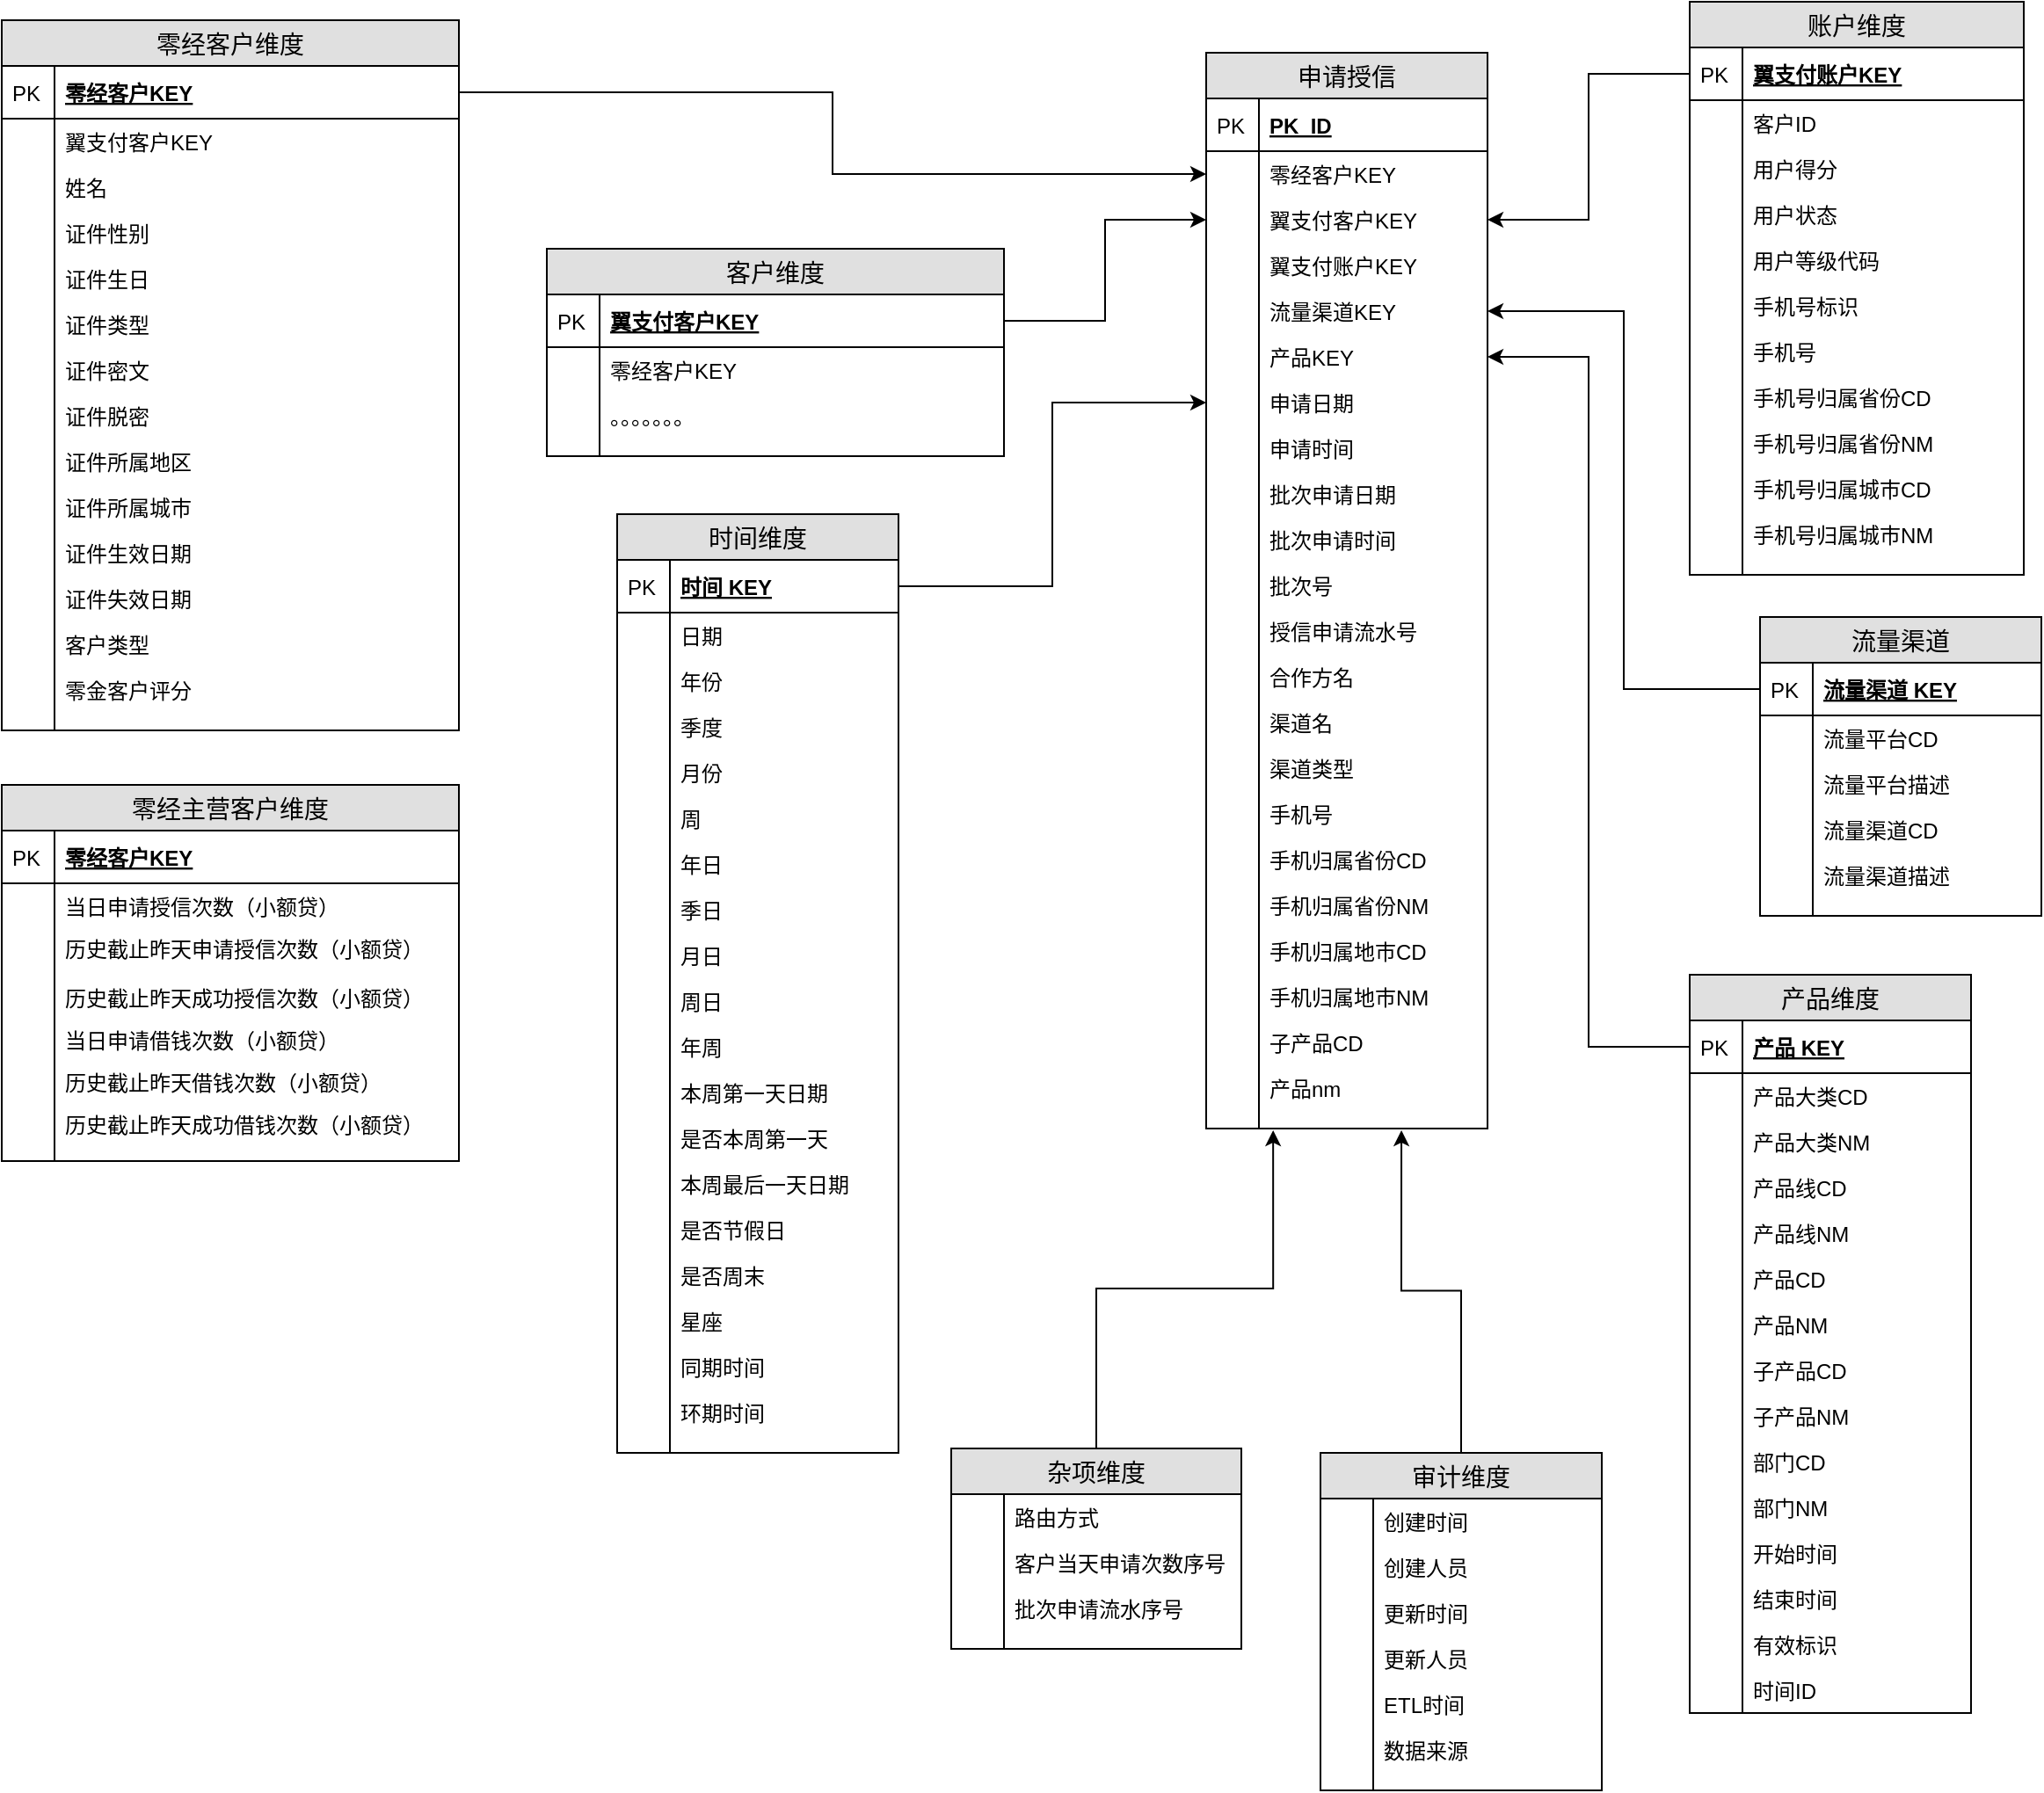 <mxfile version="12.2.0" type="github" pages="3">
  <diagram id="D7lgIayUx78x3HNl52xG" name="申请授信">
    <mxGraphModel dx="1944" dy="436" grid="1" gridSize="10" guides="1" tooltips="1" connect="1" arrows="1" fold="1" page="1" pageScale="1" pageWidth="850" pageHeight="1100" math="0" shadow="0">
      <root>
        <mxCell id="0"/>
        <mxCell id="1" parent="0"/>
        <mxCell id="RoFMchK7AUevsFnNs-_U-1" value="申请授信" style="swimlane;fontStyle=0;childLayout=stackLayout;horizontal=1;startSize=26;fillColor=#e0e0e0;horizontalStack=0;resizeParent=1;resizeParentMax=0;resizeLast=0;collapsible=1;marginBottom=0;swimlaneFillColor=#ffffff;align=center;fontSize=14;" parent="1" vertex="1">
          <mxGeometry x="345" y="239" width="160" height="612" as="geometry">
            <mxRectangle x="180" y="38" width="90" height="26" as="alternateBounds"/>
          </mxGeometry>
        </mxCell>
        <mxCell id="RoFMchK7AUevsFnNs-_U-2" value="PK_ID" style="shape=partialRectangle;top=0;left=0;right=0;bottom=1;align=left;verticalAlign=middle;fillColor=none;spacingLeft=34;spacingRight=4;overflow=hidden;rotatable=0;points=[[0,0.5],[1,0.5]];portConstraint=eastwest;dropTarget=0;fontStyle=5;fontSize=12;" parent="RoFMchK7AUevsFnNs-_U-1" vertex="1">
          <mxGeometry y="26" width="160" height="30" as="geometry"/>
        </mxCell>
        <mxCell id="RoFMchK7AUevsFnNs-_U-3" value="PK" style="shape=partialRectangle;top=0;left=0;bottom=0;fillColor=none;align=left;verticalAlign=middle;spacingLeft=4;spacingRight=4;overflow=hidden;rotatable=0;points=[];portConstraint=eastwest;part=1;fontSize=12;" parent="RoFMchK7AUevsFnNs-_U-2" vertex="1" connectable="0">
          <mxGeometry width="30" height="30" as="geometry"/>
        </mxCell>
        <mxCell id="RoFMchK7AUevsFnNs-_U-6" value="零经客户KEY" style="shape=partialRectangle;top=0;left=0;right=0;bottom=0;align=left;verticalAlign=top;fillColor=none;spacingLeft=34;spacingRight=4;overflow=hidden;rotatable=0;points=[[0,0.5],[1,0.5]];portConstraint=eastwest;dropTarget=0;fontSize=12;" parent="RoFMchK7AUevsFnNs-_U-1" vertex="1">
          <mxGeometry y="56" width="160" height="26" as="geometry"/>
        </mxCell>
        <mxCell id="RoFMchK7AUevsFnNs-_U-7" value="" style="shape=partialRectangle;top=0;left=0;bottom=0;fillColor=none;align=left;verticalAlign=top;spacingLeft=4;spacingRight=4;overflow=hidden;rotatable=0;points=[];portConstraint=eastwest;part=1;fontSize=12;" parent="RoFMchK7AUevsFnNs-_U-6" vertex="1" connectable="0">
          <mxGeometry width="30" height="26" as="geometry"/>
        </mxCell>
        <mxCell id="RoFMchK7AUevsFnNs-_U-8" value="翼支付客户KEY" style="shape=partialRectangle;top=0;left=0;right=0;bottom=0;align=left;verticalAlign=top;fillColor=none;spacingLeft=34;spacingRight=4;overflow=hidden;rotatable=0;points=[[0,0.5],[1,0.5]];portConstraint=eastwest;dropTarget=0;fontSize=12;" parent="RoFMchK7AUevsFnNs-_U-1" vertex="1">
          <mxGeometry y="82" width="160" height="26" as="geometry"/>
        </mxCell>
        <mxCell id="RoFMchK7AUevsFnNs-_U-9" value="" style="shape=partialRectangle;top=0;left=0;bottom=0;fillColor=none;align=left;verticalAlign=top;spacingLeft=4;spacingRight=4;overflow=hidden;rotatable=0;points=[];portConstraint=eastwest;part=1;fontSize=12;" parent="RoFMchK7AUevsFnNs-_U-8" vertex="1" connectable="0">
          <mxGeometry width="30" height="26" as="geometry"/>
        </mxCell>
        <mxCell id="RoFMchK7AUevsFnNs-_U-12" value="翼支付账户KEY" style="shape=partialRectangle;top=0;left=0;right=0;bottom=0;align=left;verticalAlign=top;fillColor=none;spacingLeft=34;spacingRight=4;overflow=hidden;rotatable=0;points=[[0,0.5],[1,0.5]];portConstraint=eastwest;dropTarget=0;fontSize=12;" parent="RoFMchK7AUevsFnNs-_U-1" vertex="1">
          <mxGeometry y="108" width="160" height="26" as="geometry"/>
        </mxCell>
        <mxCell id="RoFMchK7AUevsFnNs-_U-13" value="" style="shape=partialRectangle;top=0;left=0;bottom=0;fillColor=none;align=left;verticalAlign=top;spacingLeft=4;spacingRight=4;overflow=hidden;rotatable=0;points=[];portConstraint=eastwest;part=1;fontSize=12;" parent="RoFMchK7AUevsFnNs-_U-12" vertex="1" connectable="0">
          <mxGeometry width="30" height="26" as="geometry"/>
        </mxCell>
        <mxCell id="RoFMchK7AUevsFnNs-_U-14" value="流量渠道KEY" style="shape=partialRectangle;top=0;left=0;right=0;bottom=0;align=left;verticalAlign=top;fillColor=none;spacingLeft=34;spacingRight=4;overflow=hidden;rotatable=0;points=[[0,0.5],[1,0.5]];portConstraint=eastwest;dropTarget=0;fontSize=12;" parent="RoFMchK7AUevsFnNs-_U-1" vertex="1">
          <mxGeometry y="134" width="160" height="26" as="geometry"/>
        </mxCell>
        <mxCell id="RoFMchK7AUevsFnNs-_U-15" value="" style="shape=partialRectangle;top=0;left=0;bottom=0;fillColor=none;align=left;verticalAlign=top;spacingLeft=4;spacingRight=4;overflow=hidden;rotatable=0;points=[];portConstraint=eastwest;part=1;fontSize=12;" parent="RoFMchK7AUevsFnNs-_U-14" vertex="1" connectable="0">
          <mxGeometry width="30" height="26" as="geometry"/>
        </mxCell>
        <mxCell id="RoFMchK7AUevsFnNs-_U-16" value="产品KEY" style="shape=partialRectangle;top=0;left=0;right=0;bottom=0;align=left;verticalAlign=top;fillColor=none;spacingLeft=34;spacingRight=4;overflow=hidden;rotatable=0;points=[[0,0.5],[1,0.5]];portConstraint=eastwest;dropTarget=0;fontSize=12;" parent="RoFMchK7AUevsFnNs-_U-1" vertex="1">
          <mxGeometry y="160" width="160" height="26" as="geometry"/>
        </mxCell>
        <mxCell id="RoFMchK7AUevsFnNs-_U-17" value="" style="shape=partialRectangle;top=0;left=0;bottom=0;fillColor=none;align=left;verticalAlign=top;spacingLeft=4;spacingRight=4;overflow=hidden;rotatable=0;points=[];portConstraint=eastwest;part=1;fontSize=12;" parent="RoFMchK7AUevsFnNs-_U-16" vertex="1" connectable="0">
          <mxGeometry width="30" height="26" as="geometry"/>
        </mxCell>
        <mxCell id="RoFMchK7AUevsFnNs-_U-18" value="申请日期" style="shape=partialRectangle;top=0;left=0;right=0;bottom=0;align=left;verticalAlign=top;fillColor=none;spacingLeft=34;spacingRight=4;overflow=hidden;rotatable=0;points=[[0,0.5],[1,0.5]];portConstraint=eastwest;dropTarget=0;fontSize=12;" parent="RoFMchK7AUevsFnNs-_U-1" vertex="1">
          <mxGeometry y="186" width="160" height="26" as="geometry"/>
        </mxCell>
        <mxCell id="RoFMchK7AUevsFnNs-_U-19" value="" style="shape=partialRectangle;top=0;left=0;bottom=0;fillColor=none;align=left;verticalAlign=top;spacingLeft=4;spacingRight=4;overflow=hidden;rotatable=0;points=[];portConstraint=eastwest;part=1;fontSize=12;" parent="RoFMchK7AUevsFnNs-_U-18" vertex="1" connectable="0">
          <mxGeometry width="30" height="26" as="geometry"/>
        </mxCell>
        <mxCell id="iu2Fvo-Op71DbUIcp5ye-1" value="申请时间" style="shape=partialRectangle;top=0;left=0;right=0;bottom=0;align=left;verticalAlign=top;fillColor=none;spacingLeft=34;spacingRight=4;overflow=hidden;rotatable=0;points=[[0,0.5],[1,0.5]];portConstraint=eastwest;dropTarget=0;fontSize=12;" vertex="1" parent="RoFMchK7AUevsFnNs-_U-1">
          <mxGeometry y="212" width="160" height="26" as="geometry"/>
        </mxCell>
        <mxCell id="iu2Fvo-Op71DbUIcp5ye-2" value="" style="shape=partialRectangle;top=0;left=0;bottom=0;fillColor=none;align=left;verticalAlign=top;spacingLeft=4;spacingRight=4;overflow=hidden;rotatable=0;points=[];portConstraint=eastwest;part=1;fontSize=12;" vertex="1" connectable="0" parent="iu2Fvo-Op71DbUIcp5ye-1">
          <mxGeometry width="30" height="26" as="geometry"/>
        </mxCell>
        <mxCell id="iu2Fvo-Op71DbUIcp5ye-3" value="批次申请日期" style="shape=partialRectangle;top=0;left=0;right=0;bottom=0;align=left;verticalAlign=top;fillColor=none;spacingLeft=34;spacingRight=4;overflow=hidden;rotatable=0;points=[[0,0.5],[1,0.5]];portConstraint=eastwest;dropTarget=0;fontSize=12;" vertex="1" parent="RoFMchK7AUevsFnNs-_U-1">
          <mxGeometry y="238" width="160" height="26" as="geometry"/>
        </mxCell>
        <mxCell id="iu2Fvo-Op71DbUIcp5ye-4" value="" style="shape=partialRectangle;top=0;left=0;bottom=0;fillColor=none;align=left;verticalAlign=top;spacingLeft=4;spacingRight=4;overflow=hidden;rotatable=0;points=[];portConstraint=eastwest;part=1;fontSize=12;" vertex="1" connectable="0" parent="iu2Fvo-Op71DbUIcp5ye-3">
          <mxGeometry width="30" height="26" as="geometry"/>
        </mxCell>
        <mxCell id="iu2Fvo-Op71DbUIcp5ye-5" value="批次申请时间" style="shape=partialRectangle;top=0;left=0;right=0;bottom=0;align=left;verticalAlign=top;fillColor=none;spacingLeft=34;spacingRight=4;overflow=hidden;rotatable=0;points=[[0,0.5],[1,0.5]];portConstraint=eastwest;dropTarget=0;fontSize=12;" vertex="1" parent="RoFMchK7AUevsFnNs-_U-1">
          <mxGeometry y="264" width="160" height="26" as="geometry"/>
        </mxCell>
        <mxCell id="iu2Fvo-Op71DbUIcp5ye-6" value="" style="shape=partialRectangle;top=0;left=0;bottom=0;fillColor=none;align=left;verticalAlign=top;spacingLeft=4;spacingRight=4;overflow=hidden;rotatable=0;points=[];portConstraint=eastwest;part=1;fontSize=12;" vertex="1" connectable="0" parent="iu2Fvo-Op71DbUIcp5ye-5">
          <mxGeometry width="30" height="26" as="geometry"/>
        </mxCell>
        <mxCell id="RoFMchK7AUevsFnNs-_U-22" value="批次号" style="shape=partialRectangle;top=0;left=0;right=0;bottom=0;align=left;verticalAlign=top;fillColor=none;spacingLeft=34;spacingRight=4;overflow=hidden;rotatable=0;points=[[0,0.5],[1,0.5]];portConstraint=eastwest;dropTarget=0;fontSize=12;" parent="RoFMchK7AUevsFnNs-_U-1" vertex="1">
          <mxGeometry y="290" width="160" height="26" as="geometry"/>
        </mxCell>
        <mxCell id="RoFMchK7AUevsFnNs-_U-23" value="" style="shape=partialRectangle;top=0;left=0;bottom=0;fillColor=none;align=left;verticalAlign=top;spacingLeft=4;spacingRight=4;overflow=hidden;rotatable=0;points=[];portConstraint=eastwest;part=1;fontSize=12;" parent="RoFMchK7AUevsFnNs-_U-22" vertex="1" connectable="0">
          <mxGeometry width="30" height="26" as="geometry"/>
        </mxCell>
        <mxCell id="RoFMchK7AUevsFnNs-_U-24" value="授信申请流水号" style="shape=partialRectangle;top=0;left=0;right=0;bottom=0;align=left;verticalAlign=top;fillColor=none;spacingLeft=34;spacingRight=4;overflow=hidden;rotatable=0;points=[[0,0.5],[1,0.5]];portConstraint=eastwest;dropTarget=0;fontSize=12;" parent="RoFMchK7AUevsFnNs-_U-1" vertex="1">
          <mxGeometry y="316" width="160" height="26" as="geometry"/>
        </mxCell>
        <mxCell id="RoFMchK7AUevsFnNs-_U-25" value="" style="shape=partialRectangle;top=0;left=0;bottom=0;fillColor=none;align=left;verticalAlign=top;spacingLeft=4;spacingRight=4;overflow=hidden;rotatable=0;points=[];portConstraint=eastwest;part=1;fontSize=12;" parent="RoFMchK7AUevsFnNs-_U-24" vertex="1" connectable="0">
          <mxGeometry width="30" height="26" as="geometry"/>
        </mxCell>
        <mxCell id="RoFMchK7AUevsFnNs-_U-26" value="合作方名" style="shape=partialRectangle;top=0;left=0;right=0;bottom=0;align=left;verticalAlign=top;fillColor=none;spacingLeft=34;spacingRight=4;overflow=hidden;rotatable=0;points=[[0,0.5],[1,0.5]];portConstraint=eastwest;dropTarget=0;fontSize=12;" parent="RoFMchK7AUevsFnNs-_U-1" vertex="1">
          <mxGeometry y="342" width="160" height="26" as="geometry"/>
        </mxCell>
        <mxCell id="RoFMchK7AUevsFnNs-_U-27" value="" style="shape=partialRectangle;top=0;left=0;bottom=0;fillColor=none;align=left;verticalAlign=top;spacingLeft=4;spacingRight=4;overflow=hidden;rotatable=0;points=[];portConstraint=eastwest;part=1;fontSize=12;" parent="RoFMchK7AUevsFnNs-_U-26" vertex="1" connectable="0">
          <mxGeometry width="30" height="26" as="geometry"/>
        </mxCell>
        <mxCell id="RoFMchK7AUevsFnNs-_U-28" value="渠道名" style="shape=partialRectangle;top=0;left=0;right=0;bottom=0;align=left;verticalAlign=top;fillColor=none;spacingLeft=34;spacingRight=4;overflow=hidden;rotatable=0;points=[[0,0.5],[1,0.5]];portConstraint=eastwest;dropTarget=0;fontSize=12;" parent="RoFMchK7AUevsFnNs-_U-1" vertex="1">
          <mxGeometry y="368" width="160" height="26" as="geometry"/>
        </mxCell>
        <mxCell id="RoFMchK7AUevsFnNs-_U-29" value="" style="shape=partialRectangle;top=0;left=0;bottom=0;fillColor=none;align=left;verticalAlign=top;spacingLeft=4;spacingRight=4;overflow=hidden;rotatable=0;points=[];portConstraint=eastwest;part=1;fontSize=12;" parent="RoFMchK7AUevsFnNs-_U-28" vertex="1" connectable="0">
          <mxGeometry width="30" height="26" as="geometry"/>
        </mxCell>
        <mxCell id="RoFMchK7AUevsFnNs-_U-30" value="渠道类型" style="shape=partialRectangle;top=0;left=0;right=0;bottom=0;align=left;verticalAlign=top;fillColor=none;spacingLeft=34;spacingRight=4;overflow=hidden;rotatable=0;points=[[0,0.5],[1,0.5]];portConstraint=eastwest;dropTarget=0;fontSize=12;" parent="RoFMchK7AUevsFnNs-_U-1" vertex="1">
          <mxGeometry y="394" width="160" height="26" as="geometry"/>
        </mxCell>
        <mxCell id="RoFMchK7AUevsFnNs-_U-31" value="" style="shape=partialRectangle;top=0;left=0;bottom=0;fillColor=none;align=left;verticalAlign=top;spacingLeft=4;spacingRight=4;overflow=hidden;rotatable=0;points=[];portConstraint=eastwest;part=1;fontSize=12;" parent="RoFMchK7AUevsFnNs-_U-30" vertex="1" connectable="0">
          <mxGeometry width="30" height="26" as="geometry"/>
        </mxCell>
        <mxCell id="RoFMchK7AUevsFnNs-_U-32" value="手机号" style="shape=partialRectangle;top=0;left=0;right=0;bottom=0;align=left;verticalAlign=top;fillColor=none;spacingLeft=34;spacingRight=4;overflow=hidden;rotatable=0;points=[[0,0.5],[1,0.5]];portConstraint=eastwest;dropTarget=0;fontSize=12;" parent="RoFMchK7AUevsFnNs-_U-1" vertex="1">
          <mxGeometry y="420" width="160" height="26" as="geometry"/>
        </mxCell>
        <mxCell id="RoFMchK7AUevsFnNs-_U-33" value="" style="shape=partialRectangle;top=0;left=0;bottom=0;fillColor=none;align=left;verticalAlign=top;spacingLeft=4;spacingRight=4;overflow=hidden;rotatable=0;points=[];portConstraint=eastwest;part=1;fontSize=12;" parent="RoFMchK7AUevsFnNs-_U-32" vertex="1" connectable="0">
          <mxGeometry width="30" height="26" as="geometry"/>
        </mxCell>
        <mxCell id="RoFMchK7AUevsFnNs-_U-34" value="手机归属省份CD" style="shape=partialRectangle;top=0;left=0;right=0;bottom=0;align=left;verticalAlign=top;fillColor=none;spacingLeft=34;spacingRight=4;overflow=hidden;rotatable=0;points=[[0,0.5],[1,0.5]];portConstraint=eastwest;dropTarget=0;fontSize=12;" parent="RoFMchK7AUevsFnNs-_U-1" vertex="1">
          <mxGeometry y="446" width="160" height="26" as="geometry"/>
        </mxCell>
        <mxCell id="RoFMchK7AUevsFnNs-_U-35" value="" style="shape=partialRectangle;top=0;left=0;bottom=0;fillColor=none;align=left;verticalAlign=top;spacingLeft=4;spacingRight=4;overflow=hidden;rotatable=0;points=[];portConstraint=eastwest;part=1;fontSize=12;" parent="RoFMchK7AUevsFnNs-_U-34" vertex="1" connectable="0">
          <mxGeometry width="30" height="26" as="geometry"/>
        </mxCell>
        <mxCell id="iu2Fvo-Op71DbUIcp5ye-7" value="手机归属省份NM" style="shape=partialRectangle;top=0;left=0;right=0;bottom=0;align=left;verticalAlign=top;fillColor=none;spacingLeft=34;spacingRight=4;overflow=hidden;rotatable=0;points=[[0,0.5],[1,0.5]];portConstraint=eastwest;dropTarget=0;fontSize=12;" vertex="1" parent="RoFMchK7AUevsFnNs-_U-1">
          <mxGeometry y="472" width="160" height="26" as="geometry"/>
        </mxCell>
        <mxCell id="iu2Fvo-Op71DbUIcp5ye-8" value="" style="shape=partialRectangle;top=0;left=0;bottom=0;fillColor=none;align=left;verticalAlign=top;spacingLeft=4;spacingRight=4;overflow=hidden;rotatable=0;points=[];portConstraint=eastwest;part=1;fontSize=12;" vertex="1" connectable="0" parent="iu2Fvo-Op71DbUIcp5ye-7">
          <mxGeometry width="30" height="26" as="geometry"/>
        </mxCell>
        <mxCell id="RoFMchK7AUevsFnNs-_U-36" value="手机归属地市CD" style="shape=partialRectangle;top=0;left=0;right=0;bottom=0;align=left;verticalAlign=top;fillColor=none;spacingLeft=34;spacingRight=4;overflow=hidden;rotatable=0;points=[[0,0.5],[1,0.5]];portConstraint=eastwest;dropTarget=0;fontSize=12;" parent="RoFMchK7AUevsFnNs-_U-1" vertex="1">
          <mxGeometry y="498" width="160" height="26" as="geometry"/>
        </mxCell>
        <mxCell id="RoFMchK7AUevsFnNs-_U-37" value="" style="shape=partialRectangle;top=0;left=0;bottom=0;fillColor=none;align=left;verticalAlign=top;spacingLeft=4;spacingRight=4;overflow=hidden;rotatable=0;points=[];portConstraint=eastwest;part=1;fontSize=12;" parent="RoFMchK7AUevsFnNs-_U-36" vertex="1" connectable="0">
          <mxGeometry width="30" height="26" as="geometry"/>
        </mxCell>
        <mxCell id="iu2Fvo-Op71DbUIcp5ye-9" value="手机归属地市NM" style="shape=partialRectangle;top=0;left=0;right=0;bottom=0;align=left;verticalAlign=top;fillColor=none;spacingLeft=34;spacingRight=4;overflow=hidden;rotatable=0;points=[[0,0.5],[1,0.5]];portConstraint=eastwest;dropTarget=0;fontSize=12;" vertex="1" parent="RoFMchK7AUevsFnNs-_U-1">
          <mxGeometry y="524" width="160" height="26" as="geometry"/>
        </mxCell>
        <mxCell id="iu2Fvo-Op71DbUIcp5ye-10" value="" style="shape=partialRectangle;top=0;left=0;bottom=0;fillColor=none;align=left;verticalAlign=top;spacingLeft=4;spacingRight=4;overflow=hidden;rotatable=0;points=[];portConstraint=eastwest;part=1;fontSize=12;" vertex="1" connectable="0" parent="iu2Fvo-Op71DbUIcp5ye-9">
          <mxGeometry width="30" height="26" as="geometry"/>
        </mxCell>
        <mxCell id="RoFMchK7AUevsFnNs-_U-38" value="子产品CD" style="shape=partialRectangle;top=0;left=0;right=0;bottom=0;align=left;verticalAlign=top;fillColor=none;spacingLeft=34;spacingRight=4;overflow=hidden;rotatable=0;points=[[0,0.5],[1,0.5]];portConstraint=eastwest;dropTarget=0;fontSize=12;" parent="RoFMchK7AUevsFnNs-_U-1" vertex="1">
          <mxGeometry y="550" width="160" height="26" as="geometry"/>
        </mxCell>
        <mxCell id="RoFMchK7AUevsFnNs-_U-39" value="" style="shape=partialRectangle;top=0;left=0;bottom=0;fillColor=none;align=left;verticalAlign=top;spacingLeft=4;spacingRight=4;overflow=hidden;rotatable=0;points=[];portConstraint=eastwest;part=1;fontSize=12;" parent="RoFMchK7AUevsFnNs-_U-38" vertex="1" connectable="0">
          <mxGeometry width="30" height="26" as="geometry"/>
        </mxCell>
        <mxCell id="R1Hn6oB-4l9w0J8DY1K2-53" value="产品nm" style="shape=partialRectangle;top=0;left=0;right=0;bottom=0;align=left;verticalAlign=top;fillColor=none;spacingLeft=34;spacingRight=4;overflow=hidden;rotatable=0;points=[[0,0.5],[1,0.5]];portConstraint=eastwest;dropTarget=0;fontSize=12;" parent="RoFMchK7AUevsFnNs-_U-1" vertex="1">
          <mxGeometry y="576" width="160" height="26" as="geometry"/>
        </mxCell>
        <mxCell id="R1Hn6oB-4l9w0J8DY1K2-54" value="" style="shape=partialRectangle;top=0;left=0;bottom=0;fillColor=none;align=left;verticalAlign=top;spacingLeft=4;spacingRight=4;overflow=hidden;rotatable=0;points=[];portConstraint=eastwest;part=1;fontSize=12;" parent="R1Hn6oB-4l9w0J8DY1K2-53" vertex="1" connectable="0">
          <mxGeometry width="30" height="26" as="geometry"/>
        </mxCell>
        <mxCell id="RoFMchK7AUevsFnNs-_U-40" value="" style="shape=partialRectangle;top=0;left=0;right=0;bottom=0;align=left;verticalAlign=top;fillColor=none;spacingLeft=34;spacingRight=4;overflow=hidden;rotatable=0;points=[[0,0.5],[1,0.5]];portConstraint=eastwest;dropTarget=0;fontSize=12;" parent="RoFMchK7AUevsFnNs-_U-1" vertex="1">
          <mxGeometry y="602" width="160" height="10" as="geometry"/>
        </mxCell>
        <mxCell id="RoFMchK7AUevsFnNs-_U-41" value="" style="shape=partialRectangle;top=0;left=0;bottom=0;fillColor=none;align=left;verticalAlign=top;spacingLeft=4;spacingRight=4;overflow=hidden;rotatable=0;points=[];portConstraint=eastwest;part=1;fontSize=12;" parent="RoFMchK7AUevsFnNs-_U-40" vertex="1" connectable="0">
          <mxGeometry width="30" height="10" as="geometry"/>
        </mxCell>
        <mxCell id="RoFMchK7AUevsFnNs-_U-42" value="零经客户维度" style="swimlane;fontStyle=0;childLayout=stackLayout;horizontal=1;startSize=26;fillColor=#e0e0e0;horizontalStack=0;resizeParent=1;resizeParentMax=0;resizeLast=0;collapsible=1;marginBottom=0;swimlaneFillColor=#ffffff;align=center;fontSize=14;" parent="1" vertex="1">
          <mxGeometry x="-340" y="220.5" width="260" height="404" as="geometry">
            <mxRectangle x="-220" y="64.5" width="120" height="26" as="alternateBounds"/>
          </mxGeometry>
        </mxCell>
        <mxCell id="RoFMchK7AUevsFnNs-_U-43" value="零经客户KEY" style="shape=partialRectangle;top=0;left=0;right=0;bottom=1;align=left;verticalAlign=middle;fillColor=none;spacingLeft=34;spacingRight=4;overflow=hidden;rotatable=0;points=[[0,0.5],[1,0.5]];portConstraint=eastwest;dropTarget=0;fontStyle=5;fontSize=12;" parent="RoFMchK7AUevsFnNs-_U-42" vertex="1">
          <mxGeometry y="26" width="260" height="30" as="geometry"/>
        </mxCell>
        <mxCell id="RoFMchK7AUevsFnNs-_U-44" value="PK" style="shape=partialRectangle;top=0;left=0;bottom=0;fillColor=none;align=left;verticalAlign=middle;spacingLeft=4;spacingRight=4;overflow=hidden;rotatable=0;points=[];portConstraint=eastwest;part=1;fontSize=12;" parent="RoFMchK7AUevsFnNs-_U-43" vertex="1" connectable="0">
          <mxGeometry width="30" height="30" as="geometry"/>
        </mxCell>
        <mxCell id="RoFMchK7AUevsFnNs-_U-45" value="翼支付客户KEY" style="shape=partialRectangle;top=0;left=0;right=0;bottom=0;align=left;verticalAlign=top;fillColor=none;spacingLeft=34;spacingRight=4;overflow=hidden;rotatable=0;points=[[0,0.5],[1,0.5]];portConstraint=eastwest;dropTarget=0;fontSize=12;" parent="RoFMchK7AUevsFnNs-_U-42" vertex="1">
          <mxGeometry y="56" width="260" height="26" as="geometry"/>
        </mxCell>
        <mxCell id="RoFMchK7AUevsFnNs-_U-46" value="" style="shape=partialRectangle;top=0;left=0;bottom=0;fillColor=none;align=left;verticalAlign=top;spacingLeft=4;spacingRight=4;overflow=hidden;rotatable=0;points=[];portConstraint=eastwest;part=1;fontSize=12;" parent="RoFMchK7AUevsFnNs-_U-45" vertex="1" connectable="0">
          <mxGeometry width="30" height="26" as="geometry"/>
        </mxCell>
        <mxCell id="RoFMchK7AUevsFnNs-_U-49" value="姓名" style="shape=partialRectangle;top=0;left=0;right=0;bottom=0;align=left;verticalAlign=top;fillColor=none;spacingLeft=34;spacingRight=4;overflow=hidden;rotatable=0;points=[[0,0.5],[1,0.5]];portConstraint=eastwest;dropTarget=0;fontSize=12;" parent="RoFMchK7AUevsFnNs-_U-42" vertex="1">
          <mxGeometry y="82" width="260" height="26" as="geometry"/>
        </mxCell>
        <mxCell id="RoFMchK7AUevsFnNs-_U-50" value="" style="shape=partialRectangle;top=0;left=0;bottom=0;fillColor=none;align=left;verticalAlign=top;spacingLeft=4;spacingRight=4;overflow=hidden;rotatable=0;points=[];portConstraint=eastwest;part=1;fontSize=12;" parent="RoFMchK7AUevsFnNs-_U-49" vertex="1" connectable="0">
          <mxGeometry width="30" height="26" as="geometry"/>
        </mxCell>
        <mxCell id="RoFMchK7AUevsFnNs-_U-47" value="证件性别" style="shape=partialRectangle;top=0;left=0;right=0;bottom=0;align=left;verticalAlign=top;fillColor=none;spacingLeft=34;spacingRight=4;overflow=hidden;rotatable=0;points=[[0,0.5],[1,0.5]];portConstraint=eastwest;dropTarget=0;fontSize=12;" parent="RoFMchK7AUevsFnNs-_U-42" vertex="1">
          <mxGeometry y="108" width="260" height="26" as="geometry"/>
        </mxCell>
        <mxCell id="RoFMchK7AUevsFnNs-_U-48" value="" style="shape=partialRectangle;top=0;left=0;bottom=0;fillColor=none;align=left;verticalAlign=top;spacingLeft=4;spacingRight=4;overflow=hidden;rotatable=0;points=[];portConstraint=eastwest;part=1;fontSize=12;" parent="RoFMchK7AUevsFnNs-_U-47" vertex="1" connectable="0">
          <mxGeometry width="30" height="26" as="geometry"/>
        </mxCell>
        <mxCell id="RoFMchK7AUevsFnNs-_U-51" value="证件生日" style="shape=partialRectangle;top=0;left=0;right=0;bottom=0;align=left;verticalAlign=top;fillColor=none;spacingLeft=34;spacingRight=4;overflow=hidden;rotatable=0;points=[[0,0.5],[1,0.5]];portConstraint=eastwest;dropTarget=0;fontSize=12;" parent="RoFMchK7AUevsFnNs-_U-42" vertex="1">
          <mxGeometry y="134" width="260" height="26" as="geometry"/>
        </mxCell>
        <mxCell id="RoFMchK7AUevsFnNs-_U-52" value="" style="shape=partialRectangle;top=0;left=0;bottom=0;fillColor=none;align=left;verticalAlign=top;spacingLeft=4;spacingRight=4;overflow=hidden;rotatable=0;points=[];portConstraint=eastwest;part=1;fontSize=12;" parent="RoFMchK7AUevsFnNs-_U-51" vertex="1" connectable="0">
          <mxGeometry width="30" height="26" as="geometry"/>
        </mxCell>
        <mxCell id="RoFMchK7AUevsFnNs-_U-53" value="证件类型" style="shape=partialRectangle;top=0;left=0;right=0;bottom=0;align=left;verticalAlign=top;fillColor=none;spacingLeft=34;spacingRight=4;overflow=hidden;rotatable=0;points=[[0,0.5],[1,0.5]];portConstraint=eastwest;dropTarget=0;fontSize=12;" parent="RoFMchK7AUevsFnNs-_U-42" vertex="1">
          <mxGeometry y="160" width="260" height="26" as="geometry"/>
        </mxCell>
        <mxCell id="RoFMchK7AUevsFnNs-_U-54" value="" style="shape=partialRectangle;top=0;left=0;bottom=0;fillColor=none;align=left;verticalAlign=top;spacingLeft=4;spacingRight=4;overflow=hidden;rotatable=0;points=[];portConstraint=eastwest;part=1;fontSize=12;" parent="RoFMchK7AUevsFnNs-_U-53" vertex="1" connectable="0">
          <mxGeometry width="30" height="26" as="geometry"/>
        </mxCell>
        <mxCell id="RoFMchK7AUevsFnNs-_U-55" value="证件密文" style="shape=partialRectangle;top=0;left=0;right=0;bottom=0;align=left;verticalAlign=top;fillColor=none;spacingLeft=34;spacingRight=4;overflow=hidden;rotatable=0;points=[[0,0.5],[1,0.5]];portConstraint=eastwest;dropTarget=0;fontSize=12;" parent="RoFMchK7AUevsFnNs-_U-42" vertex="1">
          <mxGeometry y="186" width="260" height="26" as="geometry"/>
        </mxCell>
        <mxCell id="RoFMchK7AUevsFnNs-_U-56" value="" style="shape=partialRectangle;top=0;left=0;bottom=0;fillColor=none;align=left;verticalAlign=top;spacingLeft=4;spacingRight=4;overflow=hidden;rotatable=0;points=[];portConstraint=eastwest;part=1;fontSize=12;" parent="RoFMchK7AUevsFnNs-_U-55" vertex="1" connectable="0">
          <mxGeometry width="30" height="26" as="geometry"/>
        </mxCell>
        <mxCell id="RoFMchK7AUevsFnNs-_U-57" value="证件脱密" style="shape=partialRectangle;top=0;left=0;right=0;bottom=0;align=left;verticalAlign=top;fillColor=none;spacingLeft=34;spacingRight=4;overflow=hidden;rotatable=0;points=[[0,0.5],[1,0.5]];portConstraint=eastwest;dropTarget=0;fontSize=12;" parent="RoFMchK7AUevsFnNs-_U-42" vertex="1">
          <mxGeometry y="212" width="260" height="26" as="geometry"/>
        </mxCell>
        <mxCell id="RoFMchK7AUevsFnNs-_U-58" value="" style="shape=partialRectangle;top=0;left=0;bottom=0;fillColor=none;align=left;verticalAlign=top;spacingLeft=4;spacingRight=4;overflow=hidden;rotatable=0;points=[];portConstraint=eastwest;part=1;fontSize=12;" parent="RoFMchK7AUevsFnNs-_U-57" vertex="1" connectable="0">
          <mxGeometry width="30" height="26" as="geometry"/>
        </mxCell>
        <mxCell id="RoFMchK7AUevsFnNs-_U-59" value="证件所属地区" style="shape=partialRectangle;top=0;left=0;right=0;bottom=0;align=left;verticalAlign=top;fillColor=none;spacingLeft=34;spacingRight=4;overflow=hidden;rotatable=0;points=[[0,0.5],[1,0.5]];portConstraint=eastwest;dropTarget=0;fontSize=12;" parent="RoFMchK7AUevsFnNs-_U-42" vertex="1">
          <mxGeometry y="238" width="260" height="26" as="geometry"/>
        </mxCell>
        <mxCell id="RoFMchK7AUevsFnNs-_U-60" value="" style="shape=partialRectangle;top=0;left=0;bottom=0;fillColor=none;align=left;verticalAlign=top;spacingLeft=4;spacingRight=4;overflow=hidden;rotatable=0;points=[];portConstraint=eastwest;part=1;fontSize=12;" parent="RoFMchK7AUevsFnNs-_U-59" vertex="1" connectable="0">
          <mxGeometry width="30" height="26" as="geometry"/>
        </mxCell>
        <mxCell id="RoFMchK7AUevsFnNs-_U-61" value="证件所属城市" style="shape=partialRectangle;top=0;left=0;right=0;bottom=0;align=left;verticalAlign=top;fillColor=none;spacingLeft=34;spacingRight=4;overflow=hidden;rotatable=0;points=[[0,0.5],[1,0.5]];portConstraint=eastwest;dropTarget=0;fontSize=12;" parent="RoFMchK7AUevsFnNs-_U-42" vertex="1">
          <mxGeometry y="264" width="260" height="26" as="geometry"/>
        </mxCell>
        <mxCell id="RoFMchK7AUevsFnNs-_U-62" value="" style="shape=partialRectangle;top=0;left=0;bottom=0;fillColor=none;align=left;verticalAlign=top;spacingLeft=4;spacingRight=4;overflow=hidden;rotatable=0;points=[];portConstraint=eastwest;part=1;fontSize=12;" parent="RoFMchK7AUevsFnNs-_U-61" vertex="1" connectable="0">
          <mxGeometry width="30" height="26" as="geometry"/>
        </mxCell>
        <mxCell id="RoFMchK7AUevsFnNs-_U-63" value="证件生效日期" style="shape=partialRectangle;top=0;left=0;right=0;bottom=0;align=left;verticalAlign=top;fillColor=none;spacingLeft=34;spacingRight=4;overflow=hidden;rotatable=0;points=[[0,0.5],[1,0.5]];portConstraint=eastwest;dropTarget=0;fontSize=12;" parent="RoFMchK7AUevsFnNs-_U-42" vertex="1">
          <mxGeometry y="290" width="260" height="26" as="geometry"/>
        </mxCell>
        <mxCell id="RoFMchK7AUevsFnNs-_U-64" value="" style="shape=partialRectangle;top=0;left=0;bottom=0;fillColor=none;align=left;verticalAlign=top;spacingLeft=4;spacingRight=4;overflow=hidden;rotatable=0;points=[];portConstraint=eastwest;part=1;fontSize=12;" parent="RoFMchK7AUevsFnNs-_U-63" vertex="1" connectable="0">
          <mxGeometry width="30" height="26" as="geometry"/>
        </mxCell>
        <mxCell id="RoFMchK7AUevsFnNs-_U-65" value="证件失效日期" style="shape=partialRectangle;top=0;left=0;right=0;bottom=0;align=left;verticalAlign=top;fillColor=none;spacingLeft=34;spacingRight=4;overflow=hidden;rotatable=0;points=[[0,0.5],[1,0.5]];portConstraint=eastwest;dropTarget=0;fontSize=12;" parent="RoFMchK7AUevsFnNs-_U-42" vertex="1">
          <mxGeometry y="316" width="260" height="26" as="geometry"/>
        </mxCell>
        <mxCell id="RoFMchK7AUevsFnNs-_U-66" value="" style="shape=partialRectangle;top=0;left=0;bottom=0;fillColor=none;align=left;verticalAlign=top;spacingLeft=4;spacingRight=4;overflow=hidden;rotatable=0;points=[];portConstraint=eastwest;part=1;fontSize=12;" parent="RoFMchK7AUevsFnNs-_U-65" vertex="1" connectable="0">
          <mxGeometry width="30" height="26" as="geometry"/>
        </mxCell>
        <mxCell id="RoFMchK7AUevsFnNs-_U-67" value="客户类型" style="shape=partialRectangle;top=0;left=0;right=0;bottom=0;align=left;verticalAlign=top;fillColor=none;spacingLeft=34;spacingRight=4;overflow=hidden;rotatable=0;points=[[0,0.5],[1,0.5]];portConstraint=eastwest;dropTarget=0;fontSize=12;" parent="RoFMchK7AUevsFnNs-_U-42" vertex="1">
          <mxGeometry y="342" width="260" height="26" as="geometry"/>
        </mxCell>
        <mxCell id="RoFMchK7AUevsFnNs-_U-68" value="" style="shape=partialRectangle;top=0;left=0;bottom=0;fillColor=none;align=left;verticalAlign=top;spacingLeft=4;spacingRight=4;overflow=hidden;rotatable=0;points=[];portConstraint=eastwest;part=1;fontSize=12;" parent="RoFMchK7AUevsFnNs-_U-67" vertex="1" connectable="0">
          <mxGeometry width="30" height="26" as="geometry"/>
        </mxCell>
        <mxCell id="R1Hn6oB-4l9w0J8DY1K2-47" value="零金客户评分" style="shape=partialRectangle;top=0;left=0;right=0;bottom=0;align=left;verticalAlign=top;fillColor=none;spacingLeft=34;spacingRight=4;overflow=hidden;rotatable=0;points=[[0,0.5],[1,0.5]];portConstraint=eastwest;dropTarget=0;fontSize=12;" parent="RoFMchK7AUevsFnNs-_U-42" vertex="1">
          <mxGeometry y="368" width="260" height="26" as="geometry"/>
        </mxCell>
        <mxCell id="R1Hn6oB-4l9w0J8DY1K2-48" value="" style="shape=partialRectangle;top=0;left=0;bottom=0;fillColor=none;align=left;verticalAlign=top;spacingLeft=4;spacingRight=4;overflow=hidden;rotatable=0;points=[];portConstraint=eastwest;part=1;fontSize=12;" parent="R1Hn6oB-4l9w0J8DY1K2-47" vertex="1" connectable="0">
          <mxGeometry width="30" height="26" as="geometry"/>
        </mxCell>
        <mxCell id="RoFMchK7AUevsFnNs-_U-69" value="" style="shape=partialRectangle;top=0;left=0;right=0;bottom=0;align=left;verticalAlign=top;fillColor=none;spacingLeft=34;spacingRight=4;overflow=hidden;rotatable=0;points=[[0,0.5],[1,0.5]];portConstraint=eastwest;dropTarget=0;fontSize=12;" parent="RoFMchK7AUevsFnNs-_U-42" vertex="1">
          <mxGeometry y="394" width="260" height="10" as="geometry"/>
        </mxCell>
        <mxCell id="RoFMchK7AUevsFnNs-_U-70" value="" style="shape=partialRectangle;top=0;left=0;bottom=0;fillColor=none;align=left;verticalAlign=top;spacingLeft=4;spacingRight=4;overflow=hidden;rotatable=0;points=[];portConstraint=eastwest;part=1;fontSize=12;" parent="RoFMchK7AUevsFnNs-_U-69" vertex="1" connectable="0">
          <mxGeometry width="30" height="10" as="geometry"/>
        </mxCell>
        <mxCell id="RoFMchK7AUevsFnNs-_U-71" value="时间维度" style="swimlane;fontStyle=0;childLayout=stackLayout;horizontal=1;startSize=26;fillColor=#e0e0e0;horizontalStack=0;resizeParent=1;resizeParentMax=0;resizeLast=0;collapsible=1;marginBottom=0;swimlaneFillColor=#ffffff;align=center;fontSize=14;" parent="1" vertex="1">
          <mxGeometry x="10" y="501.5" width="160" height="534" as="geometry">
            <mxRectangle x="-110" y="533" width="90" height="26" as="alternateBounds"/>
          </mxGeometry>
        </mxCell>
        <mxCell id="RoFMchK7AUevsFnNs-_U-72" value="时间 KEY" style="shape=partialRectangle;top=0;left=0;right=0;bottom=1;align=left;verticalAlign=middle;fillColor=none;spacingLeft=34;spacingRight=4;overflow=hidden;rotatable=0;points=[[0,0.5],[1,0.5]];portConstraint=eastwest;dropTarget=0;fontStyle=5;fontSize=12;" parent="RoFMchK7AUevsFnNs-_U-71" vertex="1">
          <mxGeometry y="26" width="160" height="30" as="geometry"/>
        </mxCell>
        <mxCell id="RoFMchK7AUevsFnNs-_U-73" value="PK" style="shape=partialRectangle;top=0;left=0;bottom=0;fillColor=none;align=left;verticalAlign=middle;spacingLeft=4;spacingRight=4;overflow=hidden;rotatable=0;points=[];portConstraint=eastwest;part=1;fontSize=12;" parent="RoFMchK7AUevsFnNs-_U-72" vertex="1" connectable="0">
          <mxGeometry width="30" height="30" as="geometry"/>
        </mxCell>
        <mxCell id="RoFMchK7AUevsFnNs-_U-74" value="日期" style="shape=partialRectangle;top=0;left=0;right=0;bottom=0;align=left;verticalAlign=top;fillColor=none;spacingLeft=34;spacingRight=4;overflow=hidden;rotatable=0;points=[[0,0.5],[1,0.5]];portConstraint=eastwest;dropTarget=0;fontSize=12;" parent="RoFMchK7AUevsFnNs-_U-71" vertex="1">
          <mxGeometry y="56" width="160" height="26" as="geometry"/>
        </mxCell>
        <mxCell id="RoFMchK7AUevsFnNs-_U-75" value="" style="shape=partialRectangle;top=0;left=0;bottom=0;fillColor=none;align=left;verticalAlign=top;spacingLeft=4;spacingRight=4;overflow=hidden;rotatable=0;points=[];portConstraint=eastwest;part=1;fontSize=12;" parent="RoFMchK7AUevsFnNs-_U-74" vertex="1" connectable="0">
          <mxGeometry width="30" height="26" as="geometry"/>
        </mxCell>
        <mxCell id="RoFMchK7AUevsFnNs-_U-76" value="年份" style="shape=partialRectangle;top=0;left=0;right=0;bottom=0;align=left;verticalAlign=top;fillColor=none;spacingLeft=34;spacingRight=4;overflow=hidden;rotatable=0;points=[[0,0.5],[1,0.5]];portConstraint=eastwest;dropTarget=0;fontSize=12;" parent="RoFMchK7AUevsFnNs-_U-71" vertex="1">
          <mxGeometry y="82" width="160" height="26" as="geometry"/>
        </mxCell>
        <mxCell id="RoFMchK7AUevsFnNs-_U-77" value="" style="shape=partialRectangle;top=0;left=0;bottom=0;fillColor=none;align=left;verticalAlign=top;spacingLeft=4;spacingRight=4;overflow=hidden;rotatable=0;points=[];portConstraint=eastwest;part=1;fontSize=12;" parent="RoFMchK7AUevsFnNs-_U-76" vertex="1" connectable="0">
          <mxGeometry width="30" height="26" as="geometry"/>
        </mxCell>
        <mxCell id="RoFMchK7AUevsFnNs-_U-78" value="季度" style="shape=partialRectangle;top=0;left=0;right=0;bottom=0;align=left;verticalAlign=top;fillColor=none;spacingLeft=34;spacingRight=4;overflow=hidden;rotatable=0;points=[[0,0.5],[1,0.5]];portConstraint=eastwest;dropTarget=0;fontSize=12;" parent="RoFMchK7AUevsFnNs-_U-71" vertex="1">
          <mxGeometry y="108" width="160" height="26" as="geometry"/>
        </mxCell>
        <mxCell id="RoFMchK7AUevsFnNs-_U-79" value="" style="shape=partialRectangle;top=0;left=0;bottom=0;fillColor=none;align=left;verticalAlign=top;spacingLeft=4;spacingRight=4;overflow=hidden;rotatable=0;points=[];portConstraint=eastwest;part=1;fontSize=12;" parent="RoFMchK7AUevsFnNs-_U-78" vertex="1" connectable="0">
          <mxGeometry width="30" height="26" as="geometry"/>
        </mxCell>
        <mxCell id="RoFMchK7AUevsFnNs-_U-80" value="月份" style="shape=partialRectangle;top=0;left=0;right=0;bottom=0;align=left;verticalAlign=top;fillColor=none;spacingLeft=34;spacingRight=4;overflow=hidden;rotatable=0;points=[[0,0.5],[1,0.5]];portConstraint=eastwest;dropTarget=0;fontSize=12;" parent="RoFMchK7AUevsFnNs-_U-71" vertex="1">
          <mxGeometry y="134" width="160" height="26" as="geometry"/>
        </mxCell>
        <mxCell id="RoFMchK7AUevsFnNs-_U-81" value="" style="shape=partialRectangle;top=0;left=0;bottom=0;fillColor=none;align=left;verticalAlign=top;spacingLeft=4;spacingRight=4;overflow=hidden;rotatable=0;points=[];portConstraint=eastwest;part=1;fontSize=12;" parent="RoFMchK7AUevsFnNs-_U-80" vertex="1" connectable="0">
          <mxGeometry width="30" height="26" as="geometry"/>
        </mxCell>
        <mxCell id="RoFMchK7AUevsFnNs-_U-82" value="周" style="shape=partialRectangle;top=0;left=0;right=0;bottom=0;align=left;verticalAlign=top;fillColor=none;spacingLeft=34;spacingRight=4;overflow=hidden;rotatable=0;points=[[0,0.5],[1,0.5]];portConstraint=eastwest;dropTarget=0;fontSize=12;" parent="RoFMchK7AUevsFnNs-_U-71" vertex="1">
          <mxGeometry y="160" width="160" height="26" as="geometry"/>
        </mxCell>
        <mxCell id="RoFMchK7AUevsFnNs-_U-83" value="" style="shape=partialRectangle;top=0;left=0;bottom=0;fillColor=none;align=left;verticalAlign=top;spacingLeft=4;spacingRight=4;overflow=hidden;rotatable=0;points=[];portConstraint=eastwest;part=1;fontSize=12;" parent="RoFMchK7AUevsFnNs-_U-82" vertex="1" connectable="0">
          <mxGeometry width="30" height="26" as="geometry"/>
        </mxCell>
        <mxCell id="RoFMchK7AUevsFnNs-_U-84" value="年日" style="shape=partialRectangle;top=0;left=0;right=0;bottom=0;align=left;verticalAlign=top;fillColor=none;spacingLeft=34;spacingRight=4;overflow=hidden;rotatable=0;points=[[0,0.5],[1,0.5]];portConstraint=eastwest;dropTarget=0;fontSize=12;" parent="RoFMchK7AUevsFnNs-_U-71" vertex="1">
          <mxGeometry y="186" width="160" height="26" as="geometry"/>
        </mxCell>
        <mxCell id="RoFMchK7AUevsFnNs-_U-85" value="" style="shape=partialRectangle;top=0;left=0;bottom=0;fillColor=none;align=left;verticalAlign=top;spacingLeft=4;spacingRight=4;overflow=hidden;rotatable=0;points=[];portConstraint=eastwest;part=1;fontSize=12;" parent="RoFMchK7AUevsFnNs-_U-84" vertex="1" connectable="0">
          <mxGeometry width="30" height="26" as="geometry"/>
        </mxCell>
        <mxCell id="RoFMchK7AUevsFnNs-_U-86" value="季日" style="shape=partialRectangle;top=0;left=0;right=0;bottom=0;align=left;verticalAlign=top;fillColor=none;spacingLeft=34;spacingRight=4;overflow=hidden;rotatable=0;points=[[0,0.5],[1,0.5]];portConstraint=eastwest;dropTarget=0;fontSize=12;" parent="RoFMchK7AUevsFnNs-_U-71" vertex="1">
          <mxGeometry y="212" width="160" height="26" as="geometry"/>
        </mxCell>
        <mxCell id="RoFMchK7AUevsFnNs-_U-87" value="" style="shape=partialRectangle;top=0;left=0;bottom=0;fillColor=none;align=left;verticalAlign=top;spacingLeft=4;spacingRight=4;overflow=hidden;rotatable=0;points=[];portConstraint=eastwest;part=1;fontSize=12;" parent="RoFMchK7AUevsFnNs-_U-86" vertex="1" connectable="0">
          <mxGeometry width="30" height="26" as="geometry"/>
        </mxCell>
        <mxCell id="RoFMchK7AUevsFnNs-_U-88" value="月日" style="shape=partialRectangle;top=0;left=0;right=0;bottom=0;align=left;verticalAlign=top;fillColor=none;spacingLeft=34;spacingRight=4;overflow=hidden;rotatable=0;points=[[0,0.5],[1,0.5]];portConstraint=eastwest;dropTarget=0;fontSize=12;" parent="RoFMchK7AUevsFnNs-_U-71" vertex="1">
          <mxGeometry y="238" width="160" height="26" as="geometry"/>
        </mxCell>
        <mxCell id="RoFMchK7AUevsFnNs-_U-89" value="" style="shape=partialRectangle;top=0;left=0;bottom=0;fillColor=none;align=left;verticalAlign=top;spacingLeft=4;spacingRight=4;overflow=hidden;rotatable=0;points=[];portConstraint=eastwest;part=1;fontSize=12;" parent="RoFMchK7AUevsFnNs-_U-88" vertex="1" connectable="0">
          <mxGeometry width="30" height="26" as="geometry"/>
        </mxCell>
        <mxCell id="RoFMchK7AUevsFnNs-_U-90" value="周日" style="shape=partialRectangle;top=0;left=0;right=0;bottom=0;align=left;verticalAlign=top;fillColor=none;spacingLeft=34;spacingRight=4;overflow=hidden;rotatable=0;points=[[0,0.5],[1,0.5]];portConstraint=eastwest;dropTarget=0;fontSize=12;" parent="RoFMchK7AUevsFnNs-_U-71" vertex="1">
          <mxGeometry y="264" width="160" height="26" as="geometry"/>
        </mxCell>
        <mxCell id="RoFMchK7AUevsFnNs-_U-91" value="" style="shape=partialRectangle;top=0;left=0;bottom=0;fillColor=none;align=left;verticalAlign=top;spacingLeft=4;spacingRight=4;overflow=hidden;rotatable=0;points=[];portConstraint=eastwest;part=1;fontSize=12;" parent="RoFMchK7AUevsFnNs-_U-90" vertex="1" connectable="0">
          <mxGeometry width="30" height="26" as="geometry"/>
        </mxCell>
        <mxCell id="RoFMchK7AUevsFnNs-_U-92" value="年周" style="shape=partialRectangle;top=0;left=0;right=0;bottom=0;align=left;verticalAlign=top;fillColor=none;spacingLeft=34;spacingRight=4;overflow=hidden;rotatable=0;points=[[0,0.5],[1,0.5]];portConstraint=eastwest;dropTarget=0;fontSize=12;" parent="RoFMchK7AUevsFnNs-_U-71" vertex="1">
          <mxGeometry y="290" width="160" height="26" as="geometry"/>
        </mxCell>
        <mxCell id="RoFMchK7AUevsFnNs-_U-93" value="" style="shape=partialRectangle;top=0;left=0;bottom=0;fillColor=none;align=left;verticalAlign=top;spacingLeft=4;spacingRight=4;overflow=hidden;rotatable=0;points=[];portConstraint=eastwest;part=1;fontSize=12;" parent="RoFMchK7AUevsFnNs-_U-92" vertex="1" connectable="0">
          <mxGeometry width="30" height="26" as="geometry"/>
        </mxCell>
        <mxCell id="RoFMchK7AUevsFnNs-_U-94" value="本周第一天日期" style="shape=partialRectangle;top=0;left=0;right=0;bottom=0;align=left;verticalAlign=top;fillColor=none;spacingLeft=34;spacingRight=4;overflow=hidden;rotatable=0;points=[[0,0.5],[1,0.5]];portConstraint=eastwest;dropTarget=0;fontSize=12;" parent="RoFMchK7AUevsFnNs-_U-71" vertex="1">
          <mxGeometry y="316" width="160" height="26" as="geometry"/>
        </mxCell>
        <mxCell id="RoFMchK7AUevsFnNs-_U-95" value="" style="shape=partialRectangle;top=0;left=0;bottom=0;fillColor=none;align=left;verticalAlign=top;spacingLeft=4;spacingRight=4;overflow=hidden;rotatable=0;points=[];portConstraint=eastwest;part=1;fontSize=12;" parent="RoFMchK7AUevsFnNs-_U-94" vertex="1" connectable="0">
          <mxGeometry width="30" height="26" as="geometry"/>
        </mxCell>
        <mxCell id="RoFMchK7AUevsFnNs-_U-96" value="是否本周第一天" style="shape=partialRectangle;top=0;left=0;right=0;bottom=0;align=left;verticalAlign=top;fillColor=none;spacingLeft=34;spacingRight=4;overflow=hidden;rotatable=0;points=[[0,0.5],[1,0.5]];portConstraint=eastwest;dropTarget=0;fontSize=12;" parent="RoFMchK7AUevsFnNs-_U-71" vertex="1">
          <mxGeometry y="342" width="160" height="26" as="geometry"/>
        </mxCell>
        <mxCell id="RoFMchK7AUevsFnNs-_U-97" value="" style="shape=partialRectangle;top=0;left=0;bottom=0;fillColor=none;align=left;verticalAlign=top;spacingLeft=4;spacingRight=4;overflow=hidden;rotatable=0;points=[];portConstraint=eastwest;part=1;fontSize=12;" parent="RoFMchK7AUevsFnNs-_U-96" vertex="1" connectable="0">
          <mxGeometry width="30" height="26" as="geometry"/>
        </mxCell>
        <mxCell id="RoFMchK7AUevsFnNs-_U-98" value="本周最后一天日期" style="shape=partialRectangle;top=0;left=0;right=0;bottom=0;align=left;verticalAlign=top;fillColor=none;spacingLeft=34;spacingRight=4;overflow=hidden;rotatable=0;points=[[0,0.5],[1,0.5]];portConstraint=eastwest;dropTarget=0;fontSize=12;" parent="RoFMchK7AUevsFnNs-_U-71" vertex="1">
          <mxGeometry y="368" width="160" height="26" as="geometry"/>
        </mxCell>
        <mxCell id="RoFMchK7AUevsFnNs-_U-99" value="" style="shape=partialRectangle;top=0;left=0;bottom=0;fillColor=none;align=left;verticalAlign=top;spacingLeft=4;spacingRight=4;overflow=hidden;rotatable=0;points=[];portConstraint=eastwest;part=1;fontSize=12;" parent="RoFMchK7AUevsFnNs-_U-98" vertex="1" connectable="0">
          <mxGeometry width="30" height="26" as="geometry"/>
        </mxCell>
        <mxCell id="RoFMchK7AUevsFnNs-_U-100" value="是否节假日" style="shape=partialRectangle;top=0;left=0;right=0;bottom=0;align=left;verticalAlign=top;fillColor=none;spacingLeft=34;spacingRight=4;overflow=hidden;rotatable=0;points=[[0,0.5],[1,0.5]];portConstraint=eastwest;dropTarget=0;fontSize=12;" parent="RoFMchK7AUevsFnNs-_U-71" vertex="1">
          <mxGeometry y="394" width="160" height="26" as="geometry"/>
        </mxCell>
        <mxCell id="RoFMchK7AUevsFnNs-_U-101" value="" style="shape=partialRectangle;top=0;left=0;bottom=0;fillColor=none;align=left;verticalAlign=top;spacingLeft=4;spacingRight=4;overflow=hidden;rotatable=0;points=[];portConstraint=eastwest;part=1;fontSize=12;" parent="RoFMchK7AUevsFnNs-_U-100" vertex="1" connectable="0">
          <mxGeometry width="30" height="26" as="geometry"/>
        </mxCell>
        <mxCell id="R1Hn6oB-4l9w0J8DY1K2-39" value="是否周末" style="shape=partialRectangle;top=0;left=0;right=0;bottom=0;align=left;verticalAlign=top;fillColor=none;spacingLeft=34;spacingRight=4;overflow=hidden;rotatable=0;points=[[0,0.5],[1,0.5]];portConstraint=eastwest;dropTarget=0;fontSize=12;" parent="RoFMchK7AUevsFnNs-_U-71" vertex="1">
          <mxGeometry y="420" width="160" height="26" as="geometry"/>
        </mxCell>
        <mxCell id="R1Hn6oB-4l9w0J8DY1K2-40" value="" style="shape=partialRectangle;top=0;left=0;bottom=0;fillColor=none;align=left;verticalAlign=top;spacingLeft=4;spacingRight=4;overflow=hidden;rotatable=0;points=[];portConstraint=eastwest;part=1;fontSize=12;" parent="R1Hn6oB-4l9w0J8DY1K2-39" vertex="1" connectable="0">
          <mxGeometry width="30" height="26" as="geometry"/>
        </mxCell>
        <mxCell id="R1Hn6oB-4l9w0J8DY1K2-41" value="星座" style="shape=partialRectangle;top=0;left=0;right=0;bottom=0;align=left;verticalAlign=top;fillColor=none;spacingLeft=34;spacingRight=4;overflow=hidden;rotatable=0;points=[[0,0.5],[1,0.5]];portConstraint=eastwest;dropTarget=0;fontSize=12;" parent="RoFMchK7AUevsFnNs-_U-71" vertex="1">
          <mxGeometry y="446" width="160" height="26" as="geometry"/>
        </mxCell>
        <mxCell id="R1Hn6oB-4l9w0J8DY1K2-42" value="" style="shape=partialRectangle;top=0;left=0;bottom=0;fillColor=none;align=left;verticalAlign=top;spacingLeft=4;spacingRight=4;overflow=hidden;rotatable=0;points=[];portConstraint=eastwest;part=1;fontSize=12;" parent="R1Hn6oB-4l9w0J8DY1K2-41" vertex="1" connectable="0">
          <mxGeometry width="30" height="26" as="geometry"/>
        </mxCell>
        <mxCell id="R1Hn6oB-4l9w0J8DY1K2-43" value="同期时间" style="shape=partialRectangle;top=0;left=0;right=0;bottom=0;align=left;verticalAlign=top;fillColor=none;spacingLeft=34;spacingRight=4;overflow=hidden;rotatable=0;points=[[0,0.5],[1,0.5]];portConstraint=eastwest;dropTarget=0;fontSize=12;" parent="RoFMchK7AUevsFnNs-_U-71" vertex="1">
          <mxGeometry y="472" width="160" height="26" as="geometry"/>
        </mxCell>
        <mxCell id="R1Hn6oB-4l9w0J8DY1K2-44" value="" style="shape=partialRectangle;top=0;left=0;bottom=0;fillColor=none;align=left;verticalAlign=top;spacingLeft=4;spacingRight=4;overflow=hidden;rotatable=0;points=[];portConstraint=eastwest;part=1;fontSize=12;" parent="R1Hn6oB-4l9w0J8DY1K2-43" vertex="1" connectable="0">
          <mxGeometry width="30" height="26" as="geometry"/>
        </mxCell>
        <mxCell id="R1Hn6oB-4l9w0J8DY1K2-45" value="环期时间" style="shape=partialRectangle;top=0;left=0;right=0;bottom=0;align=left;verticalAlign=top;fillColor=none;spacingLeft=34;spacingRight=4;overflow=hidden;rotatable=0;points=[[0,0.5],[1,0.5]];portConstraint=eastwest;dropTarget=0;fontSize=12;" parent="RoFMchK7AUevsFnNs-_U-71" vertex="1">
          <mxGeometry y="498" width="160" height="26" as="geometry"/>
        </mxCell>
        <mxCell id="R1Hn6oB-4l9w0J8DY1K2-46" value="" style="shape=partialRectangle;top=0;left=0;bottom=0;fillColor=none;align=left;verticalAlign=top;spacingLeft=4;spacingRight=4;overflow=hidden;rotatable=0;points=[];portConstraint=eastwest;part=1;fontSize=12;" parent="R1Hn6oB-4l9w0J8DY1K2-45" vertex="1" connectable="0">
          <mxGeometry width="30" height="26" as="geometry"/>
        </mxCell>
        <mxCell id="RoFMchK7AUevsFnNs-_U-102" value="" style="shape=partialRectangle;top=0;left=0;right=0;bottom=0;align=left;verticalAlign=top;fillColor=none;spacingLeft=34;spacingRight=4;overflow=hidden;rotatable=0;points=[[0,0.5],[1,0.5]];portConstraint=eastwest;dropTarget=0;fontSize=12;" parent="RoFMchK7AUevsFnNs-_U-71" vertex="1">
          <mxGeometry y="524" width="160" height="10" as="geometry"/>
        </mxCell>
        <mxCell id="RoFMchK7AUevsFnNs-_U-103" value="" style="shape=partialRectangle;top=0;left=0;bottom=0;fillColor=none;align=left;verticalAlign=top;spacingLeft=4;spacingRight=4;overflow=hidden;rotatable=0;points=[];portConstraint=eastwest;part=1;fontSize=12;" parent="RoFMchK7AUevsFnNs-_U-102" vertex="1" connectable="0">
          <mxGeometry width="30" height="10" as="geometry"/>
        </mxCell>
        <mxCell id="RoFMchK7AUevsFnNs-_U-121" value="流量渠道" style="swimlane;fontStyle=0;childLayout=stackLayout;horizontal=1;startSize=26;fillColor=#e0e0e0;horizontalStack=0;resizeParent=1;resizeParentMax=0;resizeLast=0;collapsible=1;marginBottom=0;swimlaneFillColor=#ffffff;align=center;fontSize=14;" parent="1" vertex="1">
          <mxGeometry x="660" y="560" width="160" height="170" as="geometry">
            <mxRectangle x="435" y="299" width="90" height="26" as="alternateBounds"/>
          </mxGeometry>
        </mxCell>
        <mxCell id="RoFMchK7AUevsFnNs-_U-122" value="流量渠道 KEY" style="shape=partialRectangle;top=0;left=0;right=0;bottom=1;align=left;verticalAlign=middle;fillColor=none;spacingLeft=34;spacingRight=4;overflow=hidden;rotatable=0;points=[[0,0.5],[1,0.5]];portConstraint=eastwest;dropTarget=0;fontStyle=5;fontSize=12;" parent="RoFMchK7AUevsFnNs-_U-121" vertex="1">
          <mxGeometry y="26" width="160" height="30" as="geometry"/>
        </mxCell>
        <mxCell id="RoFMchK7AUevsFnNs-_U-123" value="PK" style="shape=partialRectangle;top=0;left=0;bottom=0;fillColor=none;align=left;verticalAlign=middle;spacingLeft=4;spacingRight=4;overflow=hidden;rotatable=0;points=[];portConstraint=eastwest;part=1;fontSize=12;" parent="RoFMchK7AUevsFnNs-_U-122" vertex="1" connectable="0">
          <mxGeometry width="30" height="30" as="geometry"/>
        </mxCell>
        <mxCell id="RoFMchK7AUevsFnNs-_U-124" value="流量平台CD" style="shape=partialRectangle;top=0;left=0;right=0;bottom=0;align=left;verticalAlign=top;fillColor=none;spacingLeft=34;spacingRight=4;overflow=hidden;rotatable=0;points=[[0,0.5],[1,0.5]];portConstraint=eastwest;dropTarget=0;fontSize=12;" parent="RoFMchK7AUevsFnNs-_U-121" vertex="1">
          <mxGeometry y="56" width="160" height="26" as="geometry"/>
        </mxCell>
        <mxCell id="RoFMchK7AUevsFnNs-_U-125" value="" style="shape=partialRectangle;top=0;left=0;bottom=0;fillColor=none;align=left;verticalAlign=top;spacingLeft=4;spacingRight=4;overflow=hidden;rotatable=0;points=[];portConstraint=eastwest;part=1;fontSize=12;" parent="RoFMchK7AUevsFnNs-_U-124" vertex="1" connectable="0">
          <mxGeometry width="30" height="26" as="geometry"/>
        </mxCell>
        <mxCell id="RoFMchK7AUevsFnNs-_U-126" value="流量平台描述" style="shape=partialRectangle;top=0;left=0;right=0;bottom=0;align=left;verticalAlign=top;fillColor=none;spacingLeft=34;spacingRight=4;overflow=hidden;rotatable=0;points=[[0,0.5],[1,0.5]];portConstraint=eastwest;dropTarget=0;fontSize=12;" parent="RoFMchK7AUevsFnNs-_U-121" vertex="1">
          <mxGeometry y="82" width="160" height="26" as="geometry"/>
        </mxCell>
        <mxCell id="RoFMchK7AUevsFnNs-_U-127" value="" style="shape=partialRectangle;top=0;left=0;bottom=0;fillColor=none;align=left;verticalAlign=top;spacingLeft=4;spacingRight=4;overflow=hidden;rotatable=0;points=[];portConstraint=eastwest;part=1;fontSize=12;" parent="RoFMchK7AUevsFnNs-_U-126" vertex="1" connectable="0">
          <mxGeometry width="30" height="26" as="geometry"/>
        </mxCell>
        <mxCell id="RoFMchK7AUevsFnNs-_U-128" value="流量渠道CD" style="shape=partialRectangle;top=0;left=0;right=0;bottom=0;align=left;verticalAlign=top;fillColor=none;spacingLeft=34;spacingRight=4;overflow=hidden;rotatable=0;points=[[0,0.5],[1,0.5]];portConstraint=eastwest;dropTarget=0;fontSize=12;" parent="RoFMchK7AUevsFnNs-_U-121" vertex="1">
          <mxGeometry y="108" width="160" height="26" as="geometry"/>
        </mxCell>
        <mxCell id="RoFMchK7AUevsFnNs-_U-129" value="" style="shape=partialRectangle;top=0;left=0;bottom=0;fillColor=none;align=left;verticalAlign=top;spacingLeft=4;spacingRight=4;overflow=hidden;rotatable=0;points=[];portConstraint=eastwest;part=1;fontSize=12;" parent="RoFMchK7AUevsFnNs-_U-128" vertex="1" connectable="0">
          <mxGeometry width="30" height="26" as="geometry"/>
        </mxCell>
        <mxCell id="RoFMchK7AUevsFnNs-_U-130" value="流量渠道描述" style="shape=partialRectangle;top=0;left=0;right=0;bottom=0;align=left;verticalAlign=top;fillColor=none;spacingLeft=34;spacingRight=4;overflow=hidden;rotatable=0;points=[[0,0.5],[1,0.5]];portConstraint=eastwest;dropTarget=0;fontSize=12;" parent="RoFMchK7AUevsFnNs-_U-121" vertex="1">
          <mxGeometry y="134" width="160" height="26" as="geometry"/>
        </mxCell>
        <mxCell id="RoFMchK7AUevsFnNs-_U-131" value="" style="shape=partialRectangle;top=0;left=0;bottom=0;fillColor=none;align=left;verticalAlign=top;spacingLeft=4;spacingRight=4;overflow=hidden;rotatable=0;points=[];portConstraint=eastwest;part=1;fontSize=12;" parent="RoFMchK7AUevsFnNs-_U-130" vertex="1" connectable="0">
          <mxGeometry width="30" height="26" as="geometry"/>
        </mxCell>
        <mxCell id="RoFMchK7AUevsFnNs-_U-132" value="" style="shape=partialRectangle;top=0;left=0;right=0;bottom=0;align=left;verticalAlign=top;fillColor=none;spacingLeft=34;spacingRight=4;overflow=hidden;rotatable=0;points=[[0,0.5],[1,0.5]];portConstraint=eastwest;dropTarget=0;fontSize=12;" parent="RoFMchK7AUevsFnNs-_U-121" vertex="1">
          <mxGeometry y="160" width="160" height="10" as="geometry"/>
        </mxCell>
        <mxCell id="RoFMchK7AUevsFnNs-_U-133" value="" style="shape=partialRectangle;top=0;left=0;bottom=0;fillColor=none;align=left;verticalAlign=top;spacingLeft=4;spacingRight=4;overflow=hidden;rotatable=0;points=[];portConstraint=eastwest;part=1;fontSize=12;" parent="RoFMchK7AUevsFnNs-_U-132" vertex="1" connectable="0">
          <mxGeometry width="30" height="10" as="geometry"/>
        </mxCell>
        <mxCell id="RoFMchK7AUevsFnNs-_U-134" style="edgeStyle=orthogonalEdgeStyle;rounded=0;orthogonalLoop=1;jettySize=auto;html=1;entryX=1;entryY=0.5;entryDx=0;entryDy=0;" parent="1" source="RoFMchK7AUevsFnNs-_U-122" target="RoFMchK7AUevsFnNs-_U-14" edge="1">
          <mxGeometry relative="1" as="geometry"/>
        </mxCell>
        <mxCell id="RoFMchK7AUevsFnNs-_U-135" style="edgeStyle=orthogonalEdgeStyle;rounded=0;orthogonalLoop=1;jettySize=auto;html=1;entryX=0;entryY=0.5;entryDx=0;entryDy=0;" parent="1" source="RoFMchK7AUevsFnNs-_U-72" target="RoFMchK7AUevsFnNs-_U-18" edge="1">
          <mxGeometry relative="1" as="geometry"/>
        </mxCell>
        <mxCell id="RoFMchK7AUevsFnNs-_U-136" value="客户维度" style="swimlane;fontStyle=0;childLayout=stackLayout;horizontal=1;startSize=26;fillColor=#e0e0e0;horizontalStack=0;resizeParent=1;resizeParentMax=0;resizeLast=0;collapsible=1;marginBottom=0;swimlaneFillColor=#ffffff;align=center;fontSize=14;" parent="1" vertex="1">
          <mxGeometry x="-30" y="350.5" width="260" height="118" as="geometry">
            <mxRectangle x="50" y="62.5" width="120" height="26" as="alternateBounds"/>
          </mxGeometry>
        </mxCell>
        <mxCell id="RoFMchK7AUevsFnNs-_U-137" value="翼支付客户KEY" style="shape=partialRectangle;top=0;left=0;right=0;bottom=1;align=left;verticalAlign=middle;fillColor=none;spacingLeft=34;spacingRight=4;overflow=hidden;rotatable=0;points=[[0,0.5],[1,0.5]];portConstraint=eastwest;dropTarget=0;fontStyle=5;fontSize=12;" parent="RoFMchK7AUevsFnNs-_U-136" vertex="1">
          <mxGeometry y="26" width="260" height="30" as="geometry"/>
        </mxCell>
        <mxCell id="RoFMchK7AUevsFnNs-_U-138" value="PK" style="shape=partialRectangle;top=0;left=0;bottom=0;fillColor=none;align=left;verticalAlign=middle;spacingLeft=4;spacingRight=4;overflow=hidden;rotatable=0;points=[];portConstraint=eastwest;part=1;fontSize=12;" parent="RoFMchK7AUevsFnNs-_U-137" vertex="1" connectable="0">
          <mxGeometry width="30" height="30" as="geometry"/>
        </mxCell>
        <mxCell id="RoFMchK7AUevsFnNs-_U-139" value="零经客户KEY" style="shape=partialRectangle;top=0;left=0;right=0;bottom=0;align=left;verticalAlign=top;fillColor=none;spacingLeft=34;spacingRight=4;overflow=hidden;rotatable=0;points=[[0,0.5],[1,0.5]];portConstraint=eastwest;dropTarget=0;fontSize=12;" parent="RoFMchK7AUevsFnNs-_U-136" vertex="1">
          <mxGeometry y="56" width="260" height="26" as="geometry"/>
        </mxCell>
        <mxCell id="RoFMchK7AUevsFnNs-_U-140" value="" style="shape=partialRectangle;top=0;left=0;bottom=0;fillColor=none;align=left;verticalAlign=top;spacingLeft=4;spacingRight=4;overflow=hidden;rotatable=0;points=[];portConstraint=eastwest;part=1;fontSize=12;" parent="RoFMchK7AUevsFnNs-_U-139" vertex="1" connectable="0">
          <mxGeometry width="30" height="26" as="geometry"/>
        </mxCell>
        <mxCell id="RoFMchK7AUevsFnNs-_U-141" value="。。。。。。。" style="shape=partialRectangle;top=0;left=0;right=0;bottom=0;align=left;verticalAlign=top;fillColor=none;spacingLeft=34;spacingRight=4;overflow=hidden;rotatable=0;points=[[0,0.5],[1,0.5]];portConstraint=eastwest;dropTarget=0;fontSize=12;" parent="RoFMchK7AUevsFnNs-_U-136" vertex="1">
          <mxGeometry y="82" width="260" height="26" as="geometry"/>
        </mxCell>
        <mxCell id="RoFMchK7AUevsFnNs-_U-142" value="" style="shape=partialRectangle;top=0;left=0;bottom=0;fillColor=none;align=left;verticalAlign=top;spacingLeft=4;spacingRight=4;overflow=hidden;rotatable=0;points=[];portConstraint=eastwest;part=1;fontSize=12;" parent="RoFMchK7AUevsFnNs-_U-141" vertex="1" connectable="0">
          <mxGeometry width="30" height="26" as="geometry"/>
        </mxCell>
        <mxCell id="RoFMchK7AUevsFnNs-_U-143" value="" style="shape=partialRectangle;top=0;left=0;right=0;bottom=0;align=left;verticalAlign=top;fillColor=none;spacingLeft=34;spacingRight=4;overflow=hidden;rotatable=0;points=[[0,0.5],[1,0.5]];portConstraint=eastwest;dropTarget=0;fontSize=12;" parent="RoFMchK7AUevsFnNs-_U-136" vertex="1">
          <mxGeometry y="108" width="260" height="10" as="geometry"/>
        </mxCell>
        <mxCell id="RoFMchK7AUevsFnNs-_U-144" value="" style="shape=partialRectangle;top=0;left=0;bottom=0;fillColor=none;align=left;verticalAlign=top;spacingLeft=4;spacingRight=4;overflow=hidden;rotatable=0;points=[];portConstraint=eastwest;part=1;fontSize=12;" parent="RoFMchK7AUevsFnNs-_U-143" vertex="1" connectable="0">
          <mxGeometry width="30" height="10" as="geometry"/>
        </mxCell>
        <mxCell id="RoFMchK7AUevsFnNs-_U-145" style="edgeStyle=orthogonalEdgeStyle;rounded=0;orthogonalLoop=1;jettySize=auto;html=1;entryX=0;entryY=0.5;entryDx=0;entryDy=0;" parent="1" source="RoFMchK7AUevsFnNs-_U-137" target="RoFMchK7AUevsFnNs-_U-8" edge="1">
          <mxGeometry relative="1" as="geometry"/>
        </mxCell>
        <mxCell id="RoFMchK7AUevsFnNs-_U-146" value="账户维度" style="swimlane;fontStyle=0;childLayout=stackLayout;horizontal=1;startSize=26;fillColor=#e0e0e0;horizontalStack=0;resizeParent=1;resizeParentMax=0;resizeLast=0;collapsible=1;marginBottom=0;swimlaneFillColor=#ffffff;align=center;fontSize=14;" parent="1" vertex="1">
          <mxGeometry x="620" y="210" width="190" height="326" as="geometry">
            <mxRectangle x="435" y="149" width="90" height="26" as="alternateBounds"/>
          </mxGeometry>
        </mxCell>
        <mxCell id="RoFMchK7AUevsFnNs-_U-147" value="翼支付账户KEY" style="shape=partialRectangle;top=0;left=0;right=0;bottom=1;align=left;verticalAlign=middle;fillColor=none;spacingLeft=34;spacingRight=4;overflow=hidden;rotatable=0;points=[[0,0.5],[1,0.5]];portConstraint=eastwest;dropTarget=0;fontStyle=5;fontSize=12;" parent="RoFMchK7AUevsFnNs-_U-146" vertex="1">
          <mxGeometry y="26" width="190" height="30" as="geometry"/>
        </mxCell>
        <mxCell id="RoFMchK7AUevsFnNs-_U-148" value="PK" style="shape=partialRectangle;top=0;left=0;bottom=0;fillColor=none;align=left;verticalAlign=middle;spacingLeft=4;spacingRight=4;overflow=hidden;rotatable=0;points=[];portConstraint=eastwest;part=1;fontSize=12;" parent="RoFMchK7AUevsFnNs-_U-147" vertex="1" connectable="0">
          <mxGeometry width="30" height="30" as="geometry"/>
        </mxCell>
        <mxCell id="RoFMchK7AUevsFnNs-_U-149" value="客户ID" style="shape=partialRectangle;top=0;left=0;right=0;bottom=0;align=left;verticalAlign=top;fillColor=none;spacingLeft=34;spacingRight=4;overflow=hidden;rotatable=0;points=[[0,0.5],[1,0.5]];portConstraint=eastwest;dropTarget=0;fontSize=12;" parent="RoFMchK7AUevsFnNs-_U-146" vertex="1">
          <mxGeometry y="56" width="190" height="26" as="geometry"/>
        </mxCell>
        <mxCell id="RoFMchK7AUevsFnNs-_U-150" value="" style="shape=partialRectangle;top=0;left=0;bottom=0;fillColor=none;align=left;verticalAlign=top;spacingLeft=4;spacingRight=4;overflow=hidden;rotatable=0;points=[];portConstraint=eastwest;part=1;fontSize=12;" parent="RoFMchK7AUevsFnNs-_U-149" vertex="1" connectable="0">
          <mxGeometry width="30" height="26" as="geometry"/>
        </mxCell>
        <mxCell id="RoFMchK7AUevsFnNs-_U-153" value="用户得分" style="shape=partialRectangle;top=0;left=0;right=0;bottom=0;align=left;verticalAlign=top;fillColor=none;spacingLeft=34;spacingRight=4;overflow=hidden;rotatable=0;points=[[0,0.5],[1,0.5]];portConstraint=eastwest;dropTarget=0;fontSize=12;" parent="RoFMchK7AUevsFnNs-_U-146" vertex="1">
          <mxGeometry y="82" width="190" height="26" as="geometry"/>
        </mxCell>
        <mxCell id="RoFMchK7AUevsFnNs-_U-154" value="" style="shape=partialRectangle;top=0;left=0;bottom=0;fillColor=none;align=left;verticalAlign=top;spacingLeft=4;spacingRight=4;overflow=hidden;rotatable=0;points=[];portConstraint=eastwest;part=1;fontSize=12;" parent="RoFMchK7AUevsFnNs-_U-153" vertex="1" connectable="0">
          <mxGeometry width="30" height="26" as="geometry"/>
        </mxCell>
        <mxCell id="R1Hn6oB-4l9w0J8DY1K2-4" value="用户状态" style="shape=partialRectangle;top=0;left=0;right=0;bottom=0;align=left;verticalAlign=top;fillColor=none;spacingLeft=34;spacingRight=4;overflow=hidden;rotatable=0;points=[[0,0.5],[1,0.5]];portConstraint=eastwest;dropTarget=0;fontSize=12;" parent="RoFMchK7AUevsFnNs-_U-146" vertex="1">
          <mxGeometry y="108" width="190" height="26" as="geometry"/>
        </mxCell>
        <mxCell id="R1Hn6oB-4l9w0J8DY1K2-5" value="" style="shape=partialRectangle;top=0;left=0;bottom=0;fillColor=none;align=left;verticalAlign=top;spacingLeft=4;spacingRight=4;overflow=hidden;rotatable=0;points=[];portConstraint=eastwest;part=1;fontSize=12;" parent="R1Hn6oB-4l9w0J8DY1K2-4" vertex="1" connectable="0">
          <mxGeometry width="30" height="26" as="geometry"/>
        </mxCell>
        <mxCell id="R1Hn6oB-4l9w0J8DY1K2-6" value="用户等级代码" style="shape=partialRectangle;top=0;left=0;right=0;bottom=0;align=left;verticalAlign=top;fillColor=none;spacingLeft=34;spacingRight=4;overflow=hidden;rotatable=0;points=[[0,0.5],[1,0.5]];portConstraint=eastwest;dropTarget=0;fontSize=12;" parent="RoFMchK7AUevsFnNs-_U-146" vertex="1">
          <mxGeometry y="134" width="190" height="26" as="geometry"/>
        </mxCell>
        <mxCell id="R1Hn6oB-4l9w0J8DY1K2-7" value="" style="shape=partialRectangle;top=0;left=0;bottom=0;fillColor=none;align=left;verticalAlign=top;spacingLeft=4;spacingRight=4;overflow=hidden;rotatable=0;points=[];portConstraint=eastwest;part=1;fontSize=12;" parent="R1Hn6oB-4l9w0J8DY1K2-6" vertex="1" connectable="0">
          <mxGeometry width="30" height="26" as="geometry"/>
        </mxCell>
        <mxCell id="R1Hn6oB-4l9w0J8DY1K2-8" value="手机号标识" style="shape=partialRectangle;top=0;left=0;right=0;bottom=0;align=left;verticalAlign=top;fillColor=none;spacingLeft=34;spacingRight=4;overflow=hidden;rotatable=0;points=[[0,0.5],[1,0.5]];portConstraint=eastwest;dropTarget=0;fontSize=12;" parent="RoFMchK7AUevsFnNs-_U-146" vertex="1">
          <mxGeometry y="160" width="190" height="26" as="geometry"/>
        </mxCell>
        <mxCell id="R1Hn6oB-4l9w0J8DY1K2-9" value="" style="shape=partialRectangle;top=0;left=0;bottom=0;fillColor=none;align=left;verticalAlign=top;spacingLeft=4;spacingRight=4;overflow=hidden;rotatable=0;points=[];portConstraint=eastwest;part=1;fontSize=12;" parent="R1Hn6oB-4l9w0J8DY1K2-8" vertex="1" connectable="0">
          <mxGeometry width="30" height="26" as="geometry"/>
        </mxCell>
        <mxCell id="R1Hn6oB-4l9w0J8DY1K2-10" value="手机号" style="shape=partialRectangle;top=0;left=0;right=0;bottom=0;align=left;verticalAlign=top;fillColor=none;spacingLeft=34;spacingRight=4;overflow=hidden;rotatable=0;points=[[0,0.5],[1,0.5]];portConstraint=eastwest;dropTarget=0;fontSize=12;" parent="RoFMchK7AUevsFnNs-_U-146" vertex="1">
          <mxGeometry y="186" width="190" height="26" as="geometry"/>
        </mxCell>
        <mxCell id="R1Hn6oB-4l9w0J8DY1K2-11" value="" style="shape=partialRectangle;top=0;left=0;bottom=0;fillColor=none;align=left;verticalAlign=top;spacingLeft=4;spacingRight=4;overflow=hidden;rotatable=0;points=[];portConstraint=eastwest;part=1;fontSize=12;" parent="R1Hn6oB-4l9w0J8DY1K2-10" vertex="1" connectable="0">
          <mxGeometry width="30" height="26" as="geometry"/>
        </mxCell>
        <mxCell id="R1Hn6oB-4l9w0J8DY1K2-12" value="手机号归属省份CD" style="shape=partialRectangle;top=0;left=0;right=0;bottom=0;align=left;verticalAlign=top;fillColor=none;spacingLeft=34;spacingRight=4;overflow=hidden;rotatable=0;points=[[0,0.5],[1,0.5]];portConstraint=eastwest;dropTarget=0;fontSize=12;" parent="RoFMchK7AUevsFnNs-_U-146" vertex="1">
          <mxGeometry y="212" width="190" height="26" as="geometry"/>
        </mxCell>
        <mxCell id="R1Hn6oB-4l9w0J8DY1K2-13" value="" style="shape=partialRectangle;top=0;left=0;bottom=0;fillColor=none;align=left;verticalAlign=top;spacingLeft=4;spacingRight=4;overflow=hidden;rotatable=0;points=[];portConstraint=eastwest;part=1;fontSize=12;" parent="R1Hn6oB-4l9w0J8DY1K2-12" vertex="1" connectable="0">
          <mxGeometry width="30" height="26" as="geometry"/>
        </mxCell>
        <mxCell id="R1Hn6oB-4l9w0J8DY1K2-14" value="手机号归属省份NM" style="shape=partialRectangle;top=0;left=0;right=0;bottom=0;align=left;verticalAlign=top;fillColor=none;spacingLeft=34;spacingRight=4;overflow=hidden;rotatable=0;points=[[0,0.5],[1,0.5]];portConstraint=eastwest;dropTarget=0;fontSize=12;" parent="RoFMchK7AUevsFnNs-_U-146" vertex="1">
          <mxGeometry y="238" width="190" height="26" as="geometry"/>
        </mxCell>
        <mxCell id="R1Hn6oB-4l9w0J8DY1K2-15" value="" style="shape=partialRectangle;top=0;left=0;bottom=0;fillColor=none;align=left;verticalAlign=top;spacingLeft=4;spacingRight=4;overflow=hidden;rotatable=0;points=[];portConstraint=eastwest;part=1;fontSize=12;" parent="R1Hn6oB-4l9w0J8DY1K2-14" vertex="1" connectable="0">
          <mxGeometry width="30" height="26" as="geometry"/>
        </mxCell>
        <mxCell id="R1Hn6oB-4l9w0J8DY1K2-16" value="手机号归属城市CD" style="shape=partialRectangle;top=0;left=0;right=0;bottom=0;align=left;verticalAlign=top;fillColor=none;spacingLeft=34;spacingRight=4;overflow=hidden;rotatable=0;points=[[0,0.5],[1,0.5]];portConstraint=eastwest;dropTarget=0;fontSize=12;" parent="RoFMchK7AUevsFnNs-_U-146" vertex="1">
          <mxGeometry y="264" width="190" height="26" as="geometry"/>
        </mxCell>
        <mxCell id="R1Hn6oB-4l9w0J8DY1K2-17" value="" style="shape=partialRectangle;top=0;left=0;bottom=0;fillColor=none;align=left;verticalAlign=top;spacingLeft=4;spacingRight=4;overflow=hidden;rotatable=0;points=[];portConstraint=eastwest;part=1;fontSize=12;" parent="R1Hn6oB-4l9w0J8DY1K2-16" vertex="1" connectable="0">
          <mxGeometry width="30" height="26" as="geometry"/>
        </mxCell>
        <mxCell id="R1Hn6oB-4l9w0J8DY1K2-18" value="手机号归属城市NM" style="shape=partialRectangle;top=0;left=0;right=0;bottom=0;align=left;verticalAlign=top;fillColor=none;spacingLeft=34;spacingRight=4;overflow=hidden;rotatable=0;points=[[0,0.5],[1,0.5]];portConstraint=eastwest;dropTarget=0;fontSize=12;" parent="RoFMchK7AUevsFnNs-_U-146" vertex="1">
          <mxGeometry y="290" width="190" height="26" as="geometry"/>
        </mxCell>
        <mxCell id="R1Hn6oB-4l9w0J8DY1K2-19" value="" style="shape=partialRectangle;top=0;left=0;bottom=0;fillColor=none;align=left;verticalAlign=top;spacingLeft=4;spacingRight=4;overflow=hidden;rotatable=0;points=[];portConstraint=eastwest;part=1;fontSize=12;" parent="R1Hn6oB-4l9w0J8DY1K2-18" vertex="1" connectable="0">
          <mxGeometry width="30" height="26" as="geometry"/>
        </mxCell>
        <mxCell id="RoFMchK7AUevsFnNs-_U-155" value="" style="shape=partialRectangle;top=0;left=0;right=0;bottom=0;align=left;verticalAlign=top;fillColor=none;spacingLeft=34;spacingRight=4;overflow=hidden;rotatable=0;points=[[0,0.5],[1,0.5]];portConstraint=eastwest;dropTarget=0;fontSize=12;" parent="RoFMchK7AUevsFnNs-_U-146" vertex="1">
          <mxGeometry y="316" width="190" height="10" as="geometry"/>
        </mxCell>
        <mxCell id="RoFMchK7AUevsFnNs-_U-156" value="" style="shape=partialRectangle;top=0;left=0;bottom=0;fillColor=none;align=left;verticalAlign=top;spacingLeft=4;spacingRight=4;overflow=hidden;rotatable=0;points=[];portConstraint=eastwest;part=1;fontSize=12;" parent="RoFMchK7AUevsFnNs-_U-155" vertex="1" connectable="0">
          <mxGeometry width="30" height="10" as="geometry"/>
        </mxCell>
        <mxCell id="RoFMchK7AUevsFnNs-_U-157" style="edgeStyle=orthogonalEdgeStyle;rounded=0;orthogonalLoop=1;jettySize=auto;html=1;" parent="1" source="RoFMchK7AUevsFnNs-_U-147" target="RoFMchK7AUevsFnNs-_U-8" edge="1">
          <mxGeometry relative="1" as="geometry"/>
        </mxCell>
        <mxCell id="RoFMchK7AUevsFnNs-_U-159" style="edgeStyle=orthogonalEdgeStyle;rounded=0;orthogonalLoop=1;jettySize=auto;html=1;entryX=0;entryY=0.5;entryDx=0;entryDy=0;" parent="1" source="RoFMchK7AUevsFnNs-_U-43" target="RoFMchK7AUevsFnNs-_U-6" edge="1">
          <mxGeometry relative="1" as="geometry"/>
        </mxCell>
        <mxCell id="RoFMchK7AUevsFnNs-_U-160" value="零经主营客户维度" style="swimlane;fontStyle=0;childLayout=stackLayout;horizontal=1;startSize=26;fillColor=#e0e0e0;horizontalStack=0;resizeParent=1;resizeParentMax=0;resizeLast=0;collapsible=1;marginBottom=0;swimlaneFillColor=#ffffff;align=center;fontSize=14;" parent="1" vertex="1">
          <mxGeometry x="-340" y="655.5" width="260" height="214" as="geometry">
            <mxRectangle x="-220" y="64.5" width="120" height="26" as="alternateBounds"/>
          </mxGeometry>
        </mxCell>
        <mxCell id="RoFMchK7AUevsFnNs-_U-161" value="零经客户KEY" style="shape=partialRectangle;top=0;left=0;right=0;bottom=1;align=left;verticalAlign=middle;fillColor=none;spacingLeft=34;spacingRight=4;overflow=hidden;rotatable=0;points=[[0,0.5],[1,0.5]];portConstraint=eastwest;dropTarget=0;fontStyle=5;fontSize=12;" parent="RoFMchK7AUevsFnNs-_U-160" vertex="1">
          <mxGeometry y="26" width="260" height="30" as="geometry"/>
        </mxCell>
        <mxCell id="RoFMchK7AUevsFnNs-_U-162" value="PK" style="shape=partialRectangle;top=0;left=0;bottom=0;fillColor=none;align=left;verticalAlign=middle;spacingLeft=4;spacingRight=4;overflow=hidden;rotatable=0;points=[];portConstraint=eastwest;part=1;fontSize=12;" parent="RoFMchK7AUevsFnNs-_U-161" vertex="1" connectable="0">
          <mxGeometry width="30" height="30" as="geometry"/>
        </mxCell>
        <mxCell id="RoFMchK7AUevsFnNs-_U-163" value="当日申请授信次数（小额贷）" style="shape=partialRectangle;top=0;left=0;right=0;bottom=0;align=left;verticalAlign=top;fillColor=none;spacingLeft=34;spacingRight=4;overflow=hidden;rotatable=0;points=[[0,0.5],[1,0.5]];portConstraint=eastwest;dropTarget=0;fontSize=12;" parent="RoFMchK7AUevsFnNs-_U-160" vertex="1">
          <mxGeometry y="56" width="260" height="24" as="geometry"/>
        </mxCell>
        <mxCell id="RoFMchK7AUevsFnNs-_U-164" value="" style="shape=partialRectangle;top=0;left=0;bottom=0;fillColor=none;align=left;verticalAlign=top;spacingLeft=4;spacingRight=4;overflow=hidden;rotatable=0;points=[];portConstraint=eastwest;part=1;fontSize=12;" parent="RoFMchK7AUevsFnNs-_U-163" vertex="1" connectable="0">
          <mxGeometry width="30" height="24" as="geometry"/>
        </mxCell>
        <mxCell id="RoFMchK7AUevsFnNs-_U-165" value="历史截止昨天申请授信次数（小额贷）" style="shape=partialRectangle;top=0;left=0;right=0;bottom=0;align=left;verticalAlign=top;fillColor=none;spacingLeft=34;spacingRight=4;overflow=hidden;rotatable=0;points=[[0,0.5],[1,0.5]];portConstraint=eastwest;dropTarget=0;fontSize=12;" parent="RoFMchK7AUevsFnNs-_U-160" vertex="1">
          <mxGeometry y="80" width="260" height="28" as="geometry"/>
        </mxCell>
        <mxCell id="RoFMchK7AUevsFnNs-_U-166" value="" style="shape=partialRectangle;top=0;left=0;bottom=0;fillColor=none;align=left;verticalAlign=top;spacingLeft=4;spacingRight=4;overflow=hidden;rotatable=0;points=[];portConstraint=eastwest;part=1;fontSize=12;" parent="RoFMchK7AUevsFnNs-_U-165" vertex="1" connectable="0">
          <mxGeometry width="30" height="28" as="geometry"/>
        </mxCell>
        <mxCell id="RoFMchK7AUevsFnNs-_U-167" value="历史截止昨天成功授信次数（小额贷）" style="shape=partialRectangle;top=0;left=0;right=0;bottom=0;align=left;verticalAlign=top;fillColor=none;spacingLeft=34;spacingRight=4;overflow=hidden;rotatable=0;points=[[0,0.5],[1,0.5]];portConstraint=eastwest;dropTarget=0;fontSize=12;" parent="RoFMchK7AUevsFnNs-_U-160" vertex="1">
          <mxGeometry y="108" width="260" height="24" as="geometry"/>
        </mxCell>
        <mxCell id="RoFMchK7AUevsFnNs-_U-168" value="" style="shape=partialRectangle;top=0;left=0;bottom=0;fillColor=none;align=left;verticalAlign=top;spacingLeft=4;spacingRight=4;overflow=hidden;rotatable=0;points=[];portConstraint=eastwest;part=1;fontSize=12;" parent="RoFMchK7AUevsFnNs-_U-167" vertex="1" connectable="0">
          <mxGeometry width="30" height="24" as="geometry"/>
        </mxCell>
        <mxCell id="RoFMchK7AUevsFnNs-_U-169" value="当日申请借钱次数（小额贷）" style="shape=partialRectangle;top=0;left=0;right=0;bottom=0;align=left;verticalAlign=top;fillColor=none;spacingLeft=34;spacingRight=4;overflow=hidden;rotatable=0;points=[[0,0.5],[1,0.5]];portConstraint=eastwest;dropTarget=0;fontSize=12;" parent="RoFMchK7AUevsFnNs-_U-160" vertex="1">
          <mxGeometry y="132" width="260" height="24" as="geometry"/>
        </mxCell>
        <mxCell id="RoFMchK7AUevsFnNs-_U-170" value="" style="shape=partialRectangle;top=0;left=0;bottom=0;fillColor=none;align=left;verticalAlign=top;spacingLeft=4;spacingRight=4;overflow=hidden;rotatable=0;points=[];portConstraint=eastwest;part=1;fontSize=12;" parent="RoFMchK7AUevsFnNs-_U-169" vertex="1" connectable="0">
          <mxGeometry width="30" height="24" as="geometry"/>
        </mxCell>
        <mxCell id="RoFMchK7AUevsFnNs-_U-171" value="历史截止昨天借钱次数（小额贷）" style="shape=partialRectangle;top=0;left=0;right=0;bottom=0;align=left;verticalAlign=top;fillColor=none;spacingLeft=34;spacingRight=4;overflow=hidden;rotatable=0;points=[[0,0.5],[1,0.5]];portConstraint=eastwest;dropTarget=0;fontSize=12;" parent="RoFMchK7AUevsFnNs-_U-160" vertex="1">
          <mxGeometry y="156" width="260" height="24" as="geometry"/>
        </mxCell>
        <mxCell id="RoFMchK7AUevsFnNs-_U-172" value="" style="shape=partialRectangle;top=0;left=0;bottom=0;fillColor=none;align=left;verticalAlign=top;spacingLeft=4;spacingRight=4;overflow=hidden;rotatable=0;points=[];portConstraint=eastwest;part=1;fontSize=12;" parent="RoFMchK7AUevsFnNs-_U-171" vertex="1" connectable="0">
          <mxGeometry width="30" height="24" as="geometry"/>
        </mxCell>
        <mxCell id="RoFMchK7AUevsFnNs-_U-173" value="历史截止昨天成功借钱次数（小额贷）" style="shape=partialRectangle;top=0;left=0;right=0;bottom=0;align=left;verticalAlign=top;fillColor=none;spacingLeft=34;spacingRight=4;overflow=hidden;rotatable=0;points=[[0,0.5],[1,0.5]];portConstraint=eastwest;dropTarget=0;fontSize=12;" parent="RoFMchK7AUevsFnNs-_U-160" vertex="1">
          <mxGeometry y="180" width="260" height="24" as="geometry"/>
        </mxCell>
        <mxCell id="RoFMchK7AUevsFnNs-_U-174" value="" style="shape=partialRectangle;top=0;left=0;bottom=0;fillColor=none;align=left;verticalAlign=top;spacingLeft=4;spacingRight=4;overflow=hidden;rotatable=0;points=[];portConstraint=eastwest;part=1;fontSize=12;" parent="RoFMchK7AUevsFnNs-_U-173" vertex="1" connectable="0">
          <mxGeometry width="30" height="24" as="geometry"/>
        </mxCell>
        <mxCell id="RoFMchK7AUevsFnNs-_U-175" value="" style="shape=partialRectangle;top=0;left=0;right=0;bottom=0;align=left;verticalAlign=top;fillColor=none;spacingLeft=34;spacingRight=4;overflow=hidden;rotatable=0;points=[[0,0.5],[1,0.5]];portConstraint=eastwest;dropTarget=0;fontSize=12;" parent="RoFMchK7AUevsFnNs-_U-160" vertex="1">
          <mxGeometry y="204" width="260" height="10" as="geometry"/>
        </mxCell>
        <mxCell id="RoFMchK7AUevsFnNs-_U-176" value="" style="shape=partialRectangle;top=0;left=0;bottom=0;fillColor=none;align=left;verticalAlign=top;spacingLeft=4;spacingRight=4;overflow=hidden;rotatable=0;points=[];portConstraint=eastwest;part=1;fontSize=12;" parent="RoFMchK7AUevsFnNs-_U-175" vertex="1" connectable="0">
          <mxGeometry width="30" height="10" as="geometry"/>
        </mxCell>
        <mxCell id="RoFMchK7AUevsFnNs-_U-177" style="edgeStyle=orthogonalEdgeStyle;rounded=0;orthogonalLoop=1;jettySize=auto;html=1;entryX=0.238;entryY=1.1;entryDx=0;entryDy=0;entryPerimeter=0;" parent="1" source="RoFMchK7AUevsFnNs-_U-178" target="RoFMchK7AUevsFnNs-_U-40" edge="1">
          <mxGeometry relative="1" as="geometry"/>
        </mxCell>
        <mxCell id="RoFMchK7AUevsFnNs-_U-178" value="杂项维度" style="swimlane;fontStyle=0;childLayout=stackLayout;horizontal=1;startSize=26;fillColor=#e0e0e0;horizontalStack=0;resizeParent=1;resizeParentMax=0;resizeLast=0;collapsible=1;marginBottom=0;swimlaneFillColor=#ffffff;align=center;fontSize=14;" parent="1" vertex="1">
          <mxGeometry x="200" y="1033" width="165" height="114" as="geometry"/>
        </mxCell>
        <mxCell id="RoFMchK7AUevsFnNs-_U-179" value="路由方式" style="shape=partialRectangle;top=0;left=0;right=0;bottom=0;align=left;verticalAlign=top;fillColor=none;spacingLeft=34;spacingRight=4;overflow=hidden;rotatable=0;points=[[0,0.5],[1,0.5]];portConstraint=eastwest;dropTarget=0;fontSize=12;" parent="RoFMchK7AUevsFnNs-_U-178" vertex="1">
          <mxGeometry y="26" width="165" height="26" as="geometry"/>
        </mxCell>
        <mxCell id="RoFMchK7AUevsFnNs-_U-180" value="" style="shape=partialRectangle;top=0;left=0;bottom=0;fillColor=none;align=left;verticalAlign=top;spacingLeft=4;spacingRight=4;overflow=hidden;rotatable=0;points=[];portConstraint=eastwest;part=1;fontSize=12;" parent="RoFMchK7AUevsFnNs-_U-179" vertex="1" connectable="0">
          <mxGeometry width="30" height="26" as="geometry"/>
        </mxCell>
        <mxCell id="RoFMchK7AUevsFnNs-_U-181" value="客户当天申请次数序号" style="shape=partialRectangle;top=0;left=0;right=0;bottom=0;align=left;verticalAlign=top;fillColor=none;spacingLeft=34;spacingRight=4;overflow=hidden;rotatable=0;points=[[0,0.5],[1,0.5]];portConstraint=eastwest;dropTarget=0;fontSize=12;" parent="RoFMchK7AUevsFnNs-_U-178" vertex="1">
          <mxGeometry y="52" width="165" height="26" as="geometry"/>
        </mxCell>
        <mxCell id="RoFMchK7AUevsFnNs-_U-182" value="" style="shape=partialRectangle;top=0;left=0;bottom=0;fillColor=none;align=left;verticalAlign=top;spacingLeft=4;spacingRight=4;overflow=hidden;rotatable=0;points=[];portConstraint=eastwest;part=1;fontSize=12;" parent="RoFMchK7AUevsFnNs-_U-181" vertex="1" connectable="0">
          <mxGeometry width="30" height="26" as="geometry"/>
        </mxCell>
        <mxCell id="RoFMchK7AUevsFnNs-_U-183" value="批次申请流水序号" style="shape=partialRectangle;top=0;left=0;right=0;bottom=0;align=left;verticalAlign=top;fillColor=none;spacingLeft=34;spacingRight=4;overflow=hidden;rotatable=0;points=[[0,0.5],[1,0.5]];portConstraint=eastwest;dropTarget=0;fontSize=12;" parent="RoFMchK7AUevsFnNs-_U-178" vertex="1">
          <mxGeometry y="78" width="165" height="26" as="geometry"/>
        </mxCell>
        <mxCell id="RoFMchK7AUevsFnNs-_U-184" value="" style="shape=partialRectangle;top=0;left=0;bottom=0;fillColor=none;align=left;verticalAlign=top;spacingLeft=4;spacingRight=4;overflow=hidden;rotatable=0;points=[];portConstraint=eastwest;part=1;fontSize=12;" parent="RoFMchK7AUevsFnNs-_U-183" vertex="1" connectable="0">
          <mxGeometry width="30" height="26" as="geometry"/>
        </mxCell>
        <mxCell id="RoFMchK7AUevsFnNs-_U-185" value="" style="shape=partialRectangle;top=0;left=0;right=0;bottom=0;align=left;verticalAlign=top;fillColor=none;spacingLeft=34;spacingRight=4;overflow=hidden;rotatable=0;points=[[0,0.5],[1,0.5]];portConstraint=eastwest;dropTarget=0;fontSize=12;" parent="RoFMchK7AUevsFnNs-_U-178" vertex="1">
          <mxGeometry y="104" width="165" height="10" as="geometry"/>
        </mxCell>
        <mxCell id="RoFMchK7AUevsFnNs-_U-186" value="" style="shape=partialRectangle;top=0;left=0;bottom=0;fillColor=none;align=left;verticalAlign=top;spacingLeft=4;spacingRight=4;overflow=hidden;rotatable=0;points=[];portConstraint=eastwest;part=1;fontSize=12;" parent="RoFMchK7AUevsFnNs-_U-185" vertex="1" connectable="0">
          <mxGeometry width="30" height="10" as="geometry"/>
        </mxCell>
        <mxCell id="RoFMchK7AUevsFnNs-_U-187" style="edgeStyle=orthogonalEdgeStyle;rounded=0;orthogonalLoop=1;jettySize=auto;html=1;entryX=0.694;entryY=1.1;entryDx=0;entryDy=0;entryPerimeter=0;" parent="1" source="RoFMchK7AUevsFnNs-_U-188" target="RoFMchK7AUevsFnNs-_U-40" edge="1">
          <mxGeometry relative="1" as="geometry"/>
        </mxCell>
        <mxCell id="RoFMchK7AUevsFnNs-_U-188" value="审计维度" style="swimlane;fontStyle=0;childLayout=stackLayout;horizontal=1;startSize=26;fillColor=#e0e0e0;horizontalStack=0;resizeParent=1;resizeParentMax=0;resizeLast=0;collapsible=1;marginBottom=0;swimlaneFillColor=#ffffff;align=center;fontSize=14;" parent="1" vertex="1">
          <mxGeometry x="410" y="1035.5" width="160" height="192" as="geometry"/>
        </mxCell>
        <mxCell id="RoFMchK7AUevsFnNs-_U-189" value="创建时间" style="shape=partialRectangle;top=0;left=0;right=0;bottom=0;align=left;verticalAlign=top;fillColor=none;spacingLeft=34;spacingRight=4;overflow=hidden;rotatable=0;points=[[0,0.5],[1,0.5]];portConstraint=eastwest;dropTarget=0;fontSize=12;" parent="RoFMchK7AUevsFnNs-_U-188" vertex="1">
          <mxGeometry y="26" width="160" height="26" as="geometry"/>
        </mxCell>
        <mxCell id="RoFMchK7AUevsFnNs-_U-190" value="" style="shape=partialRectangle;top=0;left=0;bottom=0;fillColor=none;align=left;verticalAlign=top;spacingLeft=4;spacingRight=4;overflow=hidden;rotatable=0;points=[];portConstraint=eastwest;part=1;fontSize=12;" parent="RoFMchK7AUevsFnNs-_U-189" vertex="1" connectable="0">
          <mxGeometry width="30" height="26" as="geometry"/>
        </mxCell>
        <mxCell id="RoFMchK7AUevsFnNs-_U-191" value="创建人员" style="shape=partialRectangle;top=0;left=0;right=0;bottom=0;align=left;verticalAlign=top;fillColor=none;spacingLeft=34;spacingRight=4;overflow=hidden;rotatable=0;points=[[0,0.5],[1,0.5]];portConstraint=eastwest;dropTarget=0;fontSize=12;" parent="RoFMchK7AUevsFnNs-_U-188" vertex="1">
          <mxGeometry y="52" width="160" height="26" as="geometry"/>
        </mxCell>
        <mxCell id="RoFMchK7AUevsFnNs-_U-192" value="" style="shape=partialRectangle;top=0;left=0;bottom=0;fillColor=none;align=left;verticalAlign=top;spacingLeft=4;spacingRight=4;overflow=hidden;rotatable=0;points=[];portConstraint=eastwest;part=1;fontSize=12;" parent="RoFMchK7AUevsFnNs-_U-191" vertex="1" connectable="0">
          <mxGeometry width="30" height="26" as="geometry"/>
        </mxCell>
        <mxCell id="RoFMchK7AUevsFnNs-_U-193" value="更新时间" style="shape=partialRectangle;top=0;left=0;right=0;bottom=0;align=left;verticalAlign=top;fillColor=none;spacingLeft=34;spacingRight=4;overflow=hidden;rotatable=0;points=[[0,0.5],[1,0.5]];portConstraint=eastwest;dropTarget=0;fontSize=12;" parent="RoFMchK7AUevsFnNs-_U-188" vertex="1">
          <mxGeometry y="78" width="160" height="26" as="geometry"/>
        </mxCell>
        <mxCell id="RoFMchK7AUevsFnNs-_U-194" value="" style="shape=partialRectangle;top=0;left=0;bottom=0;fillColor=none;align=left;verticalAlign=top;spacingLeft=4;spacingRight=4;overflow=hidden;rotatable=0;points=[];portConstraint=eastwest;part=1;fontSize=12;" parent="RoFMchK7AUevsFnNs-_U-193" vertex="1" connectable="0">
          <mxGeometry width="30" height="26" as="geometry"/>
        </mxCell>
        <mxCell id="RoFMchK7AUevsFnNs-_U-195" value="更新人员" style="shape=partialRectangle;top=0;left=0;right=0;bottom=0;align=left;verticalAlign=top;fillColor=none;spacingLeft=34;spacingRight=4;overflow=hidden;rotatable=0;points=[[0,0.5],[1,0.5]];portConstraint=eastwest;dropTarget=0;fontSize=12;" parent="RoFMchK7AUevsFnNs-_U-188" vertex="1">
          <mxGeometry y="104" width="160" height="26" as="geometry"/>
        </mxCell>
        <mxCell id="RoFMchK7AUevsFnNs-_U-196" value="" style="shape=partialRectangle;top=0;left=0;bottom=0;fillColor=none;align=left;verticalAlign=top;spacingLeft=4;spacingRight=4;overflow=hidden;rotatable=0;points=[];portConstraint=eastwest;part=1;fontSize=12;" parent="RoFMchK7AUevsFnNs-_U-195" vertex="1" connectable="0">
          <mxGeometry width="30" height="26" as="geometry"/>
        </mxCell>
        <mxCell id="RoFMchK7AUevsFnNs-_U-197" value="ETL时间" style="shape=partialRectangle;top=0;left=0;right=0;bottom=0;align=left;verticalAlign=top;fillColor=none;spacingLeft=34;spacingRight=4;overflow=hidden;rotatable=0;points=[[0,0.5],[1,0.5]];portConstraint=eastwest;dropTarget=0;fontSize=12;" parent="RoFMchK7AUevsFnNs-_U-188" vertex="1">
          <mxGeometry y="130" width="160" height="26" as="geometry"/>
        </mxCell>
        <mxCell id="RoFMchK7AUevsFnNs-_U-198" value="" style="shape=partialRectangle;top=0;left=0;bottom=0;fillColor=none;align=left;verticalAlign=top;spacingLeft=4;spacingRight=4;overflow=hidden;rotatable=0;points=[];portConstraint=eastwest;part=1;fontSize=12;" parent="RoFMchK7AUevsFnNs-_U-197" vertex="1" connectable="0">
          <mxGeometry width="30" height="26" as="geometry"/>
        </mxCell>
        <mxCell id="RoFMchK7AUevsFnNs-_U-199" value="数据来源" style="shape=partialRectangle;top=0;left=0;right=0;bottom=0;align=left;verticalAlign=top;fillColor=none;spacingLeft=34;spacingRight=4;overflow=hidden;rotatable=0;points=[[0,0.5],[1,0.5]];portConstraint=eastwest;dropTarget=0;fontSize=12;" parent="RoFMchK7AUevsFnNs-_U-188" vertex="1">
          <mxGeometry y="156" width="160" height="26" as="geometry"/>
        </mxCell>
        <mxCell id="RoFMchK7AUevsFnNs-_U-200" value="" style="shape=partialRectangle;top=0;left=0;bottom=0;fillColor=none;align=left;verticalAlign=top;spacingLeft=4;spacingRight=4;overflow=hidden;rotatable=0;points=[];portConstraint=eastwest;part=1;fontSize=12;" parent="RoFMchK7AUevsFnNs-_U-199" vertex="1" connectable="0">
          <mxGeometry width="30" height="26" as="geometry"/>
        </mxCell>
        <mxCell id="RoFMchK7AUevsFnNs-_U-201" value="" style="shape=partialRectangle;top=0;left=0;right=0;bottom=0;align=left;verticalAlign=top;fillColor=none;spacingLeft=34;spacingRight=4;overflow=hidden;rotatable=0;points=[[0,0.5],[1,0.5]];portConstraint=eastwest;dropTarget=0;fontSize=12;" parent="RoFMchK7AUevsFnNs-_U-188" vertex="1">
          <mxGeometry y="182" width="160" height="10" as="geometry"/>
        </mxCell>
        <mxCell id="RoFMchK7AUevsFnNs-_U-202" value="" style="shape=partialRectangle;top=0;left=0;bottom=0;fillColor=none;align=left;verticalAlign=top;spacingLeft=4;spacingRight=4;overflow=hidden;rotatable=0;points=[];portConstraint=eastwest;part=1;fontSize=12;" parent="RoFMchK7AUevsFnNs-_U-201" vertex="1" connectable="0">
          <mxGeometry width="30" height="10" as="geometry"/>
        </mxCell>
        <mxCell id="RoFMchK7AUevsFnNs-_U-217" value="产品维度" style="swimlane;fontStyle=0;childLayout=stackLayout;horizontal=1;startSize=26;fillColor=#e0e0e0;horizontalStack=0;resizeParent=1;resizeParentMax=0;resizeLast=0;collapsible=1;marginBottom=0;swimlaneFillColor=#ffffff;align=center;fontSize=14;" parent="1" vertex="1">
          <mxGeometry x="620" y="763.5" width="160" height="420" as="geometry">
            <mxRectangle x="440" y="438" width="90" height="26" as="alternateBounds"/>
          </mxGeometry>
        </mxCell>
        <mxCell id="RoFMchK7AUevsFnNs-_U-218" value="产品 KEY" style="shape=partialRectangle;top=0;left=0;right=0;bottom=1;align=left;verticalAlign=middle;fillColor=none;spacingLeft=34;spacingRight=4;overflow=hidden;rotatable=0;points=[[0,0.5],[1,0.5]];portConstraint=eastwest;dropTarget=0;fontStyle=5;fontSize=12;" parent="RoFMchK7AUevsFnNs-_U-217" vertex="1">
          <mxGeometry y="26" width="160" height="30" as="geometry"/>
        </mxCell>
        <mxCell id="RoFMchK7AUevsFnNs-_U-219" value="PK" style="shape=partialRectangle;top=0;left=0;bottom=0;fillColor=none;align=left;verticalAlign=middle;spacingLeft=4;spacingRight=4;overflow=hidden;rotatable=0;points=[];portConstraint=eastwest;part=1;fontSize=12;" parent="RoFMchK7AUevsFnNs-_U-218" vertex="1" connectable="0">
          <mxGeometry width="30" height="30" as="geometry"/>
        </mxCell>
        <mxCell id="RoFMchK7AUevsFnNs-_U-220" value="产品大类CD" style="shape=partialRectangle;top=0;left=0;right=0;bottom=0;align=left;verticalAlign=top;fillColor=none;spacingLeft=34;spacingRight=4;overflow=hidden;rotatable=0;points=[[0,0.5],[1,0.5]];portConstraint=eastwest;dropTarget=0;fontSize=12;" parent="RoFMchK7AUevsFnNs-_U-217" vertex="1">
          <mxGeometry y="56" width="160" height="26" as="geometry"/>
        </mxCell>
        <mxCell id="RoFMchK7AUevsFnNs-_U-221" value="" style="shape=partialRectangle;top=0;left=0;bottom=0;fillColor=none;align=left;verticalAlign=top;spacingLeft=4;spacingRight=4;overflow=hidden;rotatable=0;points=[];portConstraint=eastwest;part=1;fontSize=12;" parent="RoFMchK7AUevsFnNs-_U-220" vertex="1" connectable="0">
          <mxGeometry width="30" height="26" as="geometry"/>
        </mxCell>
        <mxCell id="R1Hn6oB-4l9w0J8DY1K2-22" value="产品大类NM" style="shape=partialRectangle;top=0;left=0;right=0;bottom=0;align=left;verticalAlign=top;fillColor=none;spacingLeft=34;spacingRight=4;overflow=hidden;rotatable=0;points=[[0,0.5],[1,0.5]];portConstraint=eastwest;dropTarget=0;fontSize=12;" parent="RoFMchK7AUevsFnNs-_U-217" vertex="1">
          <mxGeometry y="82" width="160" height="26" as="geometry"/>
        </mxCell>
        <mxCell id="R1Hn6oB-4l9w0J8DY1K2-23" value="" style="shape=partialRectangle;top=0;left=0;bottom=0;fillColor=none;align=left;verticalAlign=top;spacingLeft=4;spacingRight=4;overflow=hidden;rotatable=0;points=[];portConstraint=eastwest;part=1;fontSize=12;" parent="R1Hn6oB-4l9w0J8DY1K2-22" vertex="1" connectable="0">
          <mxGeometry width="30" height="26" as="geometry"/>
        </mxCell>
        <mxCell id="RoFMchK7AUevsFnNs-_U-222" value="产品线CD" style="shape=partialRectangle;top=0;left=0;right=0;bottom=0;align=left;verticalAlign=top;fillColor=none;spacingLeft=34;spacingRight=4;overflow=hidden;rotatable=0;points=[[0,0.5],[1,0.5]];portConstraint=eastwest;dropTarget=0;fontSize=12;" parent="RoFMchK7AUevsFnNs-_U-217" vertex="1">
          <mxGeometry y="108" width="160" height="26" as="geometry"/>
        </mxCell>
        <mxCell id="RoFMchK7AUevsFnNs-_U-223" value="" style="shape=partialRectangle;top=0;left=0;bottom=0;fillColor=none;align=left;verticalAlign=top;spacingLeft=4;spacingRight=4;overflow=hidden;rotatable=0;points=[];portConstraint=eastwest;part=1;fontSize=12;" parent="RoFMchK7AUevsFnNs-_U-222" vertex="1" connectable="0">
          <mxGeometry width="30" height="26" as="geometry"/>
        </mxCell>
        <mxCell id="RoFMchK7AUevsFnNs-_U-224" value="产品线NM" style="shape=partialRectangle;top=0;left=0;right=0;bottom=0;align=left;verticalAlign=top;fillColor=none;spacingLeft=34;spacingRight=4;overflow=hidden;rotatable=0;points=[[0,0.5],[1,0.5]];portConstraint=eastwest;dropTarget=0;fontSize=12;" parent="RoFMchK7AUevsFnNs-_U-217" vertex="1">
          <mxGeometry y="134" width="160" height="26" as="geometry"/>
        </mxCell>
        <mxCell id="RoFMchK7AUevsFnNs-_U-225" value="" style="shape=partialRectangle;top=0;left=0;bottom=0;fillColor=none;align=left;verticalAlign=top;spacingLeft=4;spacingRight=4;overflow=hidden;rotatable=0;points=[];portConstraint=eastwest;part=1;fontSize=12;" parent="RoFMchK7AUevsFnNs-_U-224" vertex="1" connectable="0">
          <mxGeometry width="30" height="26" as="geometry"/>
        </mxCell>
        <mxCell id="RoFMchK7AUevsFnNs-_U-226" value="产品CD" style="shape=partialRectangle;top=0;left=0;right=0;bottom=0;align=left;verticalAlign=top;fillColor=none;spacingLeft=34;spacingRight=4;overflow=hidden;rotatable=0;points=[[0,0.5],[1,0.5]];portConstraint=eastwest;dropTarget=0;fontSize=12;" parent="RoFMchK7AUevsFnNs-_U-217" vertex="1">
          <mxGeometry y="160" width="160" height="26" as="geometry"/>
        </mxCell>
        <mxCell id="RoFMchK7AUevsFnNs-_U-227" value="" style="shape=partialRectangle;top=0;left=0;bottom=0;fillColor=none;align=left;verticalAlign=top;spacingLeft=4;spacingRight=4;overflow=hidden;rotatable=0;points=[];portConstraint=eastwest;part=1;fontSize=12;" parent="RoFMchK7AUevsFnNs-_U-226" vertex="1" connectable="0">
          <mxGeometry width="30" height="26" as="geometry"/>
        </mxCell>
        <mxCell id="RoFMchK7AUevsFnNs-_U-228" value="产品NM" style="shape=partialRectangle;top=0;left=0;right=0;bottom=0;align=left;verticalAlign=top;fillColor=none;spacingLeft=34;spacingRight=4;overflow=hidden;rotatable=0;points=[[0,0.5],[1,0.5]];portConstraint=eastwest;dropTarget=0;fontSize=12;" parent="RoFMchK7AUevsFnNs-_U-217" vertex="1">
          <mxGeometry y="186" width="160" height="26" as="geometry"/>
        </mxCell>
        <mxCell id="RoFMchK7AUevsFnNs-_U-229" value="" style="shape=partialRectangle;top=0;left=0;bottom=0;fillColor=none;align=left;verticalAlign=top;spacingLeft=4;spacingRight=4;overflow=hidden;rotatable=0;points=[];portConstraint=eastwest;part=1;fontSize=12;" parent="RoFMchK7AUevsFnNs-_U-228" vertex="1" connectable="0">
          <mxGeometry width="30" height="26" as="geometry"/>
        </mxCell>
        <mxCell id="RoFMchK7AUevsFnNs-_U-230" value="子产品CD" style="shape=partialRectangle;top=0;left=0;right=0;bottom=0;align=left;verticalAlign=top;fillColor=none;spacingLeft=34;spacingRight=4;overflow=hidden;rotatable=0;points=[[0,0.5],[1,0.5]];portConstraint=eastwest;dropTarget=0;fontSize=12;" parent="RoFMchK7AUevsFnNs-_U-217" vertex="1">
          <mxGeometry y="212" width="160" height="26" as="geometry"/>
        </mxCell>
        <mxCell id="RoFMchK7AUevsFnNs-_U-231" value="" style="shape=partialRectangle;top=0;left=0;bottom=0;fillColor=none;align=left;verticalAlign=top;spacingLeft=4;spacingRight=4;overflow=hidden;rotatable=0;points=[];portConstraint=eastwest;part=1;fontSize=12;" parent="RoFMchK7AUevsFnNs-_U-230" vertex="1" connectable="0">
          <mxGeometry width="30" height="26" as="geometry"/>
        </mxCell>
        <mxCell id="R1Hn6oB-4l9w0J8DY1K2-25" value="子产品NM" style="shape=partialRectangle;top=0;left=0;right=0;bottom=0;align=left;verticalAlign=top;fillColor=none;spacingLeft=34;spacingRight=4;overflow=hidden;rotatable=0;points=[[0,0.5],[1,0.5]];portConstraint=eastwest;dropTarget=0;fontSize=12;" parent="RoFMchK7AUevsFnNs-_U-217" vertex="1">
          <mxGeometry y="238" width="160" height="26" as="geometry"/>
        </mxCell>
        <mxCell id="R1Hn6oB-4l9w0J8DY1K2-26" value="" style="shape=partialRectangle;top=0;left=0;bottom=0;fillColor=none;align=left;verticalAlign=top;spacingLeft=4;spacingRight=4;overflow=hidden;rotatable=0;points=[];portConstraint=eastwest;part=1;fontSize=12;" parent="R1Hn6oB-4l9w0J8DY1K2-25" vertex="1" connectable="0">
          <mxGeometry width="30" height="26" as="geometry"/>
        </mxCell>
        <mxCell id="R1Hn6oB-4l9w0J8DY1K2-27" value="部门CD" style="shape=partialRectangle;top=0;left=0;right=0;bottom=0;align=left;verticalAlign=top;fillColor=none;spacingLeft=34;spacingRight=4;overflow=hidden;rotatable=0;points=[[0,0.5],[1,0.5]];portConstraint=eastwest;dropTarget=0;fontSize=12;" parent="RoFMchK7AUevsFnNs-_U-217" vertex="1">
          <mxGeometry y="264" width="160" height="26" as="geometry"/>
        </mxCell>
        <mxCell id="R1Hn6oB-4l9w0J8DY1K2-28" value="" style="shape=partialRectangle;top=0;left=0;bottom=0;fillColor=none;align=left;verticalAlign=top;spacingLeft=4;spacingRight=4;overflow=hidden;rotatable=0;points=[];portConstraint=eastwest;part=1;fontSize=12;" parent="R1Hn6oB-4l9w0J8DY1K2-27" vertex="1" connectable="0">
          <mxGeometry width="30" height="26" as="geometry"/>
        </mxCell>
        <mxCell id="R1Hn6oB-4l9w0J8DY1K2-29" value="部门NM" style="shape=partialRectangle;top=0;left=0;right=0;bottom=0;align=left;verticalAlign=top;fillColor=none;spacingLeft=34;spacingRight=4;overflow=hidden;rotatable=0;points=[[0,0.5],[1,0.5]];portConstraint=eastwest;dropTarget=0;fontSize=12;" parent="RoFMchK7AUevsFnNs-_U-217" vertex="1">
          <mxGeometry y="290" width="160" height="26" as="geometry"/>
        </mxCell>
        <mxCell id="R1Hn6oB-4l9w0J8DY1K2-30" value="" style="shape=partialRectangle;top=0;left=0;bottom=0;fillColor=none;align=left;verticalAlign=top;spacingLeft=4;spacingRight=4;overflow=hidden;rotatable=0;points=[];portConstraint=eastwest;part=1;fontSize=12;" parent="R1Hn6oB-4l9w0J8DY1K2-29" vertex="1" connectable="0">
          <mxGeometry width="30" height="26" as="geometry"/>
        </mxCell>
        <mxCell id="R1Hn6oB-4l9w0J8DY1K2-31" value="开始时间" style="shape=partialRectangle;top=0;left=0;right=0;bottom=0;align=left;verticalAlign=top;fillColor=none;spacingLeft=34;spacingRight=4;overflow=hidden;rotatable=0;points=[[0,0.5],[1,0.5]];portConstraint=eastwest;dropTarget=0;fontSize=12;" parent="RoFMchK7AUevsFnNs-_U-217" vertex="1">
          <mxGeometry y="316" width="160" height="26" as="geometry"/>
        </mxCell>
        <mxCell id="R1Hn6oB-4l9w0J8DY1K2-32" value="" style="shape=partialRectangle;top=0;left=0;bottom=0;fillColor=none;align=left;verticalAlign=top;spacingLeft=4;spacingRight=4;overflow=hidden;rotatable=0;points=[];portConstraint=eastwest;part=1;fontSize=12;" parent="R1Hn6oB-4l9w0J8DY1K2-31" vertex="1" connectable="0">
          <mxGeometry width="30" height="26" as="geometry"/>
        </mxCell>
        <mxCell id="R1Hn6oB-4l9w0J8DY1K2-33" value="结束时间" style="shape=partialRectangle;top=0;left=0;right=0;bottom=0;align=left;verticalAlign=top;fillColor=none;spacingLeft=34;spacingRight=4;overflow=hidden;rotatable=0;points=[[0,0.5],[1,0.5]];portConstraint=eastwest;dropTarget=0;fontSize=12;" parent="RoFMchK7AUevsFnNs-_U-217" vertex="1">
          <mxGeometry y="342" width="160" height="26" as="geometry"/>
        </mxCell>
        <mxCell id="R1Hn6oB-4l9w0J8DY1K2-34" value="" style="shape=partialRectangle;top=0;left=0;bottom=0;fillColor=none;align=left;verticalAlign=top;spacingLeft=4;spacingRight=4;overflow=hidden;rotatable=0;points=[];portConstraint=eastwest;part=1;fontSize=12;" parent="R1Hn6oB-4l9w0J8DY1K2-33" vertex="1" connectable="0">
          <mxGeometry width="30" height="26" as="geometry"/>
        </mxCell>
        <mxCell id="R1Hn6oB-4l9w0J8DY1K2-35" value="有效标识" style="shape=partialRectangle;top=0;left=0;right=0;bottom=0;align=left;verticalAlign=top;fillColor=none;spacingLeft=34;spacingRight=4;overflow=hidden;rotatable=0;points=[[0,0.5],[1,0.5]];portConstraint=eastwest;dropTarget=0;fontSize=12;" parent="RoFMchK7AUevsFnNs-_U-217" vertex="1">
          <mxGeometry y="368" width="160" height="26" as="geometry"/>
        </mxCell>
        <mxCell id="R1Hn6oB-4l9w0J8DY1K2-36" value="" style="shape=partialRectangle;top=0;left=0;bottom=0;fillColor=none;align=left;verticalAlign=top;spacingLeft=4;spacingRight=4;overflow=hidden;rotatable=0;points=[];portConstraint=eastwest;part=1;fontSize=12;" parent="R1Hn6oB-4l9w0J8DY1K2-35" vertex="1" connectable="0">
          <mxGeometry width="30" height="26" as="geometry"/>
        </mxCell>
        <mxCell id="R1Hn6oB-4l9w0J8DY1K2-37" value="时间ID" style="shape=partialRectangle;top=0;left=0;right=0;bottom=0;align=left;verticalAlign=top;fillColor=none;spacingLeft=34;spacingRight=4;overflow=hidden;rotatable=0;points=[[0,0.5],[1,0.5]];portConstraint=eastwest;dropTarget=0;fontSize=12;" parent="RoFMchK7AUevsFnNs-_U-217" vertex="1">
          <mxGeometry y="394" width="160" height="26" as="geometry"/>
        </mxCell>
        <mxCell id="R1Hn6oB-4l9w0J8DY1K2-38" value="" style="shape=partialRectangle;top=0;left=0;bottom=0;fillColor=none;align=left;verticalAlign=top;spacingLeft=4;spacingRight=4;overflow=hidden;rotatable=0;points=[];portConstraint=eastwest;part=1;fontSize=12;" parent="R1Hn6oB-4l9w0J8DY1K2-37" vertex="1" connectable="0">
          <mxGeometry width="30" height="26" as="geometry"/>
        </mxCell>
        <mxCell id="R1Hn6oB-4l9w0J8DY1K2-20" style="edgeStyle=orthogonalEdgeStyle;rounded=0;orthogonalLoop=1;jettySize=auto;html=1;exitX=0;exitY=0.5;exitDx=0;exitDy=0;" parent="1" source="RoFMchK7AUevsFnNs-_U-218" target="RoFMchK7AUevsFnNs-_U-16" edge="1">
          <mxGeometry relative="1" as="geometry"/>
        </mxCell>
      </root>
    </mxGraphModel>
  </diagram>
  <diagram id="QXNcEzAmI9TKTmlvaTIl" name="授信审批">
    <mxGraphModel dx="1225" dy="436" grid="1" gridSize="10" guides="1" tooltips="1" connect="1" arrows="1" fold="1" page="1" pageScale="1" pageWidth="850" pageHeight="1100" math="0" shadow="0">
      <root>
        <mxCell id="YM8X7j9lEo78pdcW1NZu-0"/>
        <mxCell id="YM8X7j9lEo78pdcW1NZu-1" parent="YM8X7j9lEo78pdcW1NZu-0"/>
        <mxCell id="YM8X7j9lEo78pdcW1NZu-2" value="零经客户维度" style="swimlane;fontStyle=0;childLayout=stackLayout;horizontal=1;startSize=26;fillColor=#e0e0e0;horizontalStack=0;resizeParent=1;resizeParentMax=0;resizeLast=0;collapsible=1;marginBottom=0;swimlaneFillColor=#ffffff;align=center;fontSize=14;" parent="YM8X7j9lEo78pdcW1NZu-1" vertex="1" collapsed="1">
          <mxGeometry x="145" y="324" width="120" height="26" as="geometry">
            <mxRectangle x="-10" y="49.5" width="260" height="378" as="alternateBounds"/>
          </mxGeometry>
        </mxCell>
        <mxCell id="YM8X7j9lEo78pdcW1NZu-3" value="零经客户KEY" style="shape=partialRectangle;top=0;left=0;right=0;bottom=1;align=left;verticalAlign=middle;fillColor=none;spacingLeft=34;spacingRight=4;overflow=hidden;rotatable=0;points=[[0,0.5],[1,0.5]];portConstraint=eastwest;dropTarget=0;fontStyle=5;fontSize=12;" parent="YM8X7j9lEo78pdcW1NZu-2" vertex="1">
          <mxGeometry y="26" width="120" height="30" as="geometry"/>
        </mxCell>
        <mxCell id="YM8X7j9lEo78pdcW1NZu-4" value="PK" style="shape=partialRectangle;top=0;left=0;bottom=0;fillColor=none;align=left;verticalAlign=middle;spacingLeft=4;spacingRight=4;overflow=hidden;rotatable=0;points=[];portConstraint=eastwest;part=1;fontSize=12;" parent="YM8X7j9lEo78pdcW1NZu-3" vertex="1" connectable="0">
          <mxGeometry width="30" height="30" as="geometry"/>
        </mxCell>
        <mxCell id="YM8X7j9lEo78pdcW1NZu-5" value="翼支付客户KEY" style="shape=partialRectangle;top=0;left=0;right=0;bottom=0;align=left;verticalAlign=top;fillColor=none;spacingLeft=34;spacingRight=4;overflow=hidden;rotatable=0;points=[[0,0.5],[1,0.5]];portConstraint=eastwest;dropTarget=0;fontSize=12;" parent="YM8X7j9lEo78pdcW1NZu-2" vertex="1">
          <mxGeometry y="56" width="120" height="26" as="geometry"/>
        </mxCell>
        <mxCell id="YM8X7j9lEo78pdcW1NZu-6" value="" style="shape=partialRectangle;top=0;left=0;bottom=0;fillColor=none;align=left;verticalAlign=top;spacingLeft=4;spacingRight=4;overflow=hidden;rotatable=0;points=[];portConstraint=eastwest;part=1;fontSize=12;" parent="YM8X7j9lEo78pdcW1NZu-5" vertex="1" connectable="0">
          <mxGeometry width="30" height="26" as="geometry"/>
        </mxCell>
        <mxCell id="YM8X7j9lEo78pdcW1NZu-7" value="性别" style="shape=partialRectangle;top=0;left=0;right=0;bottom=0;align=left;verticalAlign=top;fillColor=none;spacingLeft=34;spacingRight=4;overflow=hidden;rotatable=0;points=[[0,0.5],[1,0.5]];portConstraint=eastwest;dropTarget=0;fontSize=12;" parent="YM8X7j9lEo78pdcW1NZu-2" vertex="1">
          <mxGeometry y="82" width="120" height="26" as="geometry"/>
        </mxCell>
        <mxCell id="YM8X7j9lEo78pdcW1NZu-8" value="" style="shape=partialRectangle;top=0;left=0;bottom=0;fillColor=none;align=left;verticalAlign=top;spacingLeft=4;spacingRight=4;overflow=hidden;rotatable=0;points=[];portConstraint=eastwest;part=1;fontSize=12;" parent="YM8X7j9lEo78pdcW1NZu-7" vertex="1" connectable="0">
          <mxGeometry width="30" height="26" as="geometry"/>
        </mxCell>
        <mxCell id="YM8X7j9lEo78pdcW1NZu-9" value="姓名" style="shape=partialRectangle;top=0;left=0;right=0;bottom=0;align=left;verticalAlign=top;fillColor=none;spacingLeft=34;spacingRight=4;overflow=hidden;rotatable=0;points=[[0,0.5],[1,0.5]];portConstraint=eastwest;dropTarget=0;fontSize=12;" parent="YM8X7j9lEo78pdcW1NZu-2" vertex="1">
          <mxGeometry y="108" width="120" height="26" as="geometry"/>
        </mxCell>
        <mxCell id="YM8X7j9lEo78pdcW1NZu-10" value="" style="shape=partialRectangle;top=0;left=0;bottom=0;fillColor=none;align=left;verticalAlign=top;spacingLeft=4;spacingRight=4;overflow=hidden;rotatable=0;points=[];portConstraint=eastwest;part=1;fontSize=12;" parent="YM8X7j9lEo78pdcW1NZu-9" vertex="1" connectable="0">
          <mxGeometry width="30" height="26" as="geometry"/>
        </mxCell>
        <mxCell id="YM8X7j9lEo78pdcW1NZu-11" value="生日" style="shape=partialRectangle;top=0;left=0;right=0;bottom=0;align=left;verticalAlign=top;fillColor=none;spacingLeft=34;spacingRight=4;overflow=hidden;rotatable=0;points=[[0,0.5],[1,0.5]];portConstraint=eastwest;dropTarget=0;fontSize=12;" parent="YM8X7j9lEo78pdcW1NZu-2" vertex="1">
          <mxGeometry y="134" width="120" height="26" as="geometry"/>
        </mxCell>
        <mxCell id="YM8X7j9lEo78pdcW1NZu-12" value="" style="shape=partialRectangle;top=0;left=0;bottom=0;fillColor=none;align=left;verticalAlign=top;spacingLeft=4;spacingRight=4;overflow=hidden;rotatable=0;points=[];portConstraint=eastwest;part=1;fontSize=12;" parent="YM8X7j9lEo78pdcW1NZu-11" vertex="1" connectable="0">
          <mxGeometry width="30" height="26" as="geometry"/>
        </mxCell>
        <mxCell id="YM8X7j9lEo78pdcW1NZu-13" value="证件类型" style="shape=partialRectangle;top=0;left=0;right=0;bottom=0;align=left;verticalAlign=top;fillColor=none;spacingLeft=34;spacingRight=4;overflow=hidden;rotatable=0;points=[[0,0.5],[1,0.5]];portConstraint=eastwest;dropTarget=0;fontSize=12;" parent="YM8X7j9lEo78pdcW1NZu-2" vertex="1">
          <mxGeometry y="160" width="120" height="26" as="geometry"/>
        </mxCell>
        <mxCell id="YM8X7j9lEo78pdcW1NZu-14" value="" style="shape=partialRectangle;top=0;left=0;bottom=0;fillColor=none;align=left;verticalAlign=top;spacingLeft=4;spacingRight=4;overflow=hidden;rotatable=0;points=[];portConstraint=eastwest;part=1;fontSize=12;" parent="YM8X7j9lEo78pdcW1NZu-13" vertex="1" connectable="0">
          <mxGeometry width="30" height="26" as="geometry"/>
        </mxCell>
        <mxCell id="YM8X7j9lEo78pdcW1NZu-15" value="证件密文" style="shape=partialRectangle;top=0;left=0;right=0;bottom=0;align=left;verticalAlign=top;fillColor=none;spacingLeft=34;spacingRight=4;overflow=hidden;rotatable=0;points=[[0,0.5],[1,0.5]];portConstraint=eastwest;dropTarget=0;fontSize=12;" parent="YM8X7j9lEo78pdcW1NZu-2" vertex="1">
          <mxGeometry y="186" width="120" height="26" as="geometry"/>
        </mxCell>
        <mxCell id="YM8X7j9lEo78pdcW1NZu-16" value="" style="shape=partialRectangle;top=0;left=0;bottom=0;fillColor=none;align=left;verticalAlign=top;spacingLeft=4;spacingRight=4;overflow=hidden;rotatable=0;points=[];portConstraint=eastwest;part=1;fontSize=12;" parent="YM8X7j9lEo78pdcW1NZu-15" vertex="1" connectable="0">
          <mxGeometry width="30" height="26" as="geometry"/>
        </mxCell>
        <mxCell id="YM8X7j9lEo78pdcW1NZu-17" value="证件脱密" style="shape=partialRectangle;top=0;left=0;right=0;bottom=0;align=left;verticalAlign=top;fillColor=none;spacingLeft=34;spacingRight=4;overflow=hidden;rotatable=0;points=[[0,0.5],[1,0.5]];portConstraint=eastwest;dropTarget=0;fontSize=12;" parent="YM8X7j9lEo78pdcW1NZu-2" vertex="1">
          <mxGeometry y="212" width="120" height="26" as="geometry"/>
        </mxCell>
        <mxCell id="YM8X7j9lEo78pdcW1NZu-18" value="" style="shape=partialRectangle;top=0;left=0;bottom=0;fillColor=none;align=left;verticalAlign=top;spacingLeft=4;spacingRight=4;overflow=hidden;rotatable=0;points=[];portConstraint=eastwest;part=1;fontSize=12;" parent="YM8X7j9lEo78pdcW1NZu-17" vertex="1" connectable="0">
          <mxGeometry width="30" height="26" as="geometry"/>
        </mxCell>
        <mxCell id="YM8X7j9lEo78pdcW1NZu-19" value="证件所属地区" style="shape=partialRectangle;top=0;left=0;right=0;bottom=0;align=left;verticalAlign=top;fillColor=none;spacingLeft=34;spacingRight=4;overflow=hidden;rotatable=0;points=[[0,0.5],[1,0.5]];portConstraint=eastwest;dropTarget=0;fontSize=12;" parent="YM8X7j9lEo78pdcW1NZu-2" vertex="1">
          <mxGeometry y="238" width="120" height="26" as="geometry"/>
        </mxCell>
        <mxCell id="YM8X7j9lEo78pdcW1NZu-20" value="" style="shape=partialRectangle;top=0;left=0;bottom=0;fillColor=none;align=left;verticalAlign=top;spacingLeft=4;spacingRight=4;overflow=hidden;rotatable=0;points=[];portConstraint=eastwest;part=1;fontSize=12;" parent="YM8X7j9lEo78pdcW1NZu-19" vertex="1" connectable="0">
          <mxGeometry width="30" height="26" as="geometry"/>
        </mxCell>
        <mxCell id="YM8X7j9lEo78pdcW1NZu-21" value="证件所属城市" style="shape=partialRectangle;top=0;left=0;right=0;bottom=0;align=left;verticalAlign=top;fillColor=none;spacingLeft=34;spacingRight=4;overflow=hidden;rotatable=0;points=[[0,0.5],[1,0.5]];portConstraint=eastwest;dropTarget=0;fontSize=12;" parent="YM8X7j9lEo78pdcW1NZu-2" vertex="1">
          <mxGeometry y="264" width="120" height="26" as="geometry"/>
        </mxCell>
        <mxCell id="YM8X7j9lEo78pdcW1NZu-22" value="" style="shape=partialRectangle;top=0;left=0;bottom=0;fillColor=none;align=left;verticalAlign=top;spacingLeft=4;spacingRight=4;overflow=hidden;rotatable=0;points=[];portConstraint=eastwest;part=1;fontSize=12;" parent="YM8X7j9lEo78pdcW1NZu-21" vertex="1" connectable="0">
          <mxGeometry width="30" height="26" as="geometry"/>
        </mxCell>
        <mxCell id="YM8X7j9lEo78pdcW1NZu-23" value="证件生效日期" style="shape=partialRectangle;top=0;left=0;right=0;bottom=0;align=left;verticalAlign=top;fillColor=none;spacingLeft=34;spacingRight=4;overflow=hidden;rotatable=0;points=[[0,0.5],[1,0.5]];portConstraint=eastwest;dropTarget=0;fontSize=12;" parent="YM8X7j9lEo78pdcW1NZu-2" vertex="1">
          <mxGeometry y="290" width="120" height="26" as="geometry"/>
        </mxCell>
        <mxCell id="YM8X7j9lEo78pdcW1NZu-24" value="" style="shape=partialRectangle;top=0;left=0;bottom=0;fillColor=none;align=left;verticalAlign=top;spacingLeft=4;spacingRight=4;overflow=hidden;rotatable=0;points=[];portConstraint=eastwest;part=1;fontSize=12;" parent="YM8X7j9lEo78pdcW1NZu-23" vertex="1" connectable="0">
          <mxGeometry width="30" height="26" as="geometry"/>
        </mxCell>
        <mxCell id="YM8X7j9lEo78pdcW1NZu-25" value="证件失效日期" style="shape=partialRectangle;top=0;left=0;right=0;bottom=0;align=left;verticalAlign=top;fillColor=none;spacingLeft=34;spacingRight=4;overflow=hidden;rotatable=0;points=[[0,0.5],[1,0.5]];portConstraint=eastwest;dropTarget=0;fontSize=12;" parent="YM8X7j9lEo78pdcW1NZu-2" vertex="1">
          <mxGeometry y="316" width="120" height="26" as="geometry"/>
        </mxCell>
        <mxCell id="YM8X7j9lEo78pdcW1NZu-26" value="" style="shape=partialRectangle;top=0;left=0;bottom=0;fillColor=none;align=left;verticalAlign=top;spacingLeft=4;spacingRight=4;overflow=hidden;rotatable=0;points=[];portConstraint=eastwest;part=1;fontSize=12;" parent="YM8X7j9lEo78pdcW1NZu-25" vertex="1" connectable="0">
          <mxGeometry width="30" height="26" as="geometry"/>
        </mxCell>
        <mxCell id="YM8X7j9lEo78pdcW1NZu-27" value="用户类型" style="shape=partialRectangle;top=0;left=0;right=0;bottom=0;align=left;verticalAlign=top;fillColor=none;spacingLeft=34;spacingRight=4;overflow=hidden;rotatable=0;points=[[0,0.5],[1,0.5]];portConstraint=eastwest;dropTarget=0;fontSize=12;" parent="YM8X7j9lEo78pdcW1NZu-2" vertex="1">
          <mxGeometry y="342" width="120" height="26" as="geometry"/>
        </mxCell>
        <mxCell id="YM8X7j9lEo78pdcW1NZu-28" value="" style="shape=partialRectangle;top=0;left=0;bottom=0;fillColor=none;align=left;verticalAlign=top;spacingLeft=4;spacingRight=4;overflow=hidden;rotatable=0;points=[];portConstraint=eastwest;part=1;fontSize=12;" parent="YM8X7j9lEo78pdcW1NZu-27" vertex="1" connectable="0">
          <mxGeometry width="30" height="26" as="geometry"/>
        </mxCell>
        <mxCell id="YM8X7j9lEo78pdcW1NZu-29" value="" style="shape=partialRectangle;top=0;left=0;right=0;bottom=0;align=left;verticalAlign=top;fillColor=none;spacingLeft=34;spacingRight=4;overflow=hidden;rotatable=0;points=[[0,0.5],[1,0.5]];portConstraint=eastwest;dropTarget=0;fontSize=12;" parent="YM8X7j9lEo78pdcW1NZu-2" vertex="1">
          <mxGeometry y="368" width="120" height="10" as="geometry"/>
        </mxCell>
        <mxCell id="YM8X7j9lEo78pdcW1NZu-30" value="" style="shape=partialRectangle;top=0;left=0;bottom=0;fillColor=none;align=left;verticalAlign=top;spacingLeft=4;spacingRight=4;overflow=hidden;rotatable=0;points=[];portConstraint=eastwest;part=1;fontSize=12;" parent="YM8X7j9lEo78pdcW1NZu-29" vertex="1" connectable="0">
          <mxGeometry width="30" height="10" as="geometry"/>
        </mxCell>
        <mxCell id="YM8X7j9lEo78pdcW1NZu-31" value="时间维度" style="swimlane;fontStyle=0;childLayout=stackLayout;horizontal=1;startSize=26;fillColor=#e0e0e0;horizontalStack=0;resizeParent=1;resizeParentMax=0;resizeLast=0;collapsible=1;marginBottom=0;swimlaneFillColor=#ffffff;align=center;fontSize=14;" parent="YM8X7j9lEo78pdcW1NZu-1" vertex="1" collapsed="1">
          <mxGeometry x="170" y="519" width="90" height="26" as="geometry">
            <mxRectangle x="25" y="542" width="160" height="430" as="alternateBounds"/>
          </mxGeometry>
        </mxCell>
        <mxCell id="YM8X7j9lEo78pdcW1NZu-32" value="时间 KEY" style="shape=partialRectangle;top=0;left=0;right=0;bottom=1;align=left;verticalAlign=middle;fillColor=none;spacingLeft=34;spacingRight=4;overflow=hidden;rotatable=0;points=[[0,0.5],[1,0.5]];portConstraint=eastwest;dropTarget=0;fontStyle=5;fontSize=12;" parent="YM8X7j9lEo78pdcW1NZu-31" vertex="1">
          <mxGeometry y="26" width="90" height="30" as="geometry"/>
        </mxCell>
        <mxCell id="YM8X7j9lEo78pdcW1NZu-33" value="PK" style="shape=partialRectangle;top=0;left=0;bottom=0;fillColor=none;align=left;verticalAlign=middle;spacingLeft=4;spacingRight=4;overflow=hidden;rotatable=0;points=[];portConstraint=eastwest;part=1;fontSize=12;" parent="YM8X7j9lEo78pdcW1NZu-32" vertex="1" connectable="0">
          <mxGeometry width="30" height="30" as="geometry"/>
        </mxCell>
        <mxCell id="YM8X7j9lEo78pdcW1NZu-34" value="日期" style="shape=partialRectangle;top=0;left=0;right=0;bottom=0;align=left;verticalAlign=top;fillColor=none;spacingLeft=34;spacingRight=4;overflow=hidden;rotatable=0;points=[[0,0.5],[1,0.5]];portConstraint=eastwest;dropTarget=0;fontSize=12;" parent="YM8X7j9lEo78pdcW1NZu-31" vertex="1">
          <mxGeometry y="56" width="90" height="26" as="geometry"/>
        </mxCell>
        <mxCell id="YM8X7j9lEo78pdcW1NZu-35" value="" style="shape=partialRectangle;top=0;left=0;bottom=0;fillColor=none;align=left;verticalAlign=top;spacingLeft=4;spacingRight=4;overflow=hidden;rotatable=0;points=[];portConstraint=eastwest;part=1;fontSize=12;" parent="YM8X7j9lEo78pdcW1NZu-34" vertex="1" connectable="0">
          <mxGeometry width="30" height="26" as="geometry"/>
        </mxCell>
        <mxCell id="YM8X7j9lEo78pdcW1NZu-36" value="年份" style="shape=partialRectangle;top=0;left=0;right=0;bottom=0;align=left;verticalAlign=top;fillColor=none;spacingLeft=34;spacingRight=4;overflow=hidden;rotatable=0;points=[[0,0.5],[1,0.5]];portConstraint=eastwest;dropTarget=0;fontSize=12;" parent="YM8X7j9lEo78pdcW1NZu-31" vertex="1">
          <mxGeometry y="82" width="90" height="26" as="geometry"/>
        </mxCell>
        <mxCell id="YM8X7j9lEo78pdcW1NZu-37" value="" style="shape=partialRectangle;top=0;left=0;bottom=0;fillColor=none;align=left;verticalAlign=top;spacingLeft=4;spacingRight=4;overflow=hidden;rotatable=0;points=[];portConstraint=eastwest;part=1;fontSize=12;" parent="YM8X7j9lEo78pdcW1NZu-36" vertex="1" connectable="0">
          <mxGeometry width="30" height="26" as="geometry"/>
        </mxCell>
        <mxCell id="YM8X7j9lEo78pdcW1NZu-38" value="季度" style="shape=partialRectangle;top=0;left=0;right=0;bottom=0;align=left;verticalAlign=top;fillColor=none;spacingLeft=34;spacingRight=4;overflow=hidden;rotatable=0;points=[[0,0.5],[1,0.5]];portConstraint=eastwest;dropTarget=0;fontSize=12;" parent="YM8X7j9lEo78pdcW1NZu-31" vertex="1">
          <mxGeometry y="108" width="90" height="26" as="geometry"/>
        </mxCell>
        <mxCell id="YM8X7j9lEo78pdcW1NZu-39" value="" style="shape=partialRectangle;top=0;left=0;bottom=0;fillColor=none;align=left;verticalAlign=top;spacingLeft=4;spacingRight=4;overflow=hidden;rotatable=0;points=[];portConstraint=eastwest;part=1;fontSize=12;" parent="YM8X7j9lEo78pdcW1NZu-38" vertex="1" connectable="0">
          <mxGeometry width="30" height="26" as="geometry"/>
        </mxCell>
        <mxCell id="YM8X7j9lEo78pdcW1NZu-40" value="月份" style="shape=partialRectangle;top=0;left=0;right=0;bottom=0;align=left;verticalAlign=top;fillColor=none;spacingLeft=34;spacingRight=4;overflow=hidden;rotatable=0;points=[[0,0.5],[1,0.5]];portConstraint=eastwest;dropTarget=0;fontSize=12;" parent="YM8X7j9lEo78pdcW1NZu-31" vertex="1">
          <mxGeometry y="134" width="90" height="26" as="geometry"/>
        </mxCell>
        <mxCell id="YM8X7j9lEo78pdcW1NZu-41" value="" style="shape=partialRectangle;top=0;left=0;bottom=0;fillColor=none;align=left;verticalAlign=top;spacingLeft=4;spacingRight=4;overflow=hidden;rotatable=0;points=[];portConstraint=eastwest;part=1;fontSize=12;" parent="YM8X7j9lEo78pdcW1NZu-40" vertex="1" connectable="0">
          <mxGeometry width="30" height="26" as="geometry"/>
        </mxCell>
        <mxCell id="YM8X7j9lEo78pdcW1NZu-42" value="周" style="shape=partialRectangle;top=0;left=0;right=0;bottom=0;align=left;verticalAlign=top;fillColor=none;spacingLeft=34;spacingRight=4;overflow=hidden;rotatable=0;points=[[0,0.5],[1,0.5]];portConstraint=eastwest;dropTarget=0;fontSize=12;" parent="YM8X7j9lEo78pdcW1NZu-31" vertex="1">
          <mxGeometry y="160" width="90" height="26" as="geometry"/>
        </mxCell>
        <mxCell id="YM8X7j9lEo78pdcW1NZu-43" value="" style="shape=partialRectangle;top=0;left=0;bottom=0;fillColor=none;align=left;verticalAlign=top;spacingLeft=4;spacingRight=4;overflow=hidden;rotatable=0;points=[];portConstraint=eastwest;part=1;fontSize=12;" parent="YM8X7j9lEo78pdcW1NZu-42" vertex="1" connectable="0">
          <mxGeometry width="30" height="26" as="geometry"/>
        </mxCell>
        <mxCell id="YM8X7j9lEo78pdcW1NZu-44" value="年日" style="shape=partialRectangle;top=0;left=0;right=0;bottom=0;align=left;verticalAlign=top;fillColor=none;spacingLeft=34;spacingRight=4;overflow=hidden;rotatable=0;points=[[0,0.5],[1,0.5]];portConstraint=eastwest;dropTarget=0;fontSize=12;" parent="YM8X7j9lEo78pdcW1NZu-31" vertex="1">
          <mxGeometry y="186" width="90" height="26" as="geometry"/>
        </mxCell>
        <mxCell id="YM8X7j9lEo78pdcW1NZu-45" value="" style="shape=partialRectangle;top=0;left=0;bottom=0;fillColor=none;align=left;verticalAlign=top;spacingLeft=4;spacingRight=4;overflow=hidden;rotatable=0;points=[];portConstraint=eastwest;part=1;fontSize=12;" parent="YM8X7j9lEo78pdcW1NZu-44" vertex="1" connectable="0">
          <mxGeometry width="30" height="26" as="geometry"/>
        </mxCell>
        <mxCell id="YM8X7j9lEo78pdcW1NZu-46" value="季日" style="shape=partialRectangle;top=0;left=0;right=0;bottom=0;align=left;verticalAlign=top;fillColor=none;spacingLeft=34;spacingRight=4;overflow=hidden;rotatable=0;points=[[0,0.5],[1,0.5]];portConstraint=eastwest;dropTarget=0;fontSize=12;" parent="YM8X7j9lEo78pdcW1NZu-31" vertex="1">
          <mxGeometry y="212" width="90" height="26" as="geometry"/>
        </mxCell>
        <mxCell id="YM8X7j9lEo78pdcW1NZu-47" value="" style="shape=partialRectangle;top=0;left=0;bottom=0;fillColor=none;align=left;verticalAlign=top;spacingLeft=4;spacingRight=4;overflow=hidden;rotatable=0;points=[];portConstraint=eastwest;part=1;fontSize=12;" parent="YM8X7j9lEo78pdcW1NZu-46" vertex="1" connectable="0">
          <mxGeometry width="30" height="26" as="geometry"/>
        </mxCell>
        <mxCell id="YM8X7j9lEo78pdcW1NZu-48" value="月日" style="shape=partialRectangle;top=0;left=0;right=0;bottom=0;align=left;verticalAlign=top;fillColor=none;spacingLeft=34;spacingRight=4;overflow=hidden;rotatable=0;points=[[0,0.5],[1,0.5]];portConstraint=eastwest;dropTarget=0;fontSize=12;" parent="YM8X7j9lEo78pdcW1NZu-31" vertex="1">
          <mxGeometry y="238" width="90" height="26" as="geometry"/>
        </mxCell>
        <mxCell id="YM8X7j9lEo78pdcW1NZu-49" value="" style="shape=partialRectangle;top=0;left=0;bottom=0;fillColor=none;align=left;verticalAlign=top;spacingLeft=4;spacingRight=4;overflow=hidden;rotatable=0;points=[];portConstraint=eastwest;part=1;fontSize=12;" parent="YM8X7j9lEo78pdcW1NZu-48" vertex="1" connectable="0">
          <mxGeometry width="30" height="26" as="geometry"/>
        </mxCell>
        <mxCell id="YM8X7j9lEo78pdcW1NZu-50" value="周日" style="shape=partialRectangle;top=0;left=0;right=0;bottom=0;align=left;verticalAlign=top;fillColor=none;spacingLeft=34;spacingRight=4;overflow=hidden;rotatable=0;points=[[0,0.5],[1,0.5]];portConstraint=eastwest;dropTarget=0;fontSize=12;" parent="YM8X7j9lEo78pdcW1NZu-31" vertex="1">
          <mxGeometry y="264" width="90" height="26" as="geometry"/>
        </mxCell>
        <mxCell id="YM8X7j9lEo78pdcW1NZu-51" value="" style="shape=partialRectangle;top=0;left=0;bottom=0;fillColor=none;align=left;verticalAlign=top;spacingLeft=4;spacingRight=4;overflow=hidden;rotatable=0;points=[];portConstraint=eastwest;part=1;fontSize=12;" parent="YM8X7j9lEo78pdcW1NZu-50" vertex="1" connectable="0">
          <mxGeometry width="30" height="26" as="geometry"/>
        </mxCell>
        <mxCell id="YM8X7j9lEo78pdcW1NZu-52" value="年周" style="shape=partialRectangle;top=0;left=0;right=0;bottom=0;align=left;verticalAlign=top;fillColor=none;spacingLeft=34;spacingRight=4;overflow=hidden;rotatable=0;points=[[0,0.5],[1,0.5]];portConstraint=eastwest;dropTarget=0;fontSize=12;" parent="YM8X7j9lEo78pdcW1NZu-31" vertex="1">
          <mxGeometry y="290" width="90" height="26" as="geometry"/>
        </mxCell>
        <mxCell id="YM8X7j9lEo78pdcW1NZu-53" value="" style="shape=partialRectangle;top=0;left=0;bottom=0;fillColor=none;align=left;verticalAlign=top;spacingLeft=4;spacingRight=4;overflow=hidden;rotatable=0;points=[];portConstraint=eastwest;part=1;fontSize=12;" parent="YM8X7j9lEo78pdcW1NZu-52" vertex="1" connectable="0">
          <mxGeometry width="30" height="26" as="geometry"/>
        </mxCell>
        <mxCell id="YM8X7j9lEo78pdcW1NZu-54" value="本周第一天日期" style="shape=partialRectangle;top=0;left=0;right=0;bottom=0;align=left;verticalAlign=top;fillColor=none;spacingLeft=34;spacingRight=4;overflow=hidden;rotatable=0;points=[[0,0.5],[1,0.5]];portConstraint=eastwest;dropTarget=0;fontSize=12;" parent="YM8X7j9lEo78pdcW1NZu-31" vertex="1">
          <mxGeometry y="316" width="90" height="26" as="geometry"/>
        </mxCell>
        <mxCell id="YM8X7j9lEo78pdcW1NZu-55" value="" style="shape=partialRectangle;top=0;left=0;bottom=0;fillColor=none;align=left;verticalAlign=top;spacingLeft=4;spacingRight=4;overflow=hidden;rotatable=0;points=[];portConstraint=eastwest;part=1;fontSize=12;" parent="YM8X7j9lEo78pdcW1NZu-54" vertex="1" connectable="0">
          <mxGeometry width="30" height="26" as="geometry"/>
        </mxCell>
        <mxCell id="YM8X7j9lEo78pdcW1NZu-56" value="是否本周第一天" style="shape=partialRectangle;top=0;left=0;right=0;bottom=0;align=left;verticalAlign=top;fillColor=none;spacingLeft=34;spacingRight=4;overflow=hidden;rotatable=0;points=[[0,0.5],[1,0.5]];portConstraint=eastwest;dropTarget=0;fontSize=12;" parent="YM8X7j9lEo78pdcW1NZu-31" vertex="1">
          <mxGeometry y="342" width="90" height="26" as="geometry"/>
        </mxCell>
        <mxCell id="YM8X7j9lEo78pdcW1NZu-57" value="" style="shape=partialRectangle;top=0;left=0;bottom=0;fillColor=none;align=left;verticalAlign=top;spacingLeft=4;spacingRight=4;overflow=hidden;rotatable=0;points=[];portConstraint=eastwest;part=1;fontSize=12;" parent="YM8X7j9lEo78pdcW1NZu-56" vertex="1" connectable="0">
          <mxGeometry width="30" height="26" as="geometry"/>
        </mxCell>
        <mxCell id="YM8X7j9lEo78pdcW1NZu-58" value="本周最后一天日期" style="shape=partialRectangle;top=0;left=0;right=0;bottom=0;align=left;verticalAlign=top;fillColor=none;spacingLeft=34;spacingRight=4;overflow=hidden;rotatable=0;points=[[0,0.5],[1,0.5]];portConstraint=eastwest;dropTarget=0;fontSize=12;" parent="YM8X7j9lEo78pdcW1NZu-31" vertex="1">
          <mxGeometry y="368" width="90" height="26" as="geometry"/>
        </mxCell>
        <mxCell id="YM8X7j9lEo78pdcW1NZu-59" value="" style="shape=partialRectangle;top=0;left=0;bottom=0;fillColor=none;align=left;verticalAlign=top;spacingLeft=4;spacingRight=4;overflow=hidden;rotatable=0;points=[];portConstraint=eastwest;part=1;fontSize=12;" parent="YM8X7j9lEo78pdcW1NZu-58" vertex="1" connectable="0">
          <mxGeometry width="30" height="26" as="geometry"/>
        </mxCell>
        <mxCell id="YM8X7j9lEo78pdcW1NZu-60" value="是否本周最后一天" style="shape=partialRectangle;top=0;left=0;right=0;bottom=0;align=left;verticalAlign=top;fillColor=none;spacingLeft=34;spacingRight=4;overflow=hidden;rotatable=0;points=[[0,0.5],[1,0.5]];portConstraint=eastwest;dropTarget=0;fontSize=12;" parent="YM8X7j9lEo78pdcW1NZu-31" vertex="1">
          <mxGeometry y="394" width="90" height="26" as="geometry"/>
        </mxCell>
        <mxCell id="YM8X7j9lEo78pdcW1NZu-61" value="" style="shape=partialRectangle;top=0;left=0;bottom=0;fillColor=none;align=left;verticalAlign=top;spacingLeft=4;spacingRight=4;overflow=hidden;rotatable=0;points=[];portConstraint=eastwest;part=1;fontSize=12;" parent="YM8X7j9lEo78pdcW1NZu-60" vertex="1" connectable="0">
          <mxGeometry width="30" height="26" as="geometry"/>
        </mxCell>
        <mxCell id="YM8X7j9lEo78pdcW1NZu-62" value="" style="shape=partialRectangle;top=0;left=0;right=0;bottom=0;align=left;verticalAlign=top;fillColor=none;spacingLeft=34;spacingRight=4;overflow=hidden;rotatable=0;points=[[0,0.5],[1,0.5]];portConstraint=eastwest;dropTarget=0;fontSize=12;" parent="YM8X7j9lEo78pdcW1NZu-31" vertex="1">
          <mxGeometry y="420" width="90" height="10" as="geometry"/>
        </mxCell>
        <mxCell id="YM8X7j9lEo78pdcW1NZu-63" value="" style="shape=partialRectangle;top=0;left=0;bottom=0;fillColor=none;align=left;verticalAlign=top;spacingLeft=4;spacingRight=4;overflow=hidden;rotatable=0;points=[];portConstraint=eastwest;part=1;fontSize=12;" parent="YM8X7j9lEo78pdcW1NZu-62" vertex="1" connectable="0">
          <mxGeometry width="30" height="10" as="geometry"/>
        </mxCell>
        <mxCell id="YM8X7j9lEo78pdcW1NZu-64" value="合作方维度" style="swimlane;fontStyle=0;childLayout=stackLayout;horizontal=1;startSize=26;fillColor=#e0e0e0;horizontalStack=0;resizeParent=1;resizeParentMax=0;resizeLast=0;collapsible=1;marginBottom=0;swimlaneFillColor=#ffffff;align=center;fontSize=14;" parent="YM8X7j9lEo78pdcW1NZu-1" vertex="1" collapsed="1">
          <mxGeometry x="615" y="259" width="100" height="26" as="geometry">
            <mxRectangle x="590" y="49.5" width="160" height="170" as="alternateBounds"/>
          </mxGeometry>
        </mxCell>
        <mxCell id="YM8X7j9lEo78pdcW1NZu-65" value="资金方KEY" style="shape=partialRectangle;top=0;left=0;right=0;bottom=1;align=left;verticalAlign=middle;fillColor=none;spacingLeft=34;spacingRight=4;overflow=hidden;rotatable=0;points=[[0,0.5],[1,0.5]];portConstraint=eastwest;dropTarget=0;fontStyle=5;fontSize=12;" parent="YM8X7j9lEo78pdcW1NZu-64" vertex="1">
          <mxGeometry y="26" width="100" height="30" as="geometry"/>
        </mxCell>
        <mxCell id="YM8X7j9lEo78pdcW1NZu-66" value="PK" style="shape=partialRectangle;top=0;left=0;bottom=0;fillColor=none;align=left;verticalAlign=middle;spacingLeft=4;spacingRight=4;overflow=hidden;rotatable=0;points=[];portConstraint=eastwest;part=1;fontSize=12;" parent="YM8X7j9lEo78pdcW1NZu-65" vertex="1" connectable="0">
          <mxGeometry width="30" height="30" as="geometry"/>
        </mxCell>
        <mxCell id="YM8X7j9lEo78pdcW1NZu-67" value="资金方code" style="shape=partialRectangle;top=0;left=0;right=0;bottom=0;align=left;verticalAlign=top;fillColor=none;spacingLeft=34;spacingRight=4;overflow=hidden;rotatable=0;points=[[0,0.5],[1,0.5]];portConstraint=eastwest;dropTarget=0;fontSize=12;" parent="YM8X7j9lEo78pdcW1NZu-64" vertex="1">
          <mxGeometry y="56" width="100" height="26" as="geometry"/>
        </mxCell>
        <mxCell id="YM8X7j9lEo78pdcW1NZu-68" value="" style="shape=partialRectangle;top=0;left=0;bottom=0;fillColor=none;align=left;verticalAlign=top;spacingLeft=4;spacingRight=4;overflow=hidden;rotatable=0;points=[];portConstraint=eastwest;part=1;fontSize=12;" parent="YM8X7j9lEo78pdcW1NZu-67" vertex="1" connectable="0">
          <mxGeometry width="30" height="26" as="geometry"/>
        </mxCell>
        <mxCell id="YM8X7j9lEo78pdcW1NZu-69" value="资金方描述" style="shape=partialRectangle;top=0;left=0;right=0;bottom=0;align=left;verticalAlign=top;fillColor=none;spacingLeft=34;spacingRight=4;overflow=hidden;rotatable=0;points=[[0,0.5],[1,0.5]];portConstraint=eastwest;dropTarget=0;fontSize=12;" parent="YM8X7j9lEo78pdcW1NZu-64" vertex="1">
          <mxGeometry y="82" width="100" height="26" as="geometry"/>
        </mxCell>
        <mxCell id="YM8X7j9lEo78pdcW1NZu-70" value="" style="shape=partialRectangle;top=0;left=0;bottom=0;fillColor=none;align=left;verticalAlign=top;spacingLeft=4;spacingRight=4;overflow=hidden;rotatable=0;points=[];portConstraint=eastwest;part=1;fontSize=12;" parent="YM8X7j9lEo78pdcW1NZu-69" vertex="1" connectable="0">
          <mxGeometry width="30" height="26" as="geometry"/>
        </mxCell>
        <mxCell id="YM8X7j9lEo78pdcW1NZu-71" value="二级资金方code" style="shape=partialRectangle;top=0;left=0;right=0;bottom=0;align=left;verticalAlign=top;fillColor=none;spacingLeft=34;spacingRight=4;overflow=hidden;rotatable=0;points=[[0,0.5],[1,0.5]];portConstraint=eastwest;dropTarget=0;fontSize=12;" parent="YM8X7j9lEo78pdcW1NZu-64" vertex="1">
          <mxGeometry y="108" width="100" height="26" as="geometry"/>
        </mxCell>
        <mxCell id="YM8X7j9lEo78pdcW1NZu-72" value="" style="shape=partialRectangle;top=0;left=0;bottom=0;fillColor=none;align=left;verticalAlign=top;spacingLeft=4;spacingRight=4;overflow=hidden;rotatable=0;points=[];portConstraint=eastwest;part=1;fontSize=12;" parent="YM8X7j9lEo78pdcW1NZu-71" vertex="1" connectable="0">
          <mxGeometry width="30" height="26" as="geometry"/>
        </mxCell>
        <mxCell id="YM8X7j9lEo78pdcW1NZu-73" value="二级资金方描述" style="shape=partialRectangle;top=0;left=0;right=0;bottom=0;align=left;verticalAlign=top;fillColor=none;spacingLeft=34;spacingRight=4;overflow=hidden;rotatable=0;points=[[0,0.5],[1,0.5]];portConstraint=eastwest;dropTarget=0;fontSize=12;" parent="YM8X7j9lEo78pdcW1NZu-64" vertex="1">
          <mxGeometry y="134" width="100" height="26" as="geometry"/>
        </mxCell>
        <mxCell id="YM8X7j9lEo78pdcW1NZu-74" value="" style="shape=partialRectangle;top=0;left=0;bottom=0;fillColor=none;align=left;verticalAlign=top;spacingLeft=4;spacingRight=4;overflow=hidden;rotatable=0;points=[];portConstraint=eastwest;part=1;fontSize=12;" parent="YM8X7j9lEo78pdcW1NZu-73" vertex="1" connectable="0">
          <mxGeometry width="30" height="26" as="geometry"/>
        </mxCell>
        <mxCell id="YM8X7j9lEo78pdcW1NZu-75" value="" style="shape=partialRectangle;top=0;left=0;right=0;bottom=0;align=left;verticalAlign=top;fillColor=none;spacingLeft=34;spacingRight=4;overflow=hidden;rotatable=0;points=[[0,0.5],[1,0.5]];portConstraint=eastwest;dropTarget=0;fontSize=12;" parent="YM8X7j9lEo78pdcW1NZu-64" vertex="1">
          <mxGeometry y="160" width="100" height="10" as="geometry"/>
        </mxCell>
        <mxCell id="YM8X7j9lEo78pdcW1NZu-76" value="" style="shape=partialRectangle;top=0;left=0;bottom=0;fillColor=none;align=left;verticalAlign=top;spacingLeft=4;spacingRight=4;overflow=hidden;rotatable=0;points=[];portConstraint=eastwest;part=1;fontSize=12;" parent="YM8X7j9lEo78pdcW1NZu-75" vertex="1" connectable="0">
          <mxGeometry width="30" height="10" as="geometry"/>
        </mxCell>
        <mxCell id="YM8X7j9lEo78pdcW1NZu-77" value="零经账户维度" style="swimlane;fontStyle=0;childLayout=stackLayout;horizontal=1;startSize=26;fillColor=#e0e0e0;horizontalStack=0;resizeParent=1;resizeParentMax=0;resizeLast=0;collapsible=1;marginBottom=0;swimlaneFillColor=#ffffff;align=center;fontSize=14;" parent="YM8X7j9lEo78pdcW1NZu-1" vertex="1" collapsed="1">
          <mxGeometry x="615" y="324" width="90" height="26" as="geometry">
            <mxRectangle x="620" y="261.5" width="160" height="196" as="alternateBounds"/>
          </mxGeometry>
        </mxCell>
        <mxCell id="YM8X7j9lEo78pdcW1NZu-78" value="零经账户KEY" style="shape=partialRectangle;top=0;left=0;right=0;bottom=1;align=left;verticalAlign=middle;fillColor=none;spacingLeft=34;spacingRight=4;overflow=hidden;rotatable=0;points=[[0,0.5],[1,0.5]];portConstraint=eastwest;dropTarget=0;fontStyle=5;fontSize=12;" parent="YM8X7j9lEo78pdcW1NZu-77" vertex="1">
          <mxGeometry y="26" width="90" height="30" as="geometry"/>
        </mxCell>
        <mxCell id="YM8X7j9lEo78pdcW1NZu-79" value="PK" style="shape=partialRectangle;top=0;left=0;bottom=0;fillColor=none;align=left;verticalAlign=middle;spacingLeft=4;spacingRight=4;overflow=hidden;rotatable=0;points=[];portConstraint=eastwest;part=1;fontSize=12;" parent="YM8X7j9lEo78pdcW1NZu-78" vertex="1" connectable="0">
          <mxGeometry width="30" height="30" as="geometry"/>
        </mxCell>
        <mxCell id="YM8X7j9lEo78pdcW1NZu-80" value="翼支付账号KEY" style="shape=partialRectangle;top=0;left=0;right=0;bottom=0;align=left;verticalAlign=top;fillColor=none;spacingLeft=34;spacingRight=4;overflow=hidden;rotatable=0;points=[[0,0.5],[1,0.5]];portConstraint=eastwest;dropTarget=0;fontSize=12;" parent="YM8X7j9lEo78pdcW1NZu-77" vertex="1">
          <mxGeometry y="56" width="90" height="26" as="geometry"/>
        </mxCell>
        <mxCell id="YM8X7j9lEo78pdcW1NZu-81" value="" style="shape=partialRectangle;top=0;left=0;bottom=0;fillColor=none;align=left;verticalAlign=top;spacingLeft=4;spacingRight=4;overflow=hidden;rotatable=0;points=[];portConstraint=eastwest;part=1;fontSize=12;" parent="YM8X7j9lEo78pdcW1NZu-80" vertex="1" connectable="0">
          <mxGeometry width="30" height="26" as="geometry"/>
        </mxCell>
        <mxCell id="YM8X7j9lEo78pdcW1NZu-82" value="客户ID" style="shape=partialRectangle;top=0;left=0;right=0;bottom=0;align=left;verticalAlign=top;fillColor=none;spacingLeft=34;spacingRight=4;overflow=hidden;rotatable=0;points=[[0,0.5],[1,0.5]];portConstraint=eastwest;dropTarget=0;fontSize=12;" parent="YM8X7j9lEo78pdcW1NZu-77" vertex="1">
          <mxGeometry y="82" width="90" height="26" as="geometry"/>
        </mxCell>
        <mxCell id="YM8X7j9lEo78pdcW1NZu-83" value="" style="shape=partialRectangle;top=0;left=0;bottom=0;fillColor=none;align=left;verticalAlign=top;spacingLeft=4;spacingRight=4;overflow=hidden;rotatable=0;points=[];portConstraint=eastwest;part=1;fontSize=12;" parent="YM8X7j9lEo78pdcW1NZu-82" vertex="1" connectable="0">
          <mxGeometry width="30" height="26" as="geometry"/>
        </mxCell>
        <mxCell id="YM8X7j9lEo78pdcW1NZu-84" value="手机号" style="shape=partialRectangle;top=0;left=0;right=0;bottom=0;align=left;verticalAlign=top;fillColor=none;spacingLeft=34;spacingRight=4;overflow=hidden;rotatable=0;points=[[0,0.5],[1,0.5]];portConstraint=eastwest;dropTarget=0;fontSize=12;" parent="YM8X7j9lEo78pdcW1NZu-77" vertex="1">
          <mxGeometry y="108" width="90" height="26" as="geometry"/>
        </mxCell>
        <mxCell id="YM8X7j9lEo78pdcW1NZu-85" value="" style="shape=partialRectangle;top=0;left=0;bottom=0;fillColor=none;align=left;verticalAlign=top;spacingLeft=4;spacingRight=4;overflow=hidden;rotatable=0;points=[];portConstraint=eastwest;part=1;fontSize=12;" parent="YM8X7j9lEo78pdcW1NZu-84" vertex="1" connectable="0">
          <mxGeometry width="30" height="26" as="geometry"/>
        </mxCell>
        <mxCell id="YM8X7j9lEo78pdcW1NZu-86" value="手机号归属省份" style="shape=partialRectangle;top=0;left=0;right=0;bottom=0;align=left;verticalAlign=top;fillColor=none;spacingLeft=34;spacingRight=4;overflow=hidden;rotatable=0;points=[[0,0.5],[1,0.5]];portConstraint=eastwest;dropTarget=0;fontSize=12;" parent="YM8X7j9lEo78pdcW1NZu-77" vertex="1">
          <mxGeometry y="134" width="90" height="26" as="geometry"/>
        </mxCell>
        <mxCell id="YM8X7j9lEo78pdcW1NZu-87" value="" style="shape=partialRectangle;top=0;left=0;bottom=0;fillColor=none;align=left;verticalAlign=top;spacingLeft=4;spacingRight=4;overflow=hidden;rotatable=0;points=[];portConstraint=eastwest;part=1;fontSize=12;" parent="YM8X7j9lEo78pdcW1NZu-86" vertex="1" connectable="0">
          <mxGeometry width="30" height="26" as="geometry"/>
        </mxCell>
        <mxCell id="YM8X7j9lEo78pdcW1NZu-88" value="手机号归属地市" style="shape=partialRectangle;top=0;left=0;right=0;bottom=0;align=left;verticalAlign=top;fillColor=none;spacingLeft=34;spacingRight=4;overflow=hidden;rotatable=0;points=[[0,0.5],[1,0.5]];portConstraint=eastwest;dropTarget=0;fontSize=12;" parent="YM8X7j9lEo78pdcW1NZu-77" vertex="1">
          <mxGeometry y="160" width="90" height="26" as="geometry"/>
        </mxCell>
        <mxCell id="YM8X7j9lEo78pdcW1NZu-89" value="" style="shape=partialRectangle;top=0;left=0;bottom=0;fillColor=none;align=left;verticalAlign=top;spacingLeft=4;spacingRight=4;overflow=hidden;rotatable=0;points=[];portConstraint=eastwest;part=1;fontSize=12;" parent="YM8X7j9lEo78pdcW1NZu-88" vertex="1" connectable="0">
          <mxGeometry width="30" height="26" as="geometry"/>
        </mxCell>
        <mxCell id="YM8X7j9lEo78pdcW1NZu-90" value="" style="shape=partialRectangle;top=0;left=0;right=0;bottom=0;align=left;verticalAlign=top;fillColor=none;spacingLeft=34;spacingRight=4;overflow=hidden;rotatable=0;points=[[0,0.5],[1,0.5]];portConstraint=eastwest;dropTarget=0;fontSize=12;" parent="YM8X7j9lEo78pdcW1NZu-77" vertex="1">
          <mxGeometry y="186" width="90" height="10" as="geometry"/>
        </mxCell>
        <mxCell id="YM8X7j9lEo78pdcW1NZu-91" value="" style="shape=partialRectangle;top=0;left=0;bottom=0;fillColor=none;align=left;verticalAlign=top;spacingLeft=4;spacingRight=4;overflow=hidden;rotatable=0;points=[];portConstraint=eastwest;part=1;fontSize=12;" parent="YM8X7j9lEo78pdcW1NZu-90" vertex="1" connectable="0">
          <mxGeometry width="30" height="10" as="geometry"/>
        </mxCell>
        <mxCell id="YM8X7j9lEo78pdcW1NZu-92" value="流量渠道" style="swimlane;fontStyle=0;childLayout=stackLayout;horizontal=1;startSize=26;fillColor=#e0e0e0;horizontalStack=0;resizeParent=1;resizeParentMax=0;resizeLast=0;collapsible=1;marginBottom=0;swimlaneFillColor=#ffffff;align=center;fontSize=14;" parent="YM8X7j9lEo78pdcW1NZu-1" vertex="1" collapsed="1">
          <mxGeometry x="615" y="389" width="90" height="26" as="geometry">
            <mxRectangle x="640" y="524.5" width="160" height="170" as="alternateBounds"/>
          </mxGeometry>
        </mxCell>
        <mxCell id="YM8X7j9lEo78pdcW1NZu-93" value="流量渠道 KEY" style="shape=partialRectangle;top=0;left=0;right=0;bottom=1;align=left;verticalAlign=middle;fillColor=none;spacingLeft=34;spacingRight=4;overflow=hidden;rotatable=0;points=[[0,0.5],[1,0.5]];portConstraint=eastwest;dropTarget=0;fontStyle=5;fontSize=12;" parent="YM8X7j9lEo78pdcW1NZu-92" vertex="1">
          <mxGeometry y="26" width="90" height="30" as="geometry"/>
        </mxCell>
        <mxCell id="YM8X7j9lEo78pdcW1NZu-94" value="PK" style="shape=partialRectangle;top=0;left=0;bottom=0;fillColor=none;align=left;verticalAlign=middle;spacingLeft=4;spacingRight=4;overflow=hidden;rotatable=0;points=[];portConstraint=eastwest;part=1;fontSize=12;" parent="YM8X7j9lEo78pdcW1NZu-93" vertex="1" connectable="0">
          <mxGeometry width="30" height="30" as="geometry"/>
        </mxCell>
        <mxCell id="YM8X7j9lEo78pdcW1NZu-95" value="流量平台CD" style="shape=partialRectangle;top=0;left=0;right=0;bottom=0;align=left;verticalAlign=top;fillColor=none;spacingLeft=34;spacingRight=4;overflow=hidden;rotatable=0;points=[[0,0.5],[1,0.5]];portConstraint=eastwest;dropTarget=0;fontSize=12;" parent="YM8X7j9lEo78pdcW1NZu-92" vertex="1">
          <mxGeometry y="56" width="90" height="26" as="geometry"/>
        </mxCell>
        <mxCell id="YM8X7j9lEo78pdcW1NZu-96" value="" style="shape=partialRectangle;top=0;left=0;bottom=0;fillColor=none;align=left;verticalAlign=top;spacingLeft=4;spacingRight=4;overflow=hidden;rotatable=0;points=[];portConstraint=eastwest;part=1;fontSize=12;" parent="YM8X7j9lEo78pdcW1NZu-95" vertex="1" connectable="0">
          <mxGeometry width="30" height="26" as="geometry"/>
        </mxCell>
        <mxCell id="YM8X7j9lEo78pdcW1NZu-97" value="流量平台描述" style="shape=partialRectangle;top=0;left=0;right=0;bottom=0;align=left;verticalAlign=top;fillColor=none;spacingLeft=34;spacingRight=4;overflow=hidden;rotatable=0;points=[[0,0.5],[1,0.5]];portConstraint=eastwest;dropTarget=0;fontSize=12;" parent="YM8X7j9lEo78pdcW1NZu-92" vertex="1">
          <mxGeometry y="82" width="90" height="26" as="geometry"/>
        </mxCell>
        <mxCell id="YM8X7j9lEo78pdcW1NZu-98" value="" style="shape=partialRectangle;top=0;left=0;bottom=0;fillColor=none;align=left;verticalAlign=top;spacingLeft=4;spacingRight=4;overflow=hidden;rotatable=0;points=[];portConstraint=eastwest;part=1;fontSize=12;" parent="YM8X7j9lEo78pdcW1NZu-97" vertex="1" connectable="0">
          <mxGeometry width="30" height="26" as="geometry"/>
        </mxCell>
        <mxCell id="YM8X7j9lEo78pdcW1NZu-99" value="流量渠道CD" style="shape=partialRectangle;top=0;left=0;right=0;bottom=0;align=left;verticalAlign=top;fillColor=none;spacingLeft=34;spacingRight=4;overflow=hidden;rotatable=0;points=[[0,0.5],[1,0.5]];portConstraint=eastwest;dropTarget=0;fontSize=12;" parent="YM8X7j9lEo78pdcW1NZu-92" vertex="1">
          <mxGeometry y="108" width="90" height="26" as="geometry"/>
        </mxCell>
        <mxCell id="YM8X7j9lEo78pdcW1NZu-100" value="" style="shape=partialRectangle;top=0;left=0;bottom=0;fillColor=none;align=left;verticalAlign=top;spacingLeft=4;spacingRight=4;overflow=hidden;rotatable=0;points=[];portConstraint=eastwest;part=1;fontSize=12;" parent="YM8X7j9lEo78pdcW1NZu-99" vertex="1" connectable="0">
          <mxGeometry width="30" height="26" as="geometry"/>
        </mxCell>
        <mxCell id="YM8X7j9lEo78pdcW1NZu-101" value="流量渠道描述" style="shape=partialRectangle;top=0;left=0;right=0;bottom=0;align=left;verticalAlign=top;fillColor=none;spacingLeft=34;spacingRight=4;overflow=hidden;rotatable=0;points=[[0,0.5],[1,0.5]];portConstraint=eastwest;dropTarget=0;fontSize=12;" parent="YM8X7j9lEo78pdcW1NZu-92" vertex="1">
          <mxGeometry y="134" width="90" height="26" as="geometry"/>
        </mxCell>
        <mxCell id="YM8X7j9lEo78pdcW1NZu-102" value="" style="shape=partialRectangle;top=0;left=0;bottom=0;fillColor=none;align=left;verticalAlign=top;spacingLeft=4;spacingRight=4;overflow=hidden;rotatable=0;points=[];portConstraint=eastwest;part=1;fontSize=12;" parent="YM8X7j9lEo78pdcW1NZu-101" vertex="1" connectable="0">
          <mxGeometry width="30" height="26" as="geometry"/>
        </mxCell>
        <mxCell id="YM8X7j9lEo78pdcW1NZu-103" value="" style="shape=partialRectangle;top=0;left=0;right=0;bottom=0;align=left;verticalAlign=top;fillColor=none;spacingLeft=34;spacingRight=4;overflow=hidden;rotatable=0;points=[[0,0.5],[1,0.5]];portConstraint=eastwest;dropTarget=0;fontSize=12;" parent="YM8X7j9lEo78pdcW1NZu-92" vertex="1">
          <mxGeometry y="160" width="90" height="10" as="geometry"/>
        </mxCell>
        <mxCell id="YM8X7j9lEo78pdcW1NZu-104" value="" style="shape=partialRectangle;top=0;left=0;bottom=0;fillColor=none;align=left;verticalAlign=top;spacingLeft=4;spacingRight=4;overflow=hidden;rotatable=0;points=[];portConstraint=eastwest;part=1;fontSize=12;" parent="YM8X7j9lEo78pdcW1NZu-103" vertex="1" connectable="0">
          <mxGeometry width="30" height="10" as="geometry"/>
        </mxCell>
        <mxCell id="YM8X7j9lEo78pdcW1NZu-105" value="产品维度" style="swimlane;fontStyle=0;childLayout=stackLayout;horizontal=1;startSize=26;fillColor=#e0e0e0;horizontalStack=0;resizeParent=1;resizeParentMax=0;resizeLast=0;collapsible=1;marginBottom=0;swimlaneFillColor=#ffffff;align=center;fontSize=14;" parent="YM8X7j9lEo78pdcW1NZu-1" vertex="1" collapsed="1">
          <mxGeometry x="615" y="519" width="90" height="26" as="geometry">
            <mxRectangle x="620" y="738.5" width="160" height="196" as="alternateBounds"/>
          </mxGeometry>
        </mxCell>
        <mxCell id="YM8X7j9lEo78pdcW1NZu-106" value="产品 KEY" style="shape=partialRectangle;top=0;left=0;right=0;bottom=1;align=left;verticalAlign=middle;fillColor=none;spacingLeft=34;spacingRight=4;overflow=hidden;rotatable=0;points=[[0,0.5],[1,0.5]];portConstraint=eastwest;dropTarget=0;fontStyle=5;fontSize=12;" parent="YM8X7j9lEo78pdcW1NZu-105" vertex="1">
          <mxGeometry y="26" width="90" height="30" as="geometry"/>
        </mxCell>
        <mxCell id="YM8X7j9lEo78pdcW1NZu-107" value="PK" style="shape=partialRectangle;top=0;left=0;bottom=0;fillColor=none;align=left;verticalAlign=middle;spacingLeft=4;spacingRight=4;overflow=hidden;rotatable=0;points=[];portConstraint=eastwest;part=1;fontSize=12;" parent="YM8X7j9lEo78pdcW1NZu-106" vertex="1" connectable="0">
          <mxGeometry width="30" height="30" as="geometry"/>
        </mxCell>
        <mxCell id="YM8X7j9lEo78pdcW1NZu-108" value="产品大类" style="shape=partialRectangle;top=0;left=0;right=0;bottom=0;align=left;verticalAlign=top;fillColor=none;spacingLeft=34;spacingRight=4;overflow=hidden;rotatable=0;points=[[0,0.5],[1,0.5]];portConstraint=eastwest;dropTarget=0;fontSize=12;" parent="YM8X7j9lEo78pdcW1NZu-105" vertex="1">
          <mxGeometry y="56" width="90" height="26" as="geometry"/>
        </mxCell>
        <mxCell id="YM8X7j9lEo78pdcW1NZu-109" value="" style="shape=partialRectangle;top=0;left=0;bottom=0;fillColor=none;align=left;verticalAlign=top;spacingLeft=4;spacingRight=4;overflow=hidden;rotatable=0;points=[];portConstraint=eastwest;part=1;fontSize=12;" parent="YM8X7j9lEo78pdcW1NZu-108" vertex="1" connectable="0">
          <mxGeometry width="30" height="26" as="geometry"/>
        </mxCell>
        <mxCell id="YM8X7j9lEo78pdcW1NZu-110" value="产品线" style="shape=partialRectangle;top=0;left=0;right=0;bottom=0;align=left;verticalAlign=top;fillColor=none;spacingLeft=34;spacingRight=4;overflow=hidden;rotatable=0;points=[[0,0.5],[1,0.5]];portConstraint=eastwest;dropTarget=0;fontSize=12;" parent="YM8X7j9lEo78pdcW1NZu-105" vertex="1">
          <mxGeometry y="82" width="90" height="26" as="geometry"/>
        </mxCell>
        <mxCell id="YM8X7j9lEo78pdcW1NZu-111" value="" style="shape=partialRectangle;top=0;left=0;bottom=0;fillColor=none;align=left;verticalAlign=top;spacingLeft=4;spacingRight=4;overflow=hidden;rotatable=0;points=[];portConstraint=eastwest;part=1;fontSize=12;" parent="YM8X7j9lEo78pdcW1NZu-110" vertex="1" connectable="0">
          <mxGeometry width="30" height="26" as="geometry"/>
        </mxCell>
        <mxCell id="YM8X7j9lEo78pdcW1NZu-112" value="产品" style="shape=partialRectangle;top=0;left=0;right=0;bottom=0;align=left;verticalAlign=top;fillColor=none;spacingLeft=34;spacingRight=4;overflow=hidden;rotatable=0;points=[[0,0.5],[1,0.5]];portConstraint=eastwest;dropTarget=0;fontSize=12;" parent="YM8X7j9lEo78pdcW1NZu-105" vertex="1">
          <mxGeometry y="108" width="90" height="26" as="geometry"/>
        </mxCell>
        <mxCell id="YM8X7j9lEo78pdcW1NZu-113" value="" style="shape=partialRectangle;top=0;left=0;bottom=0;fillColor=none;align=left;verticalAlign=top;spacingLeft=4;spacingRight=4;overflow=hidden;rotatable=0;points=[];portConstraint=eastwest;part=1;fontSize=12;" parent="YM8X7j9lEo78pdcW1NZu-112" vertex="1" connectable="0">
          <mxGeometry width="30" height="26" as="geometry"/>
        </mxCell>
        <mxCell id="YM8X7j9lEo78pdcW1NZu-114" value="子产品" style="shape=partialRectangle;top=0;left=0;right=0;bottom=0;align=left;verticalAlign=top;fillColor=none;spacingLeft=34;spacingRight=4;overflow=hidden;rotatable=0;points=[[0,0.5],[1,0.5]];portConstraint=eastwest;dropTarget=0;fontSize=12;" parent="YM8X7j9lEo78pdcW1NZu-105" vertex="1">
          <mxGeometry y="134" width="90" height="26" as="geometry"/>
        </mxCell>
        <mxCell id="YM8X7j9lEo78pdcW1NZu-115" value="" style="shape=partialRectangle;top=0;left=0;bottom=0;fillColor=none;align=left;verticalAlign=top;spacingLeft=4;spacingRight=4;overflow=hidden;rotatable=0;points=[];portConstraint=eastwest;part=1;fontSize=12;" parent="YM8X7j9lEo78pdcW1NZu-114" vertex="1" connectable="0">
          <mxGeometry width="30" height="26" as="geometry"/>
        </mxCell>
        <mxCell id="YM8X7j9lEo78pdcW1NZu-116" value="所属部门" style="shape=partialRectangle;top=0;left=0;right=0;bottom=0;align=left;verticalAlign=top;fillColor=none;spacingLeft=34;spacingRight=4;overflow=hidden;rotatable=0;points=[[0,0.5],[1,0.5]];portConstraint=eastwest;dropTarget=0;fontSize=12;" parent="YM8X7j9lEo78pdcW1NZu-105" vertex="1">
          <mxGeometry y="160" width="90" height="26" as="geometry"/>
        </mxCell>
        <mxCell id="YM8X7j9lEo78pdcW1NZu-117" value="" style="shape=partialRectangle;top=0;left=0;bottom=0;fillColor=none;align=left;verticalAlign=top;spacingLeft=4;spacingRight=4;overflow=hidden;rotatable=0;points=[];portConstraint=eastwest;part=1;fontSize=12;" parent="YM8X7j9lEo78pdcW1NZu-116" vertex="1" connectable="0">
          <mxGeometry width="30" height="26" as="geometry"/>
        </mxCell>
        <mxCell id="YM8X7j9lEo78pdcW1NZu-118" value="" style="shape=partialRectangle;top=0;left=0;right=0;bottom=0;align=left;verticalAlign=top;fillColor=none;spacingLeft=34;spacingRight=4;overflow=hidden;rotatable=0;points=[[0,0.5],[1,0.5]];portConstraint=eastwest;dropTarget=0;fontSize=12;" parent="YM8X7j9lEo78pdcW1NZu-105" vertex="1">
          <mxGeometry y="186" width="90" height="10" as="geometry"/>
        </mxCell>
        <mxCell id="YM8X7j9lEo78pdcW1NZu-119" value="" style="shape=partialRectangle;top=0;left=0;bottom=0;fillColor=none;align=left;verticalAlign=top;spacingLeft=4;spacingRight=4;overflow=hidden;rotatable=0;points=[];portConstraint=eastwest;part=1;fontSize=12;" parent="YM8X7j9lEo78pdcW1NZu-118" vertex="1" connectable="0">
          <mxGeometry width="30" height="10" as="geometry"/>
        </mxCell>
        <mxCell id="YM8X7j9lEo78pdcW1NZu-170" value="杂项维度" style="swimlane;fontStyle=0;childLayout=stackLayout;horizontal=1;startSize=26;fillColor=#e0e0e0;horizontalStack=0;resizeParent=1;resizeParentMax=0;resizeLast=0;collapsible=1;marginBottom=0;swimlaneFillColor=#ffffff;align=center;fontSize=14;" parent="YM8X7j9lEo78pdcW1NZu-1" vertex="1">
          <mxGeometry x="240" y="830" width="160" height="244" as="geometry"/>
        </mxCell>
        <mxCell id="YM8X7j9lEo78pdcW1NZu-171" value="路由方式" style="shape=partialRectangle;top=0;left=0;right=0;bottom=0;align=left;verticalAlign=top;fillColor=none;spacingLeft=34;spacingRight=4;overflow=hidden;rotatable=0;points=[[0,0.5],[1,0.5]];portConstraint=eastwest;dropTarget=0;fontSize=12;" parent="YM8X7j9lEo78pdcW1NZu-170" vertex="1">
          <mxGeometry y="26" width="160" height="26" as="geometry"/>
        </mxCell>
        <mxCell id="YM8X7j9lEo78pdcW1NZu-172" value="" style="shape=partialRectangle;top=0;left=0;bottom=0;fillColor=none;align=left;verticalAlign=top;spacingLeft=4;spacingRight=4;overflow=hidden;rotatable=0;points=[];portConstraint=eastwest;part=1;fontSize=12;" parent="YM8X7j9lEo78pdcW1NZu-171" vertex="1" connectable="0">
          <mxGeometry width="30" height="26" as="geometry"/>
        </mxCell>
        <mxCell id="7ld_urE5YBeMVV8OPsrA-4" value="路由方式" style="shape=partialRectangle;top=0;left=0;right=0;bottom=0;align=left;verticalAlign=top;fillColor=none;spacingLeft=34;spacingRight=4;overflow=hidden;rotatable=0;points=[[0,0.5],[1,0.5]];portConstraint=eastwest;dropTarget=0;fontSize=12;" vertex="1" parent="YM8X7j9lEo78pdcW1NZu-170">
          <mxGeometry y="52" width="160" height="26" as="geometry"/>
        </mxCell>
        <mxCell id="7ld_urE5YBeMVV8OPsrA-5" value="" style="shape=partialRectangle;top=0;left=0;bottom=0;fillColor=none;align=left;verticalAlign=top;spacingLeft=4;spacingRight=4;overflow=hidden;rotatable=0;points=[];portConstraint=eastwest;part=1;fontSize=12;" vertex="1" connectable="0" parent="7ld_urE5YBeMVV8OPsrA-4">
          <mxGeometry width="30" height="26" as="geometry"/>
        </mxCell>
        <mxCell id="YM8X7j9lEo78pdcW1NZu-173" value="流水审批状态" style="shape=partialRectangle;top=0;left=0;right=0;bottom=0;align=left;verticalAlign=top;fillColor=none;spacingLeft=34;spacingRight=4;overflow=hidden;rotatable=0;points=[[0,0.5],[1,0.5]];portConstraint=eastwest;dropTarget=0;fontSize=12;" parent="YM8X7j9lEo78pdcW1NZu-170" vertex="1">
          <mxGeometry y="78" width="160" height="26" as="geometry"/>
        </mxCell>
        <mxCell id="YM8X7j9lEo78pdcW1NZu-174" value="" style="shape=partialRectangle;top=0;left=0;bottom=0;fillColor=none;align=left;verticalAlign=top;spacingLeft=4;spacingRight=4;overflow=hidden;rotatable=0;points=[];portConstraint=eastwest;part=1;fontSize=12;" parent="YM8X7j9lEo78pdcW1NZu-173" vertex="1" connectable="0">
          <mxGeometry width="30" height="26" as="geometry"/>
        </mxCell>
        <mxCell id="YM8X7j9lEo78pdcW1NZu-175" value="批次审批状态" style="shape=partialRectangle;top=0;left=0;right=0;bottom=0;align=left;verticalAlign=top;fillColor=none;spacingLeft=34;spacingRight=4;overflow=hidden;rotatable=0;points=[[0,0.5],[1,0.5]];portConstraint=eastwest;dropTarget=0;fontSize=12;" parent="YM8X7j9lEo78pdcW1NZu-170" vertex="1">
          <mxGeometry y="104" width="160" height="26" as="geometry"/>
        </mxCell>
        <mxCell id="YM8X7j9lEo78pdcW1NZu-176" value="" style="shape=partialRectangle;top=0;left=0;bottom=0;fillColor=none;align=left;verticalAlign=top;spacingLeft=4;spacingRight=4;overflow=hidden;rotatable=0;points=[];portConstraint=eastwest;part=1;fontSize=12;" parent="YM8X7j9lEo78pdcW1NZu-175" vertex="1" connectable="0">
          <mxGeometry width="30" height="26" as="geometry"/>
        </mxCell>
        <mxCell id="YM8X7j9lEo78pdcW1NZu-177" value="额度生效时间" style="shape=partialRectangle;top=0;left=0;right=0;bottom=0;align=left;verticalAlign=top;fillColor=none;spacingLeft=34;spacingRight=4;overflow=hidden;rotatable=0;points=[[0,0.5],[1,0.5]];portConstraint=eastwest;dropTarget=0;fontSize=12;" parent="YM8X7j9lEo78pdcW1NZu-170" vertex="1">
          <mxGeometry y="130" width="160" height="26" as="geometry"/>
        </mxCell>
        <mxCell id="YM8X7j9lEo78pdcW1NZu-178" value="" style="shape=partialRectangle;top=0;left=0;bottom=0;fillColor=none;align=left;verticalAlign=top;spacingLeft=4;spacingRight=4;overflow=hidden;rotatable=0;points=[];portConstraint=eastwest;part=1;fontSize=12;" parent="YM8X7j9lEo78pdcW1NZu-177" vertex="1" connectable="0">
          <mxGeometry width="30" height="26" as="geometry"/>
        </mxCell>
        <mxCell id="YM8X7j9lEo78pdcW1NZu-179" value="额度失效时间" style="shape=partialRectangle;top=0;left=0;right=0;bottom=0;align=left;verticalAlign=top;fillColor=none;spacingLeft=34;spacingRight=4;overflow=hidden;rotatable=0;points=[[0,0.5],[1,0.5]];portConstraint=eastwest;dropTarget=0;fontSize=12;" parent="YM8X7j9lEo78pdcW1NZu-170" vertex="1">
          <mxGeometry y="156" width="160" height="26" as="geometry"/>
        </mxCell>
        <mxCell id="YM8X7j9lEo78pdcW1NZu-180" value="" style="shape=partialRectangle;top=0;left=0;bottom=0;fillColor=none;align=left;verticalAlign=top;spacingLeft=4;spacingRight=4;overflow=hidden;rotatable=0;points=[];portConstraint=eastwest;part=1;fontSize=12;" parent="YM8X7j9lEo78pdcW1NZu-179" vertex="1" connectable="0">
          <mxGeometry width="30" height="26" as="geometry"/>
        </mxCell>
        <mxCell id="7ld_urE5YBeMVV8OPsrA-0" value="当天审批序号" style="shape=partialRectangle;top=0;left=0;right=0;bottom=0;align=left;verticalAlign=top;fillColor=none;spacingLeft=34;spacingRight=4;overflow=hidden;rotatable=0;points=[[0,0.5],[1,0.5]];portConstraint=eastwest;dropTarget=0;fontSize=12;" vertex="1" parent="YM8X7j9lEo78pdcW1NZu-170">
          <mxGeometry y="182" width="160" height="26" as="geometry"/>
        </mxCell>
        <mxCell id="7ld_urE5YBeMVV8OPsrA-1" value="" style="shape=partialRectangle;top=0;left=0;bottom=0;fillColor=none;align=left;verticalAlign=top;spacingLeft=4;spacingRight=4;overflow=hidden;rotatable=0;points=[];portConstraint=eastwest;part=1;fontSize=12;" vertex="1" connectable="0" parent="7ld_urE5YBeMVV8OPsrA-0">
          <mxGeometry width="30" height="26" as="geometry"/>
        </mxCell>
        <mxCell id="7ld_urE5YBeMVV8OPsrA-2" value="批次审批流水序号" style="shape=partialRectangle;top=0;left=0;right=0;bottom=0;align=left;verticalAlign=top;fillColor=none;spacingLeft=34;spacingRight=4;overflow=hidden;rotatable=0;points=[[0,0.5],[1,0.5]];portConstraint=eastwest;dropTarget=0;fontSize=12;" vertex="1" parent="YM8X7j9lEo78pdcW1NZu-170">
          <mxGeometry y="208" width="160" height="26" as="geometry"/>
        </mxCell>
        <mxCell id="7ld_urE5YBeMVV8OPsrA-3" value="" style="shape=partialRectangle;top=0;left=0;bottom=0;fillColor=none;align=left;verticalAlign=top;spacingLeft=4;spacingRight=4;overflow=hidden;rotatable=0;points=[];portConstraint=eastwest;part=1;fontSize=12;" vertex="1" connectable="0" parent="7ld_urE5YBeMVV8OPsrA-2">
          <mxGeometry width="30" height="26" as="geometry"/>
        </mxCell>
        <mxCell id="YM8X7j9lEo78pdcW1NZu-181" value="" style="shape=partialRectangle;top=0;left=0;right=0;bottom=0;align=left;verticalAlign=top;fillColor=none;spacingLeft=34;spacingRight=4;overflow=hidden;rotatable=0;points=[[0,0.5],[1,0.5]];portConstraint=eastwest;dropTarget=0;fontSize=12;" parent="YM8X7j9lEo78pdcW1NZu-170" vertex="1">
          <mxGeometry y="234" width="160" height="10" as="geometry"/>
        </mxCell>
        <mxCell id="YM8X7j9lEo78pdcW1NZu-182" value="" style="shape=partialRectangle;top=0;left=0;bottom=0;fillColor=none;align=left;verticalAlign=top;spacingLeft=4;spacingRight=4;overflow=hidden;rotatable=0;points=[];portConstraint=eastwest;part=1;fontSize=12;" parent="YM8X7j9lEo78pdcW1NZu-181" vertex="1" connectable="0">
          <mxGeometry width="30" height="10" as="geometry"/>
        </mxCell>
        <mxCell id="YM8X7j9lEo78pdcW1NZu-184" value="审计维度" style="swimlane;fontStyle=0;childLayout=stackLayout;horizontal=1;startSize=26;fillColor=#e0e0e0;horizontalStack=0;resizeParent=1;resizeParentMax=0;resizeLast=0;collapsible=1;marginBottom=0;swimlaneFillColor=#ffffff;align=center;fontSize=14;" parent="YM8X7j9lEo78pdcW1NZu-1" vertex="1" collapsed="1">
          <mxGeometry x="460" y="830" width="90" height="26" as="geometry">
            <mxRectangle x="430" y="857" width="160" height="192" as="alternateBounds"/>
          </mxGeometry>
        </mxCell>
        <mxCell id="YM8X7j9lEo78pdcW1NZu-185" value="创建时间" style="shape=partialRectangle;top=0;left=0;right=0;bottom=0;align=left;verticalAlign=top;fillColor=none;spacingLeft=34;spacingRight=4;overflow=hidden;rotatable=0;points=[[0,0.5],[1,0.5]];portConstraint=eastwest;dropTarget=0;fontSize=12;" parent="YM8X7j9lEo78pdcW1NZu-184" vertex="1">
          <mxGeometry y="26" width="90" height="26" as="geometry"/>
        </mxCell>
        <mxCell id="YM8X7j9lEo78pdcW1NZu-186" value="" style="shape=partialRectangle;top=0;left=0;bottom=0;fillColor=none;align=left;verticalAlign=top;spacingLeft=4;spacingRight=4;overflow=hidden;rotatable=0;points=[];portConstraint=eastwest;part=1;fontSize=12;" parent="YM8X7j9lEo78pdcW1NZu-185" vertex="1" connectable="0">
          <mxGeometry width="30" height="26" as="geometry"/>
        </mxCell>
        <mxCell id="YM8X7j9lEo78pdcW1NZu-187" value="创建人员" style="shape=partialRectangle;top=0;left=0;right=0;bottom=0;align=left;verticalAlign=top;fillColor=none;spacingLeft=34;spacingRight=4;overflow=hidden;rotatable=0;points=[[0,0.5],[1,0.5]];portConstraint=eastwest;dropTarget=0;fontSize=12;" parent="YM8X7j9lEo78pdcW1NZu-184" vertex="1">
          <mxGeometry y="52" width="90" height="26" as="geometry"/>
        </mxCell>
        <mxCell id="YM8X7j9lEo78pdcW1NZu-188" value="" style="shape=partialRectangle;top=0;left=0;bottom=0;fillColor=none;align=left;verticalAlign=top;spacingLeft=4;spacingRight=4;overflow=hidden;rotatable=0;points=[];portConstraint=eastwest;part=1;fontSize=12;" parent="YM8X7j9lEo78pdcW1NZu-187" vertex="1" connectable="0">
          <mxGeometry width="30" height="26" as="geometry"/>
        </mxCell>
        <mxCell id="YM8X7j9lEo78pdcW1NZu-189" value="更新时间" style="shape=partialRectangle;top=0;left=0;right=0;bottom=0;align=left;verticalAlign=top;fillColor=none;spacingLeft=34;spacingRight=4;overflow=hidden;rotatable=0;points=[[0,0.5],[1,0.5]];portConstraint=eastwest;dropTarget=0;fontSize=12;" parent="YM8X7j9lEo78pdcW1NZu-184" vertex="1">
          <mxGeometry y="78" width="90" height="26" as="geometry"/>
        </mxCell>
        <mxCell id="YM8X7j9lEo78pdcW1NZu-190" value="" style="shape=partialRectangle;top=0;left=0;bottom=0;fillColor=none;align=left;verticalAlign=top;spacingLeft=4;spacingRight=4;overflow=hidden;rotatable=0;points=[];portConstraint=eastwest;part=1;fontSize=12;" parent="YM8X7j9lEo78pdcW1NZu-189" vertex="1" connectable="0">
          <mxGeometry width="30" height="26" as="geometry"/>
        </mxCell>
        <mxCell id="YM8X7j9lEo78pdcW1NZu-191" value="更新人员" style="shape=partialRectangle;top=0;left=0;right=0;bottom=0;align=left;verticalAlign=top;fillColor=none;spacingLeft=34;spacingRight=4;overflow=hidden;rotatable=0;points=[[0,0.5],[1,0.5]];portConstraint=eastwest;dropTarget=0;fontSize=12;" parent="YM8X7j9lEo78pdcW1NZu-184" vertex="1">
          <mxGeometry y="104" width="90" height="26" as="geometry"/>
        </mxCell>
        <mxCell id="YM8X7j9lEo78pdcW1NZu-192" value="" style="shape=partialRectangle;top=0;left=0;bottom=0;fillColor=none;align=left;verticalAlign=top;spacingLeft=4;spacingRight=4;overflow=hidden;rotatable=0;points=[];portConstraint=eastwest;part=1;fontSize=12;" parent="YM8X7j9lEo78pdcW1NZu-191" vertex="1" connectable="0">
          <mxGeometry width="30" height="26" as="geometry"/>
        </mxCell>
        <mxCell id="YM8X7j9lEo78pdcW1NZu-193" value="ETL时间" style="shape=partialRectangle;top=0;left=0;right=0;bottom=0;align=left;verticalAlign=top;fillColor=none;spacingLeft=34;spacingRight=4;overflow=hidden;rotatable=0;points=[[0,0.5],[1,0.5]];portConstraint=eastwest;dropTarget=0;fontSize=12;" parent="YM8X7j9lEo78pdcW1NZu-184" vertex="1">
          <mxGeometry y="130" width="90" height="26" as="geometry"/>
        </mxCell>
        <mxCell id="YM8X7j9lEo78pdcW1NZu-194" value="" style="shape=partialRectangle;top=0;left=0;bottom=0;fillColor=none;align=left;verticalAlign=top;spacingLeft=4;spacingRight=4;overflow=hidden;rotatable=0;points=[];portConstraint=eastwest;part=1;fontSize=12;" parent="YM8X7j9lEo78pdcW1NZu-193" vertex="1" connectable="0">
          <mxGeometry width="30" height="26" as="geometry"/>
        </mxCell>
        <mxCell id="YM8X7j9lEo78pdcW1NZu-195" value="数据来源" style="shape=partialRectangle;top=0;left=0;right=0;bottom=0;align=left;verticalAlign=top;fillColor=none;spacingLeft=34;spacingRight=4;overflow=hidden;rotatable=0;points=[[0,0.5],[1,0.5]];portConstraint=eastwest;dropTarget=0;fontSize=12;" parent="YM8X7j9lEo78pdcW1NZu-184" vertex="1">
          <mxGeometry y="156" width="90" height="26" as="geometry"/>
        </mxCell>
        <mxCell id="YM8X7j9lEo78pdcW1NZu-196" value="" style="shape=partialRectangle;top=0;left=0;bottom=0;fillColor=none;align=left;verticalAlign=top;spacingLeft=4;spacingRight=4;overflow=hidden;rotatable=0;points=[];portConstraint=eastwest;part=1;fontSize=12;" parent="YM8X7j9lEo78pdcW1NZu-195" vertex="1" connectable="0">
          <mxGeometry width="30" height="26" as="geometry"/>
        </mxCell>
        <mxCell id="YM8X7j9lEo78pdcW1NZu-197" value="" style="shape=partialRectangle;top=0;left=0;right=0;bottom=0;align=left;verticalAlign=top;fillColor=none;spacingLeft=34;spacingRight=4;overflow=hidden;rotatable=0;points=[[0,0.5],[1,0.5]];portConstraint=eastwest;dropTarget=0;fontSize=12;" parent="YM8X7j9lEo78pdcW1NZu-184" vertex="1">
          <mxGeometry y="182" width="90" height="10" as="geometry"/>
        </mxCell>
        <mxCell id="YM8X7j9lEo78pdcW1NZu-198" value="" style="shape=partialRectangle;top=0;left=0;bottom=0;fillColor=none;align=left;verticalAlign=top;spacingLeft=4;spacingRight=4;overflow=hidden;rotatable=0;points=[];portConstraint=eastwest;part=1;fontSize=12;" parent="YM8X7j9lEo78pdcW1NZu-197" vertex="1" connectable="0">
          <mxGeometry width="30" height="10" as="geometry"/>
        </mxCell>
        <mxCell id="YM8X7j9lEo78pdcW1NZu-200" value="客户维度" style="swimlane;fontStyle=0;childLayout=stackLayout;horizontal=1;startSize=26;fillColor=#e0e0e0;horizontalStack=0;resizeParent=1;resizeParentMax=0;resizeLast=0;collapsible=1;marginBottom=0;swimlaneFillColor=#ffffff;align=center;fontSize=14;" parent="YM8X7j9lEo78pdcW1NZu-1" vertex="1" collapsed="1">
          <mxGeometry x="145" y="402" width="120" height="26" as="geometry">
            <mxRectangle x="-30" y="350.5" width="260" height="118" as="alternateBounds"/>
          </mxGeometry>
        </mxCell>
        <mxCell id="YM8X7j9lEo78pdcW1NZu-201" value="翼支付客户KEY" style="shape=partialRectangle;top=0;left=0;right=0;bottom=1;align=left;verticalAlign=middle;fillColor=none;spacingLeft=34;spacingRight=4;overflow=hidden;rotatable=0;points=[[0,0.5],[1,0.5]];portConstraint=eastwest;dropTarget=0;fontStyle=5;fontSize=12;" parent="YM8X7j9lEo78pdcW1NZu-200" vertex="1">
          <mxGeometry y="26" width="120" height="30" as="geometry"/>
        </mxCell>
        <mxCell id="YM8X7j9lEo78pdcW1NZu-202" value="PK" style="shape=partialRectangle;top=0;left=0;bottom=0;fillColor=none;align=left;verticalAlign=middle;spacingLeft=4;spacingRight=4;overflow=hidden;rotatable=0;points=[];portConstraint=eastwest;part=1;fontSize=12;" parent="YM8X7j9lEo78pdcW1NZu-201" vertex="1" connectable="0">
          <mxGeometry width="30" height="30" as="geometry"/>
        </mxCell>
        <mxCell id="YM8X7j9lEo78pdcW1NZu-203" value="零经客户KEY" style="shape=partialRectangle;top=0;left=0;right=0;bottom=0;align=left;verticalAlign=top;fillColor=none;spacingLeft=34;spacingRight=4;overflow=hidden;rotatable=0;points=[[0,0.5],[1,0.5]];portConstraint=eastwest;dropTarget=0;fontSize=12;" parent="YM8X7j9lEo78pdcW1NZu-200" vertex="1">
          <mxGeometry y="56" width="120" height="26" as="geometry"/>
        </mxCell>
        <mxCell id="YM8X7j9lEo78pdcW1NZu-204" value="" style="shape=partialRectangle;top=0;left=0;bottom=0;fillColor=none;align=left;verticalAlign=top;spacingLeft=4;spacingRight=4;overflow=hidden;rotatable=0;points=[];portConstraint=eastwest;part=1;fontSize=12;" parent="YM8X7j9lEo78pdcW1NZu-203" vertex="1" connectable="0">
          <mxGeometry width="30" height="26" as="geometry"/>
        </mxCell>
        <mxCell id="YM8X7j9lEo78pdcW1NZu-205" value="。。。。。。。" style="shape=partialRectangle;top=0;left=0;right=0;bottom=0;align=left;verticalAlign=top;fillColor=none;spacingLeft=34;spacingRight=4;overflow=hidden;rotatable=0;points=[[0,0.5],[1,0.5]];portConstraint=eastwest;dropTarget=0;fontSize=12;" parent="YM8X7j9lEo78pdcW1NZu-200" vertex="1">
          <mxGeometry y="82" width="120" height="26" as="geometry"/>
        </mxCell>
        <mxCell id="YM8X7j9lEo78pdcW1NZu-206" value="" style="shape=partialRectangle;top=0;left=0;bottom=0;fillColor=none;align=left;verticalAlign=top;spacingLeft=4;spacingRight=4;overflow=hidden;rotatable=0;points=[];portConstraint=eastwest;part=1;fontSize=12;" parent="YM8X7j9lEo78pdcW1NZu-205" vertex="1" connectable="0">
          <mxGeometry width="30" height="26" as="geometry"/>
        </mxCell>
        <mxCell id="YM8X7j9lEo78pdcW1NZu-207" value="" style="shape=partialRectangle;top=0;left=0;right=0;bottom=0;align=left;verticalAlign=top;fillColor=none;spacingLeft=34;spacingRight=4;overflow=hidden;rotatable=0;points=[[0,0.5],[1,0.5]];portConstraint=eastwest;dropTarget=0;fontSize=12;" parent="YM8X7j9lEo78pdcW1NZu-200" vertex="1">
          <mxGeometry y="108" width="120" height="10" as="geometry"/>
        </mxCell>
        <mxCell id="YM8X7j9lEo78pdcW1NZu-208" value="" style="shape=partialRectangle;top=0;left=0;bottom=0;fillColor=none;align=left;verticalAlign=top;spacingLeft=4;spacingRight=4;overflow=hidden;rotatable=0;points=[];portConstraint=eastwest;part=1;fontSize=12;" parent="YM8X7j9lEo78pdcW1NZu-207" vertex="1" connectable="0">
          <mxGeometry width="30" height="10" as="geometry"/>
        </mxCell>
        <mxCell id="YM8X7j9lEo78pdcW1NZu-210" value="零经主营客户维度" style="swimlane;fontStyle=0;childLayout=stackLayout;horizontal=1;startSize=26;fillColor=#e0e0e0;horizontalStack=0;resizeParent=1;resizeParentMax=0;resizeLast=0;collapsible=1;marginBottom=0;swimlaneFillColor=#ffffff;align=center;fontSize=14;" parent="YM8X7j9lEo78pdcW1NZu-1" vertex="1" collapsed="1">
          <mxGeometry x="145" y="233" width="120" height="26" as="geometry">
            <mxRectangle x="-240" y="555" width="260" height="214" as="alternateBounds"/>
          </mxGeometry>
        </mxCell>
        <mxCell id="YM8X7j9lEo78pdcW1NZu-211" value="零经客户KEY" style="shape=partialRectangle;top=0;left=0;right=0;bottom=1;align=left;verticalAlign=middle;fillColor=none;spacingLeft=34;spacingRight=4;overflow=hidden;rotatable=0;points=[[0,0.5],[1,0.5]];portConstraint=eastwest;dropTarget=0;fontStyle=5;fontSize=12;" parent="YM8X7j9lEo78pdcW1NZu-210" vertex="1">
          <mxGeometry y="26" width="120" height="30" as="geometry"/>
        </mxCell>
        <mxCell id="YM8X7j9lEo78pdcW1NZu-212" value="PK" style="shape=partialRectangle;top=0;left=0;bottom=0;fillColor=none;align=left;verticalAlign=middle;spacingLeft=4;spacingRight=4;overflow=hidden;rotatable=0;points=[];portConstraint=eastwest;part=1;fontSize=12;" parent="YM8X7j9lEo78pdcW1NZu-211" vertex="1" connectable="0">
          <mxGeometry width="30" height="30" as="geometry"/>
        </mxCell>
        <mxCell id="YM8X7j9lEo78pdcW1NZu-213" value="当日申请授信次数（小额贷）" style="shape=partialRectangle;top=0;left=0;right=0;bottom=0;align=left;verticalAlign=top;fillColor=none;spacingLeft=34;spacingRight=4;overflow=hidden;rotatable=0;points=[[0,0.5],[1,0.5]];portConstraint=eastwest;dropTarget=0;fontSize=12;" parent="YM8X7j9lEo78pdcW1NZu-210" vertex="1">
          <mxGeometry y="56" width="120" height="24" as="geometry"/>
        </mxCell>
        <mxCell id="YM8X7j9lEo78pdcW1NZu-214" value="" style="shape=partialRectangle;top=0;left=0;bottom=0;fillColor=none;align=left;verticalAlign=top;spacingLeft=4;spacingRight=4;overflow=hidden;rotatable=0;points=[];portConstraint=eastwest;part=1;fontSize=12;" parent="YM8X7j9lEo78pdcW1NZu-213" vertex="1" connectable="0">
          <mxGeometry width="30" height="24" as="geometry"/>
        </mxCell>
        <mxCell id="YM8X7j9lEo78pdcW1NZu-215" value="历史截止昨天申请授信次数（小额贷）" style="shape=partialRectangle;top=0;left=0;right=0;bottom=0;align=left;verticalAlign=top;fillColor=none;spacingLeft=34;spacingRight=4;overflow=hidden;rotatable=0;points=[[0,0.5],[1,0.5]];portConstraint=eastwest;dropTarget=0;fontSize=12;" parent="YM8X7j9lEo78pdcW1NZu-210" vertex="1">
          <mxGeometry y="80" width="120" height="28" as="geometry"/>
        </mxCell>
        <mxCell id="YM8X7j9lEo78pdcW1NZu-216" value="" style="shape=partialRectangle;top=0;left=0;bottom=0;fillColor=none;align=left;verticalAlign=top;spacingLeft=4;spacingRight=4;overflow=hidden;rotatable=0;points=[];portConstraint=eastwest;part=1;fontSize=12;" parent="YM8X7j9lEo78pdcW1NZu-215" vertex="1" connectable="0">
          <mxGeometry width="30" height="28" as="geometry"/>
        </mxCell>
        <mxCell id="YM8X7j9lEo78pdcW1NZu-217" value="历史截止昨天成功授信次数（小额贷）" style="shape=partialRectangle;top=0;left=0;right=0;bottom=0;align=left;verticalAlign=top;fillColor=none;spacingLeft=34;spacingRight=4;overflow=hidden;rotatable=0;points=[[0,0.5],[1,0.5]];portConstraint=eastwest;dropTarget=0;fontSize=12;" parent="YM8X7j9lEo78pdcW1NZu-210" vertex="1">
          <mxGeometry y="108" width="120" height="24" as="geometry"/>
        </mxCell>
        <mxCell id="YM8X7j9lEo78pdcW1NZu-218" value="" style="shape=partialRectangle;top=0;left=0;bottom=0;fillColor=none;align=left;verticalAlign=top;spacingLeft=4;spacingRight=4;overflow=hidden;rotatable=0;points=[];portConstraint=eastwest;part=1;fontSize=12;" parent="YM8X7j9lEo78pdcW1NZu-217" vertex="1" connectable="0">
          <mxGeometry width="30" height="24" as="geometry"/>
        </mxCell>
        <mxCell id="YM8X7j9lEo78pdcW1NZu-219" value="当日申请借钱次数（小额贷）" style="shape=partialRectangle;top=0;left=0;right=0;bottom=0;align=left;verticalAlign=top;fillColor=none;spacingLeft=34;spacingRight=4;overflow=hidden;rotatable=0;points=[[0,0.5],[1,0.5]];portConstraint=eastwest;dropTarget=0;fontSize=12;" parent="YM8X7j9lEo78pdcW1NZu-210" vertex="1">
          <mxGeometry y="132" width="120" height="24" as="geometry"/>
        </mxCell>
        <mxCell id="YM8X7j9lEo78pdcW1NZu-220" value="" style="shape=partialRectangle;top=0;left=0;bottom=0;fillColor=none;align=left;verticalAlign=top;spacingLeft=4;spacingRight=4;overflow=hidden;rotatable=0;points=[];portConstraint=eastwest;part=1;fontSize=12;" parent="YM8X7j9lEo78pdcW1NZu-219" vertex="1" connectable="0">
          <mxGeometry width="30" height="24" as="geometry"/>
        </mxCell>
        <mxCell id="YM8X7j9lEo78pdcW1NZu-221" value="历史截止昨天借钱次数（小额贷）" style="shape=partialRectangle;top=0;left=0;right=0;bottom=0;align=left;verticalAlign=top;fillColor=none;spacingLeft=34;spacingRight=4;overflow=hidden;rotatable=0;points=[[0,0.5],[1,0.5]];portConstraint=eastwest;dropTarget=0;fontSize=12;" parent="YM8X7j9lEo78pdcW1NZu-210" vertex="1">
          <mxGeometry y="156" width="120" height="24" as="geometry"/>
        </mxCell>
        <mxCell id="YM8X7j9lEo78pdcW1NZu-222" value="" style="shape=partialRectangle;top=0;left=0;bottom=0;fillColor=none;align=left;verticalAlign=top;spacingLeft=4;spacingRight=4;overflow=hidden;rotatable=0;points=[];portConstraint=eastwest;part=1;fontSize=12;" parent="YM8X7j9lEo78pdcW1NZu-221" vertex="1" connectable="0">
          <mxGeometry width="30" height="24" as="geometry"/>
        </mxCell>
        <mxCell id="YM8X7j9lEo78pdcW1NZu-223" value="历史截止昨天成功借钱次数（小额贷）" style="shape=partialRectangle;top=0;left=0;right=0;bottom=0;align=left;verticalAlign=top;fillColor=none;spacingLeft=34;spacingRight=4;overflow=hidden;rotatable=0;points=[[0,0.5],[1,0.5]];portConstraint=eastwest;dropTarget=0;fontSize=12;" parent="YM8X7j9lEo78pdcW1NZu-210" vertex="1">
          <mxGeometry y="180" width="120" height="24" as="geometry"/>
        </mxCell>
        <mxCell id="YM8X7j9lEo78pdcW1NZu-224" value="" style="shape=partialRectangle;top=0;left=0;bottom=0;fillColor=none;align=left;verticalAlign=top;spacingLeft=4;spacingRight=4;overflow=hidden;rotatable=0;points=[];portConstraint=eastwest;part=1;fontSize=12;" parent="YM8X7j9lEo78pdcW1NZu-223" vertex="1" connectable="0">
          <mxGeometry width="30" height="24" as="geometry"/>
        </mxCell>
        <mxCell id="YM8X7j9lEo78pdcW1NZu-225" value="" style="shape=partialRectangle;top=0;left=0;right=0;bottom=0;align=left;verticalAlign=top;fillColor=none;spacingLeft=34;spacingRight=4;overflow=hidden;rotatable=0;points=[[0,0.5],[1,0.5]];portConstraint=eastwest;dropTarget=0;fontSize=12;" parent="YM8X7j9lEo78pdcW1NZu-210" vertex="1">
          <mxGeometry y="204" width="120" height="10" as="geometry"/>
        </mxCell>
        <mxCell id="YM8X7j9lEo78pdcW1NZu-226" value="" style="shape=partialRectangle;top=0;left=0;bottom=0;fillColor=none;align=left;verticalAlign=top;spacingLeft=4;spacingRight=4;overflow=hidden;rotatable=0;points=[];portConstraint=eastwest;part=1;fontSize=12;" parent="YM8X7j9lEo78pdcW1NZu-225" vertex="1" connectable="0">
          <mxGeometry width="30" height="10" as="geometry"/>
        </mxCell>
        <mxCell id="YM8X7j9lEo78pdcW1NZu-228" value="账户维度" style="swimlane;fontStyle=0;childLayout=stackLayout;horizontal=1;startSize=26;fillColor=#e0e0e0;horizontalStack=0;resizeParent=1;resizeParentMax=0;resizeLast=0;collapsible=1;marginBottom=0;swimlaneFillColor=#ffffff;align=center;fontSize=14;" parent="YM8X7j9lEo78pdcW1NZu-1" vertex="1" collapsed="1">
          <mxGeometry x="615" y="454" width="90" height="26" as="geometry">
            <mxRectangle x="680" y="249" width="190" height="144" as="alternateBounds"/>
          </mxGeometry>
        </mxCell>
        <mxCell id="YM8X7j9lEo78pdcW1NZu-229" value="翼支付账户KEY" style="shape=partialRectangle;top=0;left=0;right=0;bottom=1;align=left;verticalAlign=middle;fillColor=none;spacingLeft=34;spacingRight=4;overflow=hidden;rotatable=0;points=[[0,0.5],[1,0.5]];portConstraint=eastwest;dropTarget=0;fontStyle=5;fontSize=12;" parent="YM8X7j9lEo78pdcW1NZu-228" vertex="1">
          <mxGeometry y="26" width="90" height="30" as="geometry"/>
        </mxCell>
        <mxCell id="YM8X7j9lEo78pdcW1NZu-230" value="PK" style="shape=partialRectangle;top=0;left=0;bottom=0;fillColor=none;align=left;verticalAlign=middle;spacingLeft=4;spacingRight=4;overflow=hidden;rotatable=0;points=[];portConstraint=eastwest;part=1;fontSize=12;" parent="YM8X7j9lEo78pdcW1NZu-229" vertex="1" connectable="0">
          <mxGeometry width="30" height="30" as="geometry"/>
        </mxCell>
        <mxCell id="YM8X7j9lEo78pdcW1NZu-231" value="客户ID" style="shape=partialRectangle;top=0;left=0;right=0;bottom=0;align=left;verticalAlign=top;fillColor=none;spacingLeft=34;spacingRight=4;overflow=hidden;rotatable=0;points=[[0,0.5],[1,0.5]];portConstraint=eastwest;dropTarget=0;fontSize=12;" parent="YM8X7j9lEo78pdcW1NZu-228" vertex="1">
          <mxGeometry y="56" width="90" height="26" as="geometry"/>
        </mxCell>
        <mxCell id="YM8X7j9lEo78pdcW1NZu-232" value="" style="shape=partialRectangle;top=0;left=0;bottom=0;fillColor=none;align=left;verticalAlign=top;spacingLeft=4;spacingRight=4;overflow=hidden;rotatable=0;points=[];portConstraint=eastwest;part=1;fontSize=12;" parent="YM8X7j9lEo78pdcW1NZu-231" vertex="1" connectable="0">
          <mxGeometry width="30" height="26" as="geometry"/>
        </mxCell>
        <mxCell id="YM8X7j9lEo78pdcW1NZu-233" value="零经小额贷账户" style="shape=partialRectangle;top=0;left=0;right=0;bottom=0;align=left;verticalAlign=top;fillColor=none;spacingLeft=34;spacingRight=4;overflow=hidden;rotatable=0;points=[[0,0.5],[1,0.5]];portConstraint=eastwest;dropTarget=0;fontSize=12;" parent="YM8X7j9lEo78pdcW1NZu-228" vertex="1">
          <mxGeometry y="82" width="90" height="26" as="geometry"/>
        </mxCell>
        <mxCell id="YM8X7j9lEo78pdcW1NZu-234" value="" style="shape=partialRectangle;top=0;left=0;bottom=0;fillColor=none;align=left;verticalAlign=top;spacingLeft=4;spacingRight=4;overflow=hidden;rotatable=0;points=[];portConstraint=eastwest;part=1;fontSize=12;" parent="YM8X7j9lEo78pdcW1NZu-233" vertex="1" connectable="0">
          <mxGeometry width="30" height="26" as="geometry"/>
        </mxCell>
        <mxCell id="YM8X7j9lEo78pdcW1NZu-235" value="零经信用卡账单分期账户" style="shape=partialRectangle;top=0;left=0;right=0;bottom=0;align=left;verticalAlign=top;fillColor=none;spacingLeft=34;spacingRight=4;overflow=hidden;rotatable=0;points=[[0,0.5],[1,0.5]];portConstraint=eastwest;dropTarget=0;fontSize=12;" parent="YM8X7j9lEo78pdcW1NZu-228" vertex="1">
          <mxGeometry y="108" width="90" height="26" as="geometry"/>
        </mxCell>
        <mxCell id="YM8X7j9lEo78pdcW1NZu-236" value="" style="shape=partialRectangle;top=0;left=0;bottom=0;fillColor=none;align=left;verticalAlign=top;spacingLeft=4;spacingRight=4;overflow=hidden;rotatable=0;points=[];portConstraint=eastwest;part=1;fontSize=12;" parent="YM8X7j9lEo78pdcW1NZu-235" vertex="1" connectable="0">
          <mxGeometry width="30" height="26" as="geometry"/>
        </mxCell>
        <mxCell id="YM8X7j9lEo78pdcW1NZu-237" value="" style="shape=partialRectangle;top=0;left=0;right=0;bottom=0;align=left;verticalAlign=top;fillColor=none;spacingLeft=34;spacingRight=4;overflow=hidden;rotatable=0;points=[[0,0.5],[1,0.5]];portConstraint=eastwest;dropTarget=0;fontSize=12;" parent="YM8X7j9lEo78pdcW1NZu-228" vertex="1">
          <mxGeometry y="134" width="90" height="10" as="geometry"/>
        </mxCell>
        <mxCell id="YM8X7j9lEo78pdcW1NZu-238" value="" style="shape=partialRectangle;top=0;left=0;bottom=0;fillColor=none;align=left;verticalAlign=top;spacingLeft=4;spacingRight=4;overflow=hidden;rotatable=0;points=[];portConstraint=eastwest;part=1;fontSize=12;" parent="YM8X7j9lEo78pdcW1NZu-237" vertex="1" connectable="0">
          <mxGeometry width="30" height="10" as="geometry"/>
        </mxCell>
        <mxCell id="SUKbZxRpNyqMU-CvNKff-0" value="申请授信" style="swimlane;fontStyle=0;childLayout=stackLayout;horizontal=1;startSize=26;fillColor=#e0e0e0;horizontalStack=0;resizeParent=1;resizeParentMax=0;resizeLast=0;collapsible=1;marginBottom=0;swimlaneFillColor=#ffffff;align=center;fontSize=14;" vertex="1" parent="YM8X7j9lEo78pdcW1NZu-1">
          <mxGeometry x="350" y="209" width="160" height="560" as="geometry">
            <mxRectangle x="180" y="38" width="90" height="26" as="alternateBounds"/>
          </mxGeometry>
        </mxCell>
        <mxCell id="SUKbZxRpNyqMU-CvNKff-1" value="PK_ID" style="shape=partialRectangle;top=0;left=0;right=0;bottom=1;align=left;verticalAlign=middle;fillColor=none;spacingLeft=34;spacingRight=4;overflow=hidden;rotatable=0;points=[[0,0.5],[1,0.5]];portConstraint=eastwest;dropTarget=0;fontStyle=5;fontSize=12;" vertex="1" parent="SUKbZxRpNyqMU-CvNKff-0">
          <mxGeometry y="26" width="160" height="30" as="geometry"/>
        </mxCell>
        <mxCell id="SUKbZxRpNyqMU-CvNKff-2" value="PK" style="shape=partialRectangle;top=0;left=0;bottom=0;fillColor=none;align=left;verticalAlign=middle;spacingLeft=4;spacingRight=4;overflow=hidden;rotatable=0;points=[];portConstraint=eastwest;part=1;fontSize=12;" vertex="1" connectable="0" parent="SUKbZxRpNyqMU-CvNKff-1">
          <mxGeometry width="30" height="30" as="geometry"/>
        </mxCell>
        <mxCell id="SUKbZxRpNyqMU-CvNKff-3" value="合作方 KEY" style="shape=partialRectangle;top=0;left=0;right=0;bottom=0;align=left;verticalAlign=top;fillColor=none;spacingLeft=34;spacingRight=4;overflow=hidden;rotatable=0;points=[[0,0.5],[1,0.5]];portConstraint=eastwest;dropTarget=0;fontSize=12;" vertex="1" parent="SUKbZxRpNyqMU-CvNKff-0">
          <mxGeometry y="56" width="160" height="26" as="geometry"/>
        </mxCell>
        <mxCell id="SUKbZxRpNyqMU-CvNKff-4" value="" style="shape=partialRectangle;top=0;left=0;bottom=0;fillColor=none;align=left;verticalAlign=top;spacingLeft=4;spacingRight=4;overflow=hidden;rotatable=0;points=[];portConstraint=eastwest;part=1;fontSize=12;" vertex="1" connectable="0" parent="SUKbZxRpNyqMU-CvNKff-3">
          <mxGeometry width="30" height="26" as="geometry"/>
        </mxCell>
        <mxCell id="SUKbZxRpNyqMU-CvNKff-5" value="零经客户KEY" style="shape=partialRectangle;top=0;left=0;right=0;bottom=0;align=left;verticalAlign=top;fillColor=none;spacingLeft=34;spacingRight=4;overflow=hidden;rotatable=0;points=[[0,0.5],[1,0.5]];portConstraint=eastwest;dropTarget=0;fontSize=12;" vertex="1" parent="SUKbZxRpNyqMU-CvNKff-0">
          <mxGeometry y="82" width="160" height="26" as="geometry"/>
        </mxCell>
        <mxCell id="SUKbZxRpNyqMU-CvNKff-6" value="" style="shape=partialRectangle;top=0;left=0;bottom=0;fillColor=none;align=left;verticalAlign=top;spacingLeft=4;spacingRight=4;overflow=hidden;rotatable=0;points=[];portConstraint=eastwest;part=1;fontSize=12;" vertex="1" connectable="0" parent="SUKbZxRpNyqMU-CvNKff-5">
          <mxGeometry width="30" height="26" as="geometry"/>
        </mxCell>
        <mxCell id="SUKbZxRpNyqMU-CvNKff-7" value="翼支付客户KEY" style="shape=partialRectangle;top=0;left=0;right=0;bottom=0;align=left;verticalAlign=top;fillColor=none;spacingLeft=34;spacingRight=4;overflow=hidden;rotatable=0;points=[[0,0.5],[1,0.5]];portConstraint=eastwest;dropTarget=0;fontSize=12;" vertex="1" parent="SUKbZxRpNyqMU-CvNKff-0">
          <mxGeometry y="108" width="160" height="26" as="geometry"/>
        </mxCell>
        <mxCell id="SUKbZxRpNyqMU-CvNKff-8" value="" style="shape=partialRectangle;top=0;left=0;bottom=0;fillColor=none;align=left;verticalAlign=top;spacingLeft=4;spacingRight=4;overflow=hidden;rotatable=0;points=[];portConstraint=eastwest;part=1;fontSize=12;" vertex="1" connectable="0" parent="SUKbZxRpNyqMU-CvNKff-7">
          <mxGeometry width="30" height="26" as="geometry"/>
        </mxCell>
        <mxCell id="SUKbZxRpNyqMU-CvNKff-9" value="翼支付账户KEY" style="shape=partialRectangle;top=0;left=0;right=0;bottom=0;align=left;verticalAlign=top;fillColor=none;spacingLeft=34;spacingRight=4;overflow=hidden;rotatable=0;points=[[0,0.5],[1,0.5]];portConstraint=eastwest;dropTarget=0;fontSize=12;" vertex="1" parent="SUKbZxRpNyqMU-CvNKff-0">
          <mxGeometry y="134" width="160" height="26" as="geometry"/>
        </mxCell>
        <mxCell id="SUKbZxRpNyqMU-CvNKff-10" value="" style="shape=partialRectangle;top=0;left=0;bottom=0;fillColor=none;align=left;verticalAlign=top;spacingLeft=4;spacingRight=4;overflow=hidden;rotatable=0;points=[];portConstraint=eastwest;part=1;fontSize=12;" vertex="1" connectable="0" parent="SUKbZxRpNyqMU-CvNKff-9">
          <mxGeometry width="30" height="26" as="geometry"/>
        </mxCell>
        <mxCell id="SUKbZxRpNyqMU-CvNKff-11" value="流量渠道KEY" style="shape=partialRectangle;top=0;left=0;right=0;bottom=0;align=left;verticalAlign=top;fillColor=none;spacingLeft=34;spacingRight=4;overflow=hidden;rotatable=0;points=[[0,0.5],[1,0.5]];portConstraint=eastwest;dropTarget=0;fontSize=12;" vertex="1" parent="SUKbZxRpNyqMU-CvNKff-0">
          <mxGeometry y="160" width="160" height="26" as="geometry"/>
        </mxCell>
        <mxCell id="SUKbZxRpNyqMU-CvNKff-12" value="" style="shape=partialRectangle;top=0;left=0;bottom=0;fillColor=none;align=left;verticalAlign=top;spacingLeft=4;spacingRight=4;overflow=hidden;rotatable=0;points=[];portConstraint=eastwest;part=1;fontSize=12;" vertex="1" connectable="0" parent="SUKbZxRpNyqMU-CvNKff-11">
          <mxGeometry width="30" height="26" as="geometry"/>
        </mxCell>
        <mxCell id="SUKbZxRpNyqMU-CvNKff-13" value="产品KEY" style="shape=partialRectangle;top=0;left=0;right=0;bottom=0;align=left;verticalAlign=top;fillColor=none;spacingLeft=34;spacingRight=4;overflow=hidden;rotatable=0;points=[[0,0.5],[1,0.5]];portConstraint=eastwest;dropTarget=0;fontSize=12;" vertex="1" parent="SUKbZxRpNyqMU-CvNKff-0">
          <mxGeometry y="186" width="160" height="26" as="geometry"/>
        </mxCell>
        <mxCell id="SUKbZxRpNyqMU-CvNKff-14" value="" style="shape=partialRectangle;top=0;left=0;bottom=0;fillColor=none;align=left;verticalAlign=top;spacingLeft=4;spacingRight=4;overflow=hidden;rotatable=0;points=[];portConstraint=eastwest;part=1;fontSize=12;" vertex="1" connectable="0" parent="SUKbZxRpNyqMU-CvNKff-13">
          <mxGeometry width="30" height="26" as="geometry"/>
        </mxCell>
        <mxCell id="SUKbZxRpNyqMU-CvNKff-15" value="申请日期" style="shape=partialRectangle;top=0;left=0;right=0;bottom=0;align=left;verticalAlign=top;fillColor=none;spacingLeft=34;spacingRight=4;overflow=hidden;rotatable=0;points=[[0,0.5],[1,0.5]];portConstraint=eastwest;dropTarget=0;fontSize=12;" vertex="1" parent="SUKbZxRpNyqMU-CvNKff-0">
          <mxGeometry y="212" width="160" height="26" as="geometry"/>
        </mxCell>
        <mxCell id="SUKbZxRpNyqMU-CvNKff-16" value="" style="shape=partialRectangle;top=0;left=0;bottom=0;fillColor=none;align=left;verticalAlign=top;spacingLeft=4;spacingRight=4;overflow=hidden;rotatable=0;points=[];portConstraint=eastwest;part=1;fontSize=12;" vertex="1" connectable="0" parent="SUKbZxRpNyqMU-CvNKff-15">
          <mxGeometry width="30" height="26" as="geometry"/>
        </mxCell>
        <mxCell id="SUKbZxRpNyqMU-CvNKff-17" value="批次号" style="shape=partialRectangle;top=0;left=0;right=0;bottom=0;align=left;verticalAlign=top;fillColor=none;spacingLeft=34;spacingRight=4;overflow=hidden;rotatable=0;points=[[0,0.5],[1,0.5]];portConstraint=eastwest;dropTarget=0;fontSize=12;" vertex="1" parent="SUKbZxRpNyqMU-CvNKff-0">
          <mxGeometry y="238" width="160" height="26" as="geometry"/>
        </mxCell>
        <mxCell id="SUKbZxRpNyqMU-CvNKff-18" value="" style="shape=partialRectangle;top=0;left=0;bottom=0;fillColor=none;align=left;verticalAlign=top;spacingLeft=4;spacingRight=4;overflow=hidden;rotatable=0;points=[];portConstraint=eastwest;part=1;fontSize=12;" vertex="1" connectable="0" parent="SUKbZxRpNyqMU-CvNKff-17">
          <mxGeometry width="30" height="26" as="geometry"/>
        </mxCell>
        <mxCell id="SUKbZxRpNyqMU-CvNKff-19" value="授信申请流水号" style="shape=partialRectangle;top=0;left=0;right=0;bottom=0;align=left;verticalAlign=top;fillColor=none;spacingLeft=34;spacingRight=4;overflow=hidden;rotatable=0;points=[[0,0.5],[1,0.5]];portConstraint=eastwest;dropTarget=0;fontSize=12;" vertex="1" parent="SUKbZxRpNyqMU-CvNKff-0">
          <mxGeometry y="264" width="160" height="26" as="geometry"/>
        </mxCell>
        <mxCell id="SUKbZxRpNyqMU-CvNKff-20" value="" style="shape=partialRectangle;top=0;left=0;bottom=0;fillColor=none;align=left;verticalAlign=top;spacingLeft=4;spacingRight=4;overflow=hidden;rotatable=0;points=[];portConstraint=eastwest;part=1;fontSize=12;" vertex="1" connectable="0" parent="SUKbZxRpNyqMU-CvNKff-19">
          <mxGeometry width="30" height="26" as="geometry"/>
        </mxCell>
        <mxCell id="SUKbZxRpNyqMU-CvNKff-21" value="合作方nm" style="shape=partialRectangle;top=0;left=0;right=0;bottom=0;align=left;verticalAlign=top;fillColor=none;spacingLeft=34;spacingRight=4;overflow=hidden;rotatable=0;points=[[0,0.5],[1,0.5]];portConstraint=eastwest;dropTarget=0;fontSize=12;" vertex="1" parent="SUKbZxRpNyqMU-CvNKff-0">
          <mxGeometry y="290" width="160" height="26" as="geometry"/>
        </mxCell>
        <mxCell id="SUKbZxRpNyqMU-CvNKff-22" value="" style="shape=partialRectangle;top=0;left=0;bottom=0;fillColor=none;align=left;verticalAlign=top;spacingLeft=4;spacingRight=4;overflow=hidden;rotatable=0;points=[];portConstraint=eastwest;part=1;fontSize=12;" vertex="1" connectable="0" parent="SUKbZxRpNyqMU-CvNKff-21">
          <mxGeometry width="30" height="26" as="geometry"/>
        </mxCell>
        <mxCell id="SUKbZxRpNyqMU-CvNKff-23" value="合作方原值" style="shape=partialRectangle;top=0;left=0;right=0;bottom=0;align=left;verticalAlign=top;fillColor=none;spacingLeft=34;spacingRight=4;overflow=hidden;rotatable=0;points=[[0,0.5],[1,0.5]];portConstraint=eastwest;dropTarget=0;fontSize=12;" vertex="1" parent="SUKbZxRpNyqMU-CvNKff-0">
          <mxGeometry y="316" width="160" height="26" as="geometry"/>
        </mxCell>
        <mxCell id="SUKbZxRpNyqMU-CvNKff-24" value="" style="shape=partialRectangle;top=0;left=0;bottom=0;fillColor=none;align=left;verticalAlign=top;spacingLeft=4;spacingRight=4;overflow=hidden;rotatable=0;points=[];portConstraint=eastwest;part=1;fontSize=12;" vertex="1" connectable="0" parent="SUKbZxRpNyqMU-CvNKff-23">
          <mxGeometry width="30" height="26" as="geometry"/>
        </mxCell>
        <mxCell id="SUKbZxRpNyqMU-CvNKff-25" value="渠道类型" style="shape=partialRectangle;top=0;left=0;right=0;bottom=0;align=left;verticalAlign=top;fillColor=none;spacingLeft=34;spacingRight=4;overflow=hidden;rotatable=0;points=[[0,0.5],[1,0.5]];portConstraint=eastwest;dropTarget=0;fontSize=12;" vertex="1" parent="SUKbZxRpNyqMU-CvNKff-0">
          <mxGeometry y="342" width="160" height="26" as="geometry"/>
        </mxCell>
        <mxCell id="SUKbZxRpNyqMU-CvNKff-26" value="" style="shape=partialRectangle;top=0;left=0;bottom=0;fillColor=none;align=left;verticalAlign=top;spacingLeft=4;spacingRight=4;overflow=hidden;rotatable=0;points=[];portConstraint=eastwest;part=1;fontSize=12;" vertex="1" connectable="0" parent="SUKbZxRpNyqMU-CvNKff-25">
          <mxGeometry width="30" height="26" as="geometry"/>
        </mxCell>
        <mxCell id="SUKbZxRpNyqMU-CvNKff-27" value="渠道cd" style="shape=partialRectangle;top=0;left=0;right=0;bottom=0;align=left;verticalAlign=top;fillColor=none;spacingLeft=34;spacingRight=4;overflow=hidden;rotatable=0;points=[[0,0.5],[1,0.5]];portConstraint=eastwest;dropTarget=0;fontSize=12;" vertex="1" parent="SUKbZxRpNyqMU-CvNKff-0">
          <mxGeometry y="368" width="160" height="26" as="geometry"/>
        </mxCell>
        <mxCell id="SUKbZxRpNyqMU-CvNKff-28" value="" style="shape=partialRectangle;top=0;left=0;bottom=0;fillColor=none;align=left;verticalAlign=top;spacingLeft=4;spacingRight=4;overflow=hidden;rotatable=0;points=[];portConstraint=eastwest;part=1;fontSize=12;" vertex="1" connectable="0" parent="SUKbZxRpNyqMU-CvNKff-27">
          <mxGeometry width="30" height="26" as="geometry"/>
        </mxCell>
        <mxCell id="SUKbZxRpNyqMU-CvNKff-29" value="手机号" style="shape=partialRectangle;top=0;left=0;right=0;bottom=0;align=left;verticalAlign=top;fillColor=none;spacingLeft=34;spacingRight=4;overflow=hidden;rotatable=0;points=[[0,0.5],[1,0.5]];portConstraint=eastwest;dropTarget=0;fontSize=12;" vertex="1" parent="SUKbZxRpNyqMU-CvNKff-0">
          <mxGeometry y="394" width="160" height="26" as="geometry"/>
        </mxCell>
        <mxCell id="SUKbZxRpNyqMU-CvNKff-30" value="" style="shape=partialRectangle;top=0;left=0;bottom=0;fillColor=none;align=left;verticalAlign=top;spacingLeft=4;spacingRight=4;overflow=hidden;rotatable=0;points=[];portConstraint=eastwest;part=1;fontSize=12;" vertex="1" connectable="0" parent="SUKbZxRpNyqMU-CvNKff-29">
          <mxGeometry width="30" height="26" as="geometry"/>
        </mxCell>
        <mxCell id="SUKbZxRpNyqMU-CvNKff-31" value="手机归属省份" style="shape=partialRectangle;top=0;left=0;right=0;bottom=0;align=left;verticalAlign=top;fillColor=none;spacingLeft=34;spacingRight=4;overflow=hidden;rotatable=0;points=[[0,0.5],[1,0.5]];portConstraint=eastwest;dropTarget=0;fontSize=12;" vertex="1" parent="SUKbZxRpNyqMU-CvNKff-0">
          <mxGeometry y="420" width="160" height="26" as="geometry"/>
        </mxCell>
        <mxCell id="SUKbZxRpNyqMU-CvNKff-32" value="" style="shape=partialRectangle;top=0;left=0;bottom=0;fillColor=none;align=left;verticalAlign=top;spacingLeft=4;spacingRight=4;overflow=hidden;rotatable=0;points=[];portConstraint=eastwest;part=1;fontSize=12;" vertex="1" connectable="0" parent="SUKbZxRpNyqMU-CvNKff-31">
          <mxGeometry width="30" height="26" as="geometry"/>
        </mxCell>
        <mxCell id="SUKbZxRpNyqMU-CvNKff-33" value="手机归属地市" style="shape=partialRectangle;top=0;left=0;right=0;bottom=0;align=left;verticalAlign=top;fillColor=none;spacingLeft=34;spacingRight=4;overflow=hidden;rotatable=0;points=[[0,0.5],[1,0.5]];portConstraint=eastwest;dropTarget=0;fontSize=12;" vertex="1" parent="SUKbZxRpNyqMU-CvNKff-0">
          <mxGeometry y="446" width="160" height="26" as="geometry"/>
        </mxCell>
        <mxCell id="SUKbZxRpNyqMU-CvNKff-34" value="" style="shape=partialRectangle;top=0;left=0;bottom=0;fillColor=none;align=left;verticalAlign=top;spacingLeft=4;spacingRight=4;overflow=hidden;rotatable=0;points=[];portConstraint=eastwest;part=1;fontSize=12;" vertex="1" connectable="0" parent="SUKbZxRpNyqMU-CvNKff-33">
          <mxGeometry width="30" height="26" as="geometry"/>
        </mxCell>
        <mxCell id="SUKbZxRpNyqMU-CvNKff-35" value="子产品CD" style="shape=partialRectangle;top=0;left=0;right=0;bottom=0;align=left;verticalAlign=top;fillColor=none;spacingLeft=34;spacingRight=4;overflow=hidden;rotatable=0;points=[[0,0.5],[1,0.5]];portConstraint=eastwest;dropTarget=0;fontSize=12;" vertex="1" parent="SUKbZxRpNyqMU-CvNKff-0">
          <mxGeometry y="472" width="160" height="26" as="geometry"/>
        </mxCell>
        <mxCell id="SUKbZxRpNyqMU-CvNKff-36" value="" style="shape=partialRectangle;top=0;left=0;bottom=0;fillColor=none;align=left;verticalAlign=top;spacingLeft=4;spacingRight=4;overflow=hidden;rotatable=0;points=[];portConstraint=eastwest;part=1;fontSize=12;" vertex="1" connectable="0" parent="SUKbZxRpNyqMU-CvNKff-35">
          <mxGeometry width="30" height="26" as="geometry"/>
        </mxCell>
        <mxCell id="SUKbZxRpNyqMU-CvNKff-37" value="产品nm" style="shape=partialRectangle;top=0;left=0;right=0;bottom=0;align=left;verticalAlign=top;fillColor=none;spacingLeft=34;spacingRight=4;overflow=hidden;rotatable=0;points=[[0,0.5],[1,0.5]];portConstraint=eastwest;dropTarget=0;fontSize=12;" vertex="1" parent="SUKbZxRpNyqMU-CvNKff-0">
          <mxGeometry y="498" width="160" height="26" as="geometry"/>
        </mxCell>
        <mxCell id="SUKbZxRpNyqMU-CvNKff-38" value="" style="shape=partialRectangle;top=0;left=0;bottom=0;fillColor=none;align=left;verticalAlign=top;spacingLeft=4;spacingRight=4;overflow=hidden;rotatable=0;points=[];portConstraint=eastwest;part=1;fontSize=12;" vertex="1" connectable="0" parent="SUKbZxRpNyqMU-CvNKff-37">
          <mxGeometry width="30" height="26" as="geometry"/>
        </mxCell>
        <mxCell id="7ld_urE5YBeMVV8OPsrA-6" value="授信额度" style="shape=partialRectangle;top=0;left=0;right=0;bottom=0;align=left;verticalAlign=top;fillColor=none;spacingLeft=34;spacingRight=4;overflow=hidden;rotatable=0;points=[[0,0.5],[1,0.5]];portConstraint=eastwest;dropTarget=0;fontSize=12;" vertex="1" parent="SUKbZxRpNyqMU-CvNKff-0">
          <mxGeometry y="524" width="160" height="26" as="geometry"/>
        </mxCell>
        <mxCell id="7ld_urE5YBeMVV8OPsrA-7" value="M" style="shape=partialRectangle;top=0;left=0;bottom=0;fillColor=none;align=left;verticalAlign=top;spacingLeft=4;spacingRight=4;overflow=hidden;rotatable=0;points=[];portConstraint=eastwest;part=1;fontSize=12;" vertex="1" connectable="0" parent="7ld_urE5YBeMVV8OPsrA-6">
          <mxGeometry width="30" height="26" as="geometry"/>
        </mxCell>
        <mxCell id="SUKbZxRpNyqMU-CvNKff-39" value="" style="shape=partialRectangle;top=0;left=0;right=0;bottom=0;align=left;verticalAlign=top;fillColor=none;spacingLeft=34;spacingRight=4;overflow=hidden;rotatable=0;points=[[0,0.5],[1,0.5]];portConstraint=eastwest;dropTarget=0;fontSize=12;" vertex="1" parent="SUKbZxRpNyqMU-CvNKff-0">
          <mxGeometry y="550" width="160" height="10" as="geometry"/>
        </mxCell>
        <mxCell id="SUKbZxRpNyqMU-CvNKff-40" value="" style="shape=partialRectangle;top=0;left=0;bottom=0;fillColor=none;align=left;verticalAlign=top;spacingLeft=4;spacingRight=4;overflow=hidden;rotatable=0;points=[];portConstraint=eastwest;part=1;fontSize=12;" vertex="1" connectable="0" parent="SUKbZxRpNyqMU-CvNKff-39">
          <mxGeometry width="30" height="10" as="geometry"/>
        </mxCell>
        <mxCell id="7ld_urE5YBeMVV8OPsrA-9" style="edgeStyle=orthogonalEdgeStyle;rounded=0;orthogonalLoop=1;jettySize=auto;html=1;exitX=0.5;exitY=1;exitDx=0;exitDy=0;entryX=0.25;entryY=1;entryDx=0;entryDy=0;" edge="1" parent="YM8X7j9lEo78pdcW1NZu-1" source="YM8X7j9lEo78pdcW1NZu-77" target="YM8X7j9lEo78pdcW1NZu-77">
          <mxGeometry relative="1" as="geometry"/>
        </mxCell>
      </root>
    </mxGraphModel>
  </diagram>
  <diagram id="o_nyGkIIo3vIINLv9-2e" name="授信过程">
    <mxGraphModel dx="1225" dy="436" grid="1" gridSize="10" guides="1" tooltips="1" connect="1" arrows="1" fold="1" page="1" pageScale="1" pageWidth="850" pageHeight="1100" math="0" shadow="0">
      <root>
        <mxCell id="VNlCGf8-VY8MTnJ3bGWk-0"/>
        <mxCell id="VNlCGf8-VY8MTnJ3bGWk-1" parent="VNlCGf8-VY8MTnJ3bGWk-0"/>
        <mxCell id="OFw17VRte2USUMemGvAl-0" value="申请授信" style="swimlane;fontStyle=0;childLayout=stackLayout;horizontal=1;startSize=26;fillColor=#e0e0e0;horizontalStack=0;resizeParent=1;resizeParentMax=0;resizeLast=0;collapsible=1;marginBottom=0;swimlaneFillColor=#ffffff;align=center;fontSize=14;" vertex="1" parent="VNlCGf8-VY8MTnJ3bGWk-1">
          <mxGeometry x="345" y="239" width="160" height="560" as="geometry">
            <mxRectangle x="180" y="38" width="90" height="26" as="alternateBounds"/>
          </mxGeometry>
        </mxCell>
        <mxCell id="OFw17VRte2USUMemGvAl-1" value="PK_ID" style="shape=partialRectangle;top=0;left=0;right=0;bottom=1;align=left;verticalAlign=middle;fillColor=none;spacingLeft=34;spacingRight=4;overflow=hidden;rotatable=0;points=[[0,0.5],[1,0.5]];portConstraint=eastwest;dropTarget=0;fontStyle=5;fontSize=12;" vertex="1" parent="OFw17VRte2USUMemGvAl-0">
          <mxGeometry y="26" width="160" height="30" as="geometry"/>
        </mxCell>
        <mxCell id="OFw17VRte2USUMemGvAl-2" value="PK" style="shape=partialRectangle;top=0;left=0;bottom=0;fillColor=none;align=left;verticalAlign=middle;spacingLeft=4;spacingRight=4;overflow=hidden;rotatable=0;points=[];portConstraint=eastwest;part=1;fontSize=12;" vertex="1" connectable="0" parent="OFw17VRte2USUMemGvAl-1">
          <mxGeometry width="30" height="30" as="geometry"/>
        </mxCell>
        <mxCell id="OFw17VRte2USUMemGvAl-3" value="合作方 KEY" style="shape=partialRectangle;top=0;left=0;right=0;bottom=0;align=left;verticalAlign=top;fillColor=none;spacingLeft=34;spacingRight=4;overflow=hidden;rotatable=0;points=[[0,0.5],[1,0.5]];portConstraint=eastwest;dropTarget=0;fontSize=12;" vertex="1" parent="OFw17VRte2USUMemGvAl-0">
          <mxGeometry y="56" width="160" height="26" as="geometry"/>
        </mxCell>
        <mxCell id="OFw17VRte2USUMemGvAl-4" value="" style="shape=partialRectangle;top=0;left=0;bottom=0;fillColor=none;align=left;verticalAlign=top;spacingLeft=4;spacingRight=4;overflow=hidden;rotatable=0;points=[];portConstraint=eastwest;part=1;fontSize=12;" vertex="1" connectable="0" parent="OFw17VRte2USUMemGvAl-3">
          <mxGeometry width="30" height="26" as="geometry"/>
        </mxCell>
        <mxCell id="OFw17VRte2USUMemGvAl-5" value="零经客户KEY" style="shape=partialRectangle;top=0;left=0;right=0;bottom=0;align=left;verticalAlign=top;fillColor=none;spacingLeft=34;spacingRight=4;overflow=hidden;rotatable=0;points=[[0,0.5],[1,0.5]];portConstraint=eastwest;dropTarget=0;fontSize=12;" vertex="1" parent="OFw17VRte2USUMemGvAl-0">
          <mxGeometry y="82" width="160" height="26" as="geometry"/>
        </mxCell>
        <mxCell id="OFw17VRte2USUMemGvAl-6" value="" style="shape=partialRectangle;top=0;left=0;bottom=0;fillColor=none;align=left;verticalAlign=top;spacingLeft=4;spacingRight=4;overflow=hidden;rotatable=0;points=[];portConstraint=eastwest;part=1;fontSize=12;" vertex="1" connectable="0" parent="OFw17VRte2USUMemGvAl-5">
          <mxGeometry width="30" height="26" as="geometry"/>
        </mxCell>
        <mxCell id="OFw17VRte2USUMemGvAl-7" value="翼支付客户KEY" style="shape=partialRectangle;top=0;left=0;right=0;bottom=0;align=left;verticalAlign=top;fillColor=none;spacingLeft=34;spacingRight=4;overflow=hidden;rotatable=0;points=[[0,0.5],[1,0.5]];portConstraint=eastwest;dropTarget=0;fontSize=12;" vertex="1" parent="OFw17VRte2USUMemGvAl-0">
          <mxGeometry y="108" width="160" height="26" as="geometry"/>
        </mxCell>
        <mxCell id="OFw17VRte2USUMemGvAl-8" value="" style="shape=partialRectangle;top=0;left=0;bottom=0;fillColor=none;align=left;verticalAlign=top;spacingLeft=4;spacingRight=4;overflow=hidden;rotatable=0;points=[];portConstraint=eastwest;part=1;fontSize=12;" vertex="1" connectable="0" parent="OFw17VRte2USUMemGvAl-7">
          <mxGeometry width="30" height="26" as="geometry"/>
        </mxCell>
        <mxCell id="OFw17VRte2USUMemGvAl-9" value="翼支付账户KEY" style="shape=partialRectangle;top=0;left=0;right=0;bottom=0;align=left;verticalAlign=top;fillColor=none;spacingLeft=34;spacingRight=4;overflow=hidden;rotatable=0;points=[[0,0.5],[1,0.5]];portConstraint=eastwest;dropTarget=0;fontSize=12;" vertex="1" parent="OFw17VRte2USUMemGvAl-0">
          <mxGeometry y="134" width="160" height="26" as="geometry"/>
        </mxCell>
        <mxCell id="OFw17VRte2USUMemGvAl-10" value="" style="shape=partialRectangle;top=0;left=0;bottom=0;fillColor=none;align=left;verticalAlign=top;spacingLeft=4;spacingRight=4;overflow=hidden;rotatable=0;points=[];portConstraint=eastwest;part=1;fontSize=12;" vertex="1" connectable="0" parent="OFw17VRte2USUMemGvAl-9">
          <mxGeometry width="30" height="26" as="geometry"/>
        </mxCell>
        <mxCell id="OFw17VRte2USUMemGvAl-11" value="流量渠道KEY" style="shape=partialRectangle;top=0;left=0;right=0;bottom=0;align=left;verticalAlign=top;fillColor=none;spacingLeft=34;spacingRight=4;overflow=hidden;rotatable=0;points=[[0,0.5],[1,0.5]];portConstraint=eastwest;dropTarget=0;fontSize=12;" vertex="1" parent="OFw17VRte2USUMemGvAl-0">
          <mxGeometry y="160" width="160" height="26" as="geometry"/>
        </mxCell>
        <mxCell id="OFw17VRte2USUMemGvAl-12" value="" style="shape=partialRectangle;top=0;left=0;bottom=0;fillColor=none;align=left;verticalAlign=top;spacingLeft=4;spacingRight=4;overflow=hidden;rotatable=0;points=[];portConstraint=eastwest;part=1;fontSize=12;" vertex="1" connectable="0" parent="OFw17VRte2USUMemGvAl-11">
          <mxGeometry width="30" height="26" as="geometry"/>
        </mxCell>
        <mxCell id="OFw17VRte2USUMemGvAl-13" value="产品KEY" style="shape=partialRectangle;top=0;left=0;right=0;bottom=0;align=left;verticalAlign=top;fillColor=none;spacingLeft=34;spacingRight=4;overflow=hidden;rotatable=0;points=[[0,0.5],[1,0.5]];portConstraint=eastwest;dropTarget=0;fontSize=12;" vertex="1" parent="OFw17VRte2USUMemGvAl-0">
          <mxGeometry y="186" width="160" height="26" as="geometry"/>
        </mxCell>
        <mxCell id="OFw17VRte2USUMemGvAl-14" value="" style="shape=partialRectangle;top=0;left=0;bottom=0;fillColor=none;align=left;verticalAlign=top;spacingLeft=4;spacingRight=4;overflow=hidden;rotatable=0;points=[];portConstraint=eastwest;part=1;fontSize=12;" vertex="1" connectable="0" parent="OFw17VRte2USUMemGvAl-13">
          <mxGeometry width="30" height="26" as="geometry"/>
        </mxCell>
        <mxCell id="OFw17VRte2USUMemGvAl-15" value="申请日期" style="shape=partialRectangle;top=0;left=0;right=0;bottom=0;align=left;verticalAlign=top;fillColor=none;spacingLeft=34;spacingRight=4;overflow=hidden;rotatable=0;points=[[0,0.5],[1,0.5]];portConstraint=eastwest;dropTarget=0;fontSize=12;" vertex="1" parent="OFw17VRte2USUMemGvAl-0">
          <mxGeometry y="212" width="160" height="26" as="geometry"/>
        </mxCell>
        <mxCell id="OFw17VRte2USUMemGvAl-16" value="" style="shape=partialRectangle;top=0;left=0;bottom=0;fillColor=none;align=left;verticalAlign=top;spacingLeft=4;spacingRight=4;overflow=hidden;rotatable=0;points=[];portConstraint=eastwest;part=1;fontSize=12;" vertex="1" connectable="0" parent="OFw17VRte2USUMemGvAl-15">
          <mxGeometry width="30" height="26" as="geometry"/>
        </mxCell>
        <mxCell id="MNLTtwtwScBzi4DYk6VC-34" value="审批时间" style="shape=partialRectangle;top=0;left=0;right=0;bottom=0;align=left;verticalAlign=top;fillColor=none;spacingLeft=34;spacingRight=4;overflow=hidden;rotatable=0;points=[[0,0.5],[1,0.5]];portConstraint=eastwest;dropTarget=0;fontSize=12;" vertex="1" parent="OFw17VRte2USUMemGvAl-0">
          <mxGeometry y="238" width="160" height="26" as="geometry"/>
        </mxCell>
        <mxCell id="MNLTtwtwScBzi4DYk6VC-35" value="" style="shape=partialRectangle;top=0;left=0;bottom=0;fillColor=none;align=left;verticalAlign=top;spacingLeft=4;spacingRight=4;overflow=hidden;rotatable=0;points=[];portConstraint=eastwest;part=1;fontSize=12;" vertex="1" connectable="0" parent="MNLTtwtwScBzi4DYk6VC-34">
          <mxGeometry width="30" height="26" as="geometry"/>
        </mxCell>
        <mxCell id="OFw17VRte2USUMemGvAl-17" value="批次号" style="shape=partialRectangle;top=0;left=0;right=0;bottom=0;align=left;verticalAlign=top;fillColor=none;spacingLeft=34;spacingRight=4;overflow=hidden;rotatable=0;points=[[0,0.5],[1,0.5]];portConstraint=eastwest;dropTarget=0;fontSize=12;" vertex="1" parent="OFw17VRte2USUMemGvAl-0">
          <mxGeometry y="264" width="160" height="26" as="geometry"/>
        </mxCell>
        <mxCell id="OFw17VRte2USUMemGvAl-18" value="" style="shape=partialRectangle;top=0;left=0;bottom=0;fillColor=none;align=left;verticalAlign=top;spacingLeft=4;spacingRight=4;overflow=hidden;rotatable=0;points=[];portConstraint=eastwest;part=1;fontSize=12;" vertex="1" connectable="0" parent="OFw17VRte2USUMemGvAl-17">
          <mxGeometry width="30" height="26" as="geometry"/>
        </mxCell>
        <mxCell id="OFw17VRte2USUMemGvAl-19" value="授信申请流水号" style="shape=partialRectangle;top=0;left=0;right=0;bottom=0;align=left;verticalAlign=top;fillColor=none;spacingLeft=34;spacingRight=4;overflow=hidden;rotatable=0;points=[[0,0.5],[1,0.5]];portConstraint=eastwest;dropTarget=0;fontSize=12;" vertex="1" parent="OFw17VRte2USUMemGvAl-0">
          <mxGeometry y="290" width="160" height="26" as="geometry"/>
        </mxCell>
        <mxCell id="OFw17VRte2USUMemGvAl-20" value="" style="shape=partialRectangle;top=0;left=0;bottom=0;fillColor=none;align=left;verticalAlign=top;spacingLeft=4;spacingRight=4;overflow=hidden;rotatable=0;points=[];portConstraint=eastwest;part=1;fontSize=12;" vertex="1" connectable="0" parent="OFw17VRte2USUMemGvAl-19">
          <mxGeometry width="30" height="26" as="geometry"/>
        </mxCell>
        <mxCell id="OFw17VRte2USUMemGvAl-21" value="合作方nm" style="shape=partialRectangle;top=0;left=0;right=0;bottom=0;align=left;verticalAlign=top;fillColor=none;spacingLeft=34;spacingRight=4;overflow=hidden;rotatable=0;points=[[0,0.5],[1,0.5]];portConstraint=eastwest;dropTarget=0;fontSize=12;" vertex="1" parent="OFw17VRte2USUMemGvAl-0">
          <mxGeometry y="316" width="160" height="26" as="geometry"/>
        </mxCell>
        <mxCell id="OFw17VRte2USUMemGvAl-22" value="" style="shape=partialRectangle;top=0;left=0;bottom=0;fillColor=none;align=left;verticalAlign=top;spacingLeft=4;spacingRight=4;overflow=hidden;rotatable=0;points=[];portConstraint=eastwest;part=1;fontSize=12;" vertex="1" connectable="0" parent="OFw17VRte2USUMemGvAl-21">
          <mxGeometry width="30" height="26" as="geometry"/>
        </mxCell>
        <mxCell id="OFw17VRte2USUMemGvAl-23" value="合作方原值" style="shape=partialRectangle;top=0;left=0;right=0;bottom=0;align=left;verticalAlign=top;fillColor=none;spacingLeft=34;spacingRight=4;overflow=hidden;rotatable=0;points=[[0,0.5],[1,0.5]];portConstraint=eastwest;dropTarget=0;fontSize=12;" vertex="1" parent="OFw17VRte2USUMemGvAl-0">
          <mxGeometry y="342" width="160" height="26" as="geometry"/>
        </mxCell>
        <mxCell id="OFw17VRte2USUMemGvAl-24" value="" style="shape=partialRectangle;top=0;left=0;bottom=0;fillColor=none;align=left;verticalAlign=top;spacingLeft=4;spacingRight=4;overflow=hidden;rotatable=0;points=[];portConstraint=eastwest;part=1;fontSize=12;" vertex="1" connectable="0" parent="OFw17VRte2USUMemGvAl-23">
          <mxGeometry width="30" height="26" as="geometry"/>
        </mxCell>
        <mxCell id="OFw17VRte2USUMemGvAl-25" value="渠道类型" style="shape=partialRectangle;top=0;left=0;right=0;bottom=0;align=left;verticalAlign=top;fillColor=none;spacingLeft=34;spacingRight=4;overflow=hidden;rotatable=0;points=[[0,0.5],[1,0.5]];portConstraint=eastwest;dropTarget=0;fontSize=12;" vertex="1" parent="OFw17VRte2USUMemGvAl-0">
          <mxGeometry y="368" width="160" height="26" as="geometry"/>
        </mxCell>
        <mxCell id="OFw17VRte2USUMemGvAl-26" value="" style="shape=partialRectangle;top=0;left=0;bottom=0;fillColor=none;align=left;verticalAlign=top;spacingLeft=4;spacingRight=4;overflow=hidden;rotatable=0;points=[];portConstraint=eastwest;part=1;fontSize=12;" vertex="1" connectable="0" parent="OFw17VRte2USUMemGvAl-25">
          <mxGeometry width="30" height="26" as="geometry"/>
        </mxCell>
        <mxCell id="OFw17VRte2USUMemGvAl-27" value="渠道cd" style="shape=partialRectangle;top=0;left=0;right=0;bottom=0;align=left;verticalAlign=top;fillColor=none;spacingLeft=34;spacingRight=4;overflow=hidden;rotatable=0;points=[[0,0.5],[1,0.5]];portConstraint=eastwest;dropTarget=0;fontSize=12;" vertex="1" parent="OFw17VRte2USUMemGvAl-0">
          <mxGeometry y="394" width="160" height="26" as="geometry"/>
        </mxCell>
        <mxCell id="OFw17VRte2USUMemGvAl-28" value="" style="shape=partialRectangle;top=0;left=0;bottom=0;fillColor=none;align=left;verticalAlign=top;spacingLeft=4;spacingRight=4;overflow=hidden;rotatable=0;points=[];portConstraint=eastwest;part=1;fontSize=12;" vertex="1" connectable="0" parent="OFw17VRte2USUMemGvAl-27">
          <mxGeometry width="30" height="26" as="geometry"/>
        </mxCell>
        <mxCell id="OFw17VRte2USUMemGvAl-29" value="手机号" style="shape=partialRectangle;top=0;left=0;right=0;bottom=0;align=left;verticalAlign=top;fillColor=none;spacingLeft=34;spacingRight=4;overflow=hidden;rotatable=0;points=[[0,0.5],[1,0.5]];portConstraint=eastwest;dropTarget=0;fontSize=12;" vertex="1" parent="OFw17VRte2USUMemGvAl-0">
          <mxGeometry y="420" width="160" height="26" as="geometry"/>
        </mxCell>
        <mxCell id="OFw17VRte2USUMemGvAl-30" value="" style="shape=partialRectangle;top=0;left=0;bottom=0;fillColor=none;align=left;verticalAlign=top;spacingLeft=4;spacingRight=4;overflow=hidden;rotatable=0;points=[];portConstraint=eastwest;part=1;fontSize=12;" vertex="1" connectable="0" parent="OFw17VRte2USUMemGvAl-29">
          <mxGeometry width="30" height="26" as="geometry"/>
        </mxCell>
        <mxCell id="OFw17VRte2USUMemGvAl-31" value="手机归属省份" style="shape=partialRectangle;top=0;left=0;right=0;bottom=0;align=left;verticalAlign=top;fillColor=none;spacingLeft=34;spacingRight=4;overflow=hidden;rotatable=0;points=[[0,0.5],[1,0.5]];portConstraint=eastwest;dropTarget=0;fontSize=12;" vertex="1" parent="OFw17VRte2USUMemGvAl-0">
          <mxGeometry y="446" width="160" height="26" as="geometry"/>
        </mxCell>
        <mxCell id="OFw17VRte2USUMemGvAl-32" value="" style="shape=partialRectangle;top=0;left=0;bottom=0;fillColor=none;align=left;verticalAlign=top;spacingLeft=4;spacingRight=4;overflow=hidden;rotatable=0;points=[];portConstraint=eastwest;part=1;fontSize=12;" vertex="1" connectable="0" parent="OFw17VRte2USUMemGvAl-31">
          <mxGeometry width="30" height="26" as="geometry"/>
        </mxCell>
        <mxCell id="OFw17VRte2USUMemGvAl-33" value="手机归属地市" style="shape=partialRectangle;top=0;left=0;right=0;bottom=0;align=left;verticalAlign=top;fillColor=none;spacingLeft=34;spacingRight=4;overflow=hidden;rotatable=0;points=[[0,0.5],[1,0.5]];portConstraint=eastwest;dropTarget=0;fontSize=12;" vertex="1" parent="OFw17VRte2USUMemGvAl-0">
          <mxGeometry y="472" width="160" height="26" as="geometry"/>
        </mxCell>
        <mxCell id="OFw17VRte2USUMemGvAl-34" value="" style="shape=partialRectangle;top=0;left=0;bottom=0;fillColor=none;align=left;verticalAlign=top;spacingLeft=4;spacingRight=4;overflow=hidden;rotatable=0;points=[];portConstraint=eastwest;part=1;fontSize=12;" vertex="1" connectable="0" parent="OFw17VRte2USUMemGvAl-33">
          <mxGeometry width="30" height="26" as="geometry"/>
        </mxCell>
        <mxCell id="OFw17VRte2USUMemGvAl-35" value="子产品CD" style="shape=partialRectangle;top=0;left=0;right=0;bottom=0;align=left;verticalAlign=top;fillColor=none;spacingLeft=34;spacingRight=4;overflow=hidden;rotatable=0;points=[[0,0.5],[1,0.5]];portConstraint=eastwest;dropTarget=0;fontSize=12;" vertex="1" parent="OFw17VRte2USUMemGvAl-0">
          <mxGeometry y="498" width="160" height="26" as="geometry"/>
        </mxCell>
        <mxCell id="OFw17VRte2USUMemGvAl-36" value="" style="shape=partialRectangle;top=0;left=0;bottom=0;fillColor=none;align=left;verticalAlign=top;spacingLeft=4;spacingRight=4;overflow=hidden;rotatable=0;points=[];portConstraint=eastwest;part=1;fontSize=12;" vertex="1" connectable="0" parent="OFw17VRte2USUMemGvAl-35">
          <mxGeometry width="30" height="26" as="geometry"/>
        </mxCell>
        <mxCell id="OFw17VRte2USUMemGvAl-37" value="产品nm" style="shape=partialRectangle;top=0;left=0;right=0;bottom=0;align=left;verticalAlign=top;fillColor=none;spacingLeft=34;spacingRight=4;overflow=hidden;rotatable=0;points=[[0,0.5],[1,0.5]];portConstraint=eastwest;dropTarget=0;fontSize=12;" vertex="1" parent="OFw17VRte2USUMemGvAl-0">
          <mxGeometry y="524" width="160" height="26" as="geometry"/>
        </mxCell>
        <mxCell id="OFw17VRte2USUMemGvAl-38" value="" style="shape=partialRectangle;top=0;left=0;bottom=0;fillColor=none;align=left;verticalAlign=top;spacingLeft=4;spacingRight=4;overflow=hidden;rotatable=0;points=[];portConstraint=eastwest;part=1;fontSize=12;" vertex="1" connectable="0" parent="OFw17VRte2USUMemGvAl-37">
          <mxGeometry width="30" height="26" as="geometry"/>
        </mxCell>
        <mxCell id="OFw17VRte2USUMemGvAl-39" value="" style="shape=partialRectangle;top=0;left=0;right=0;bottom=0;align=left;verticalAlign=top;fillColor=none;spacingLeft=34;spacingRight=4;overflow=hidden;rotatable=0;points=[[0,0.5],[1,0.5]];portConstraint=eastwest;dropTarget=0;fontSize=12;" vertex="1" parent="OFw17VRte2USUMemGvAl-0">
          <mxGeometry y="550" width="160" height="10" as="geometry"/>
        </mxCell>
        <mxCell id="OFw17VRte2USUMemGvAl-40" value="" style="shape=partialRectangle;top=0;left=0;bottom=0;fillColor=none;align=left;verticalAlign=top;spacingLeft=4;spacingRight=4;overflow=hidden;rotatable=0;points=[];portConstraint=eastwest;part=1;fontSize=12;" vertex="1" connectable="0" parent="OFw17VRte2USUMemGvAl-39">
          <mxGeometry width="30" height="10" as="geometry"/>
        </mxCell>
        <mxCell id="7x6epPJ3VLZwfQDSFCg3-0" value="零经客户维度" style="swimlane;fontStyle=0;childLayout=stackLayout;horizontal=1;startSize=26;fillColor=#e0e0e0;horizontalStack=0;resizeParent=1;resizeParentMax=0;resizeLast=0;collapsible=1;marginBottom=0;swimlaneFillColor=#ffffff;align=center;fontSize=14;" vertex="1" collapsed="1" parent="VNlCGf8-VY8MTnJ3bGWk-1">
          <mxGeometry x="145" y="324" width="120" height="26" as="geometry">
            <mxRectangle x="-10" y="49.5" width="260" height="378" as="alternateBounds"/>
          </mxGeometry>
        </mxCell>
        <mxCell id="7x6epPJ3VLZwfQDSFCg3-1" value="零经客户KEY" style="shape=partialRectangle;top=0;left=0;right=0;bottom=1;align=left;verticalAlign=middle;fillColor=none;spacingLeft=34;spacingRight=4;overflow=hidden;rotatable=0;points=[[0,0.5],[1,0.5]];portConstraint=eastwest;dropTarget=0;fontStyle=5;fontSize=12;" vertex="1" parent="7x6epPJ3VLZwfQDSFCg3-0">
          <mxGeometry y="26" width="120" height="30" as="geometry"/>
        </mxCell>
        <mxCell id="7x6epPJ3VLZwfQDSFCg3-2" value="PK" style="shape=partialRectangle;top=0;left=0;bottom=0;fillColor=none;align=left;verticalAlign=middle;spacingLeft=4;spacingRight=4;overflow=hidden;rotatable=0;points=[];portConstraint=eastwest;part=1;fontSize=12;" vertex="1" connectable="0" parent="7x6epPJ3VLZwfQDSFCg3-1">
          <mxGeometry width="30" height="30" as="geometry"/>
        </mxCell>
        <mxCell id="7x6epPJ3VLZwfQDSFCg3-3" value="翼支付客户KEY" style="shape=partialRectangle;top=0;left=0;right=0;bottom=0;align=left;verticalAlign=top;fillColor=none;spacingLeft=34;spacingRight=4;overflow=hidden;rotatable=0;points=[[0,0.5],[1,0.5]];portConstraint=eastwest;dropTarget=0;fontSize=12;" vertex="1" parent="7x6epPJ3VLZwfQDSFCg3-0">
          <mxGeometry y="56" width="120" height="26" as="geometry"/>
        </mxCell>
        <mxCell id="7x6epPJ3VLZwfQDSFCg3-4" value="" style="shape=partialRectangle;top=0;left=0;bottom=0;fillColor=none;align=left;verticalAlign=top;spacingLeft=4;spacingRight=4;overflow=hidden;rotatable=0;points=[];portConstraint=eastwest;part=1;fontSize=12;" vertex="1" connectable="0" parent="7x6epPJ3VLZwfQDSFCg3-3">
          <mxGeometry width="30" height="26" as="geometry"/>
        </mxCell>
        <mxCell id="7x6epPJ3VLZwfQDSFCg3-5" value="性别" style="shape=partialRectangle;top=0;left=0;right=0;bottom=0;align=left;verticalAlign=top;fillColor=none;spacingLeft=34;spacingRight=4;overflow=hidden;rotatable=0;points=[[0,0.5],[1,0.5]];portConstraint=eastwest;dropTarget=0;fontSize=12;" vertex="1" parent="7x6epPJ3VLZwfQDSFCg3-0">
          <mxGeometry y="82" width="120" height="26" as="geometry"/>
        </mxCell>
        <mxCell id="7x6epPJ3VLZwfQDSFCg3-6" value="" style="shape=partialRectangle;top=0;left=0;bottom=0;fillColor=none;align=left;verticalAlign=top;spacingLeft=4;spacingRight=4;overflow=hidden;rotatable=0;points=[];portConstraint=eastwest;part=1;fontSize=12;" vertex="1" connectable="0" parent="7x6epPJ3VLZwfQDSFCg3-5">
          <mxGeometry width="30" height="26" as="geometry"/>
        </mxCell>
        <mxCell id="7x6epPJ3VLZwfQDSFCg3-7" value="姓名" style="shape=partialRectangle;top=0;left=0;right=0;bottom=0;align=left;verticalAlign=top;fillColor=none;spacingLeft=34;spacingRight=4;overflow=hidden;rotatable=0;points=[[0,0.5],[1,0.5]];portConstraint=eastwest;dropTarget=0;fontSize=12;" vertex="1" parent="7x6epPJ3VLZwfQDSFCg3-0">
          <mxGeometry y="108" width="120" height="26" as="geometry"/>
        </mxCell>
        <mxCell id="7x6epPJ3VLZwfQDSFCg3-8" value="" style="shape=partialRectangle;top=0;left=0;bottom=0;fillColor=none;align=left;verticalAlign=top;spacingLeft=4;spacingRight=4;overflow=hidden;rotatable=0;points=[];portConstraint=eastwest;part=1;fontSize=12;" vertex="1" connectable="0" parent="7x6epPJ3VLZwfQDSFCg3-7">
          <mxGeometry width="30" height="26" as="geometry"/>
        </mxCell>
        <mxCell id="7x6epPJ3VLZwfQDSFCg3-9" value="生日" style="shape=partialRectangle;top=0;left=0;right=0;bottom=0;align=left;verticalAlign=top;fillColor=none;spacingLeft=34;spacingRight=4;overflow=hidden;rotatable=0;points=[[0,0.5],[1,0.5]];portConstraint=eastwest;dropTarget=0;fontSize=12;" vertex="1" parent="7x6epPJ3VLZwfQDSFCg3-0">
          <mxGeometry y="134" width="120" height="26" as="geometry"/>
        </mxCell>
        <mxCell id="7x6epPJ3VLZwfQDSFCg3-10" value="" style="shape=partialRectangle;top=0;left=0;bottom=0;fillColor=none;align=left;verticalAlign=top;spacingLeft=4;spacingRight=4;overflow=hidden;rotatable=0;points=[];portConstraint=eastwest;part=1;fontSize=12;" vertex="1" connectable="0" parent="7x6epPJ3VLZwfQDSFCg3-9">
          <mxGeometry width="30" height="26" as="geometry"/>
        </mxCell>
        <mxCell id="7x6epPJ3VLZwfQDSFCg3-11" value="证件类型" style="shape=partialRectangle;top=0;left=0;right=0;bottom=0;align=left;verticalAlign=top;fillColor=none;spacingLeft=34;spacingRight=4;overflow=hidden;rotatable=0;points=[[0,0.5],[1,0.5]];portConstraint=eastwest;dropTarget=0;fontSize=12;" vertex="1" parent="7x6epPJ3VLZwfQDSFCg3-0">
          <mxGeometry y="160" width="120" height="26" as="geometry"/>
        </mxCell>
        <mxCell id="7x6epPJ3VLZwfQDSFCg3-12" value="" style="shape=partialRectangle;top=0;left=0;bottom=0;fillColor=none;align=left;verticalAlign=top;spacingLeft=4;spacingRight=4;overflow=hidden;rotatable=0;points=[];portConstraint=eastwest;part=1;fontSize=12;" vertex="1" connectable="0" parent="7x6epPJ3VLZwfQDSFCg3-11">
          <mxGeometry width="30" height="26" as="geometry"/>
        </mxCell>
        <mxCell id="7x6epPJ3VLZwfQDSFCg3-13" value="证件密文" style="shape=partialRectangle;top=0;left=0;right=0;bottom=0;align=left;verticalAlign=top;fillColor=none;spacingLeft=34;spacingRight=4;overflow=hidden;rotatable=0;points=[[0,0.5],[1,0.5]];portConstraint=eastwest;dropTarget=0;fontSize=12;" vertex="1" parent="7x6epPJ3VLZwfQDSFCg3-0">
          <mxGeometry y="186" width="120" height="26" as="geometry"/>
        </mxCell>
        <mxCell id="7x6epPJ3VLZwfQDSFCg3-14" value="" style="shape=partialRectangle;top=0;left=0;bottom=0;fillColor=none;align=left;verticalAlign=top;spacingLeft=4;spacingRight=4;overflow=hidden;rotatable=0;points=[];portConstraint=eastwest;part=1;fontSize=12;" vertex="1" connectable="0" parent="7x6epPJ3VLZwfQDSFCg3-13">
          <mxGeometry width="30" height="26" as="geometry"/>
        </mxCell>
        <mxCell id="7x6epPJ3VLZwfQDSFCg3-15" value="证件脱密" style="shape=partialRectangle;top=0;left=0;right=0;bottom=0;align=left;verticalAlign=top;fillColor=none;spacingLeft=34;spacingRight=4;overflow=hidden;rotatable=0;points=[[0,0.5],[1,0.5]];portConstraint=eastwest;dropTarget=0;fontSize=12;" vertex="1" parent="7x6epPJ3VLZwfQDSFCg3-0">
          <mxGeometry y="212" width="120" height="26" as="geometry"/>
        </mxCell>
        <mxCell id="7x6epPJ3VLZwfQDSFCg3-16" value="" style="shape=partialRectangle;top=0;left=0;bottom=0;fillColor=none;align=left;verticalAlign=top;spacingLeft=4;spacingRight=4;overflow=hidden;rotatable=0;points=[];portConstraint=eastwest;part=1;fontSize=12;" vertex="1" connectable="0" parent="7x6epPJ3VLZwfQDSFCg3-15">
          <mxGeometry width="30" height="26" as="geometry"/>
        </mxCell>
        <mxCell id="7x6epPJ3VLZwfQDSFCg3-17" value="证件所属地区" style="shape=partialRectangle;top=0;left=0;right=0;bottom=0;align=left;verticalAlign=top;fillColor=none;spacingLeft=34;spacingRight=4;overflow=hidden;rotatable=0;points=[[0,0.5],[1,0.5]];portConstraint=eastwest;dropTarget=0;fontSize=12;" vertex="1" parent="7x6epPJ3VLZwfQDSFCg3-0">
          <mxGeometry y="238" width="120" height="26" as="geometry"/>
        </mxCell>
        <mxCell id="7x6epPJ3VLZwfQDSFCg3-18" value="" style="shape=partialRectangle;top=0;left=0;bottom=0;fillColor=none;align=left;verticalAlign=top;spacingLeft=4;spacingRight=4;overflow=hidden;rotatable=0;points=[];portConstraint=eastwest;part=1;fontSize=12;" vertex="1" connectable="0" parent="7x6epPJ3VLZwfQDSFCg3-17">
          <mxGeometry width="30" height="26" as="geometry"/>
        </mxCell>
        <mxCell id="7x6epPJ3VLZwfQDSFCg3-19" value="证件所属城市" style="shape=partialRectangle;top=0;left=0;right=0;bottom=0;align=left;verticalAlign=top;fillColor=none;spacingLeft=34;spacingRight=4;overflow=hidden;rotatable=0;points=[[0,0.5],[1,0.5]];portConstraint=eastwest;dropTarget=0;fontSize=12;" vertex="1" parent="7x6epPJ3VLZwfQDSFCg3-0">
          <mxGeometry y="264" width="120" height="26" as="geometry"/>
        </mxCell>
        <mxCell id="7x6epPJ3VLZwfQDSFCg3-20" value="" style="shape=partialRectangle;top=0;left=0;bottom=0;fillColor=none;align=left;verticalAlign=top;spacingLeft=4;spacingRight=4;overflow=hidden;rotatable=0;points=[];portConstraint=eastwest;part=1;fontSize=12;" vertex="1" connectable="0" parent="7x6epPJ3VLZwfQDSFCg3-19">
          <mxGeometry width="30" height="26" as="geometry"/>
        </mxCell>
        <mxCell id="7x6epPJ3VLZwfQDSFCg3-21" value="证件生效日期" style="shape=partialRectangle;top=0;left=0;right=0;bottom=0;align=left;verticalAlign=top;fillColor=none;spacingLeft=34;spacingRight=4;overflow=hidden;rotatable=0;points=[[0,0.5],[1,0.5]];portConstraint=eastwest;dropTarget=0;fontSize=12;" vertex="1" parent="7x6epPJ3VLZwfQDSFCg3-0">
          <mxGeometry y="290" width="120" height="26" as="geometry"/>
        </mxCell>
        <mxCell id="7x6epPJ3VLZwfQDSFCg3-22" value="" style="shape=partialRectangle;top=0;left=0;bottom=0;fillColor=none;align=left;verticalAlign=top;spacingLeft=4;spacingRight=4;overflow=hidden;rotatable=0;points=[];portConstraint=eastwest;part=1;fontSize=12;" vertex="1" connectable="0" parent="7x6epPJ3VLZwfQDSFCg3-21">
          <mxGeometry width="30" height="26" as="geometry"/>
        </mxCell>
        <mxCell id="7x6epPJ3VLZwfQDSFCg3-23" value="证件失效日期" style="shape=partialRectangle;top=0;left=0;right=0;bottom=0;align=left;verticalAlign=top;fillColor=none;spacingLeft=34;spacingRight=4;overflow=hidden;rotatable=0;points=[[0,0.5],[1,0.5]];portConstraint=eastwest;dropTarget=0;fontSize=12;" vertex="1" parent="7x6epPJ3VLZwfQDSFCg3-0">
          <mxGeometry y="316" width="120" height="26" as="geometry"/>
        </mxCell>
        <mxCell id="7x6epPJ3VLZwfQDSFCg3-24" value="" style="shape=partialRectangle;top=0;left=0;bottom=0;fillColor=none;align=left;verticalAlign=top;spacingLeft=4;spacingRight=4;overflow=hidden;rotatable=0;points=[];portConstraint=eastwest;part=1;fontSize=12;" vertex="1" connectable="0" parent="7x6epPJ3VLZwfQDSFCg3-23">
          <mxGeometry width="30" height="26" as="geometry"/>
        </mxCell>
        <mxCell id="7x6epPJ3VLZwfQDSFCg3-25" value="用户类型" style="shape=partialRectangle;top=0;left=0;right=0;bottom=0;align=left;verticalAlign=top;fillColor=none;spacingLeft=34;spacingRight=4;overflow=hidden;rotatable=0;points=[[0,0.5],[1,0.5]];portConstraint=eastwest;dropTarget=0;fontSize=12;" vertex="1" parent="7x6epPJ3VLZwfQDSFCg3-0">
          <mxGeometry y="342" width="120" height="26" as="geometry"/>
        </mxCell>
        <mxCell id="7x6epPJ3VLZwfQDSFCg3-26" value="" style="shape=partialRectangle;top=0;left=0;bottom=0;fillColor=none;align=left;verticalAlign=top;spacingLeft=4;spacingRight=4;overflow=hidden;rotatable=0;points=[];portConstraint=eastwest;part=1;fontSize=12;" vertex="1" connectable="0" parent="7x6epPJ3VLZwfQDSFCg3-25">
          <mxGeometry width="30" height="26" as="geometry"/>
        </mxCell>
        <mxCell id="7x6epPJ3VLZwfQDSFCg3-27" value="" style="shape=partialRectangle;top=0;left=0;right=0;bottom=0;align=left;verticalAlign=top;fillColor=none;spacingLeft=34;spacingRight=4;overflow=hidden;rotatable=0;points=[[0,0.5],[1,0.5]];portConstraint=eastwest;dropTarget=0;fontSize=12;" vertex="1" parent="7x6epPJ3VLZwfQDSFCg3-0">
          <mxGeometry y="368" width="120" height="10" as="geometry"/>
        </mxCell>
        <mxCell id="7x6epPJ3VLZwfQDSFCg3-28" value="" style="shape=partialRectangle;top=0;left=0;bottom=0;fillColor=none;align=left;verticalAlign=top;spacingLeft=4;spacingRight=4;overflow=hidden;rotatable=0;points=[];portConstraint=eastwest;part=1;fontSize=12;" vertex="1" connectable="0" parent="7x6epPJ3VLZwfQDSFCg3-27">
          <mxGeometry width="30" height="10" as="geometry"/>
        </mxCell>
        <mxCell id="7x6epPJ3VLZwfQDSFCg3-29" value="时间维度" style="swimlane;fontStyle=0;childLayout=stackLayout;horizontal=1;startSize=26;fillColor=#e0e0e0;horizontalStack=0;resizeParent=1;resizeParentMax=0;resizeLast=0;collapsible=1;marginBottom=0;swimlaneFillColor=#ffffff;align=center;fontSize=14;" vertex="1" collapsed="1" parent="VNlCGf8-VY8MTnJ3bGWk-1">
          <mxGeometry x="170" y="519" width="90" height="26" as="geometry">
            <mxRectangle x="25" y="542" width="160" height="430" as="alternateBounds"/>
          </mxGeometry>
        </mxCell>
        <mxCell id="7x6epPJ3VLZwfQDSFCg3-30" value="时间 KEY" style="shape=partialRectangle;top=0;left=0;right=0;bottom=1;align=left;verticalAlign=middle;fillColor=none;spacingLeft=34;spacingRight=4;overflow=hidden;rotatable=0;points=[[0,0.5],[1,0.5]];portConstraint=eastwest;dropTarget=0;fontStyle=5;fontSize=12;" vertex="1" parent="7x6epPJ3VLZwfQDSFCg3-29">
          <mxGeometry y="26" width="90" height="30" as="geometry"/>
        </mxCell>
        <mxCell id="7x6epPJ3VLZwfQDSFCg3-31" value="PK" style="shape=partialRectangle;top=0;left=0;bottom=0;fillColor=none;align=left;verticalAlign=middle;spacingLeft=4;spacingRight=4;overflow=hidden;rotatable=0;points=[];portConstraint=eastwest;part=1;fontSize=12;" vertex="1" connectable="0" parent="7x6epPJ3VLZwfQDSFCg3-30">
          <mxGeometry width="30" height="30" as="geometry"/>
        </mxCell>
        <mxCell id="7x6epPJ3VLZwfQDSFCg3-32" value="日期" style="shape=partialRectangle;top=0;left=0;right=0;bottom=0;align=left;verticalAlign=top;fillColor=none;spacingLeft=34;spacingRight=4;overflow=hidden;rotatable=0;points=[[0,0.5],[1,0.5]];portConstraint=eastwest;dropTarget=0;fontSize=12;" vertex="1" parent="7x6epPJ3VLZwfQDSFCg3-29">
          <mxGeometry y="56" width="90" height="26" as="geometry"/>
        </mxCell>
        <mxCell id="7x6epPJ3VLZwfQDSFCg3-33" value="" style="shape=partialRectangle;top=0;left=0;bottom=0;fillColor=none;align=left;verticalAlign=top;spacingLeft=4;spacingRight=4;overflow=hidden;rotatable=0;points=[];portConstraint=eastwest;part=1;fontSize=12;" vertex="1" connectable="0" parent="7x6epPJ3VLZwfQDSFCg3-32">
          <mxGeometry width="30" height="26" as="geometry"/>
        </mxCell>
        <mxCell id="7x6epPJ3VLZwfQDSFCg3-34" value="年份" style="shape=partialRectangle;top=0;left=0;right=0;bottom=0;align=left;verticalAlign=top;fillColor=none;spacingLeft=34;spacingRight=4;overflow=hidden;rotatable=0;points=[[0,0.5],[1,0.5]];portConstraint=eastwest;dropTarget=0;fontSize=12;" vertex="1" parent="7x6epPJ3VLZwfQDSFCg3-29">
          <mxGeometry y="82" width="90" height="26" as="geometry"/>
        </mxCell>
        <mxCell id="7x6epPJ3VLZwfQDSFCg3-35" value="" style="shape=partialRectangle;top=0;left=0;bottom=0;fillColor=none;align=left;verticalAlign=top;spacingLeft=4;spacingRight=4;overflow=hidden;rotatable=0;points=[];portConstraint=eastwest;part=1;fontSize=12;" vertex="1" connectable="0" parent="7x6epPJ3VLZwfQDSFCg3-34">
          <mxGeometry width="30" height="26" as="geometry"/>
        </mxCell>
        <mxCell id="7x6epPJ3VLZwfQDSFCg3-36" value="季度" style="shape=partialRectangle;top=0;left=0;right=0;bottom=0;align=left;verticalAlign=top;fillColor=none;spacingLeft=34;spacingRight=4;overflow=hidden;rotatable=0;points=[[0,0.5],[1,0.5]];portConstraint=eastwest;dropTarget=0;fontSize=12;" vertex="1" parent="7x6epPJ3VLZwfQDSFCg3-29">
          <mxGeometry y="108" width="90" height="26" as="geometry"/>
        </mxCell>
        <mxCell id="7x6epPJ3VLZwfQDSFCg3-37" value="" style="shape=partialRectangle;top=0;left=0;bottom=0;fillColor=none;align=left;verticalAlign=top;spacingLeft=4;spacingRight=4;overflow=hidden;rotatable=0;points=[];portConstraint=eastwest;part=1;fontSize=12;" vertex="1" connectable="0" parent="7x6epPJ3VLZwfQDSFCg3-36">
          <mxGeometry width="30" height="26" as="geometry"/>
        </mxCell>
        <mxCell id="7x6epPJ3VLZwfQDSFCg3-38" value="月份" style="shape=partialRectangle;top=0;left=0;right=0;bottom=0;align=left;verticalAlign=top;fillColor=none;spacingLeft=34;spacingRight=4;overflow=hidden;rotatable=0;points=[[0,0.5],[1,0.5]];portConstraint=eastwest;dropTarget=0;fontSize=12;" vertex="1" parent="7x6epPJ3VLZwfQDSFCg3-29">
          <mxGeometry y="134" width="90" height="26" as="geometry"/>
        </mxCell>
        <mxCell id="7x6epPJ3VLZwfQDSFCg3-39" value="" style="shape=partialRectangle;top=0;left=0;bottom=0;fillColor=none;align=left;verticalAlign=top;spacingLeft=4;spacingRight=4;overflow=hidden;rotatable=0;points=[];portConstraint=eastwest;part=1;fontSize=12;" vertex="1" connectable="0" parent="7x6epPJ3VLZwfQDSFCg3-38">
          <mxGeometry width="30" height="26" as="geometry"/>
        </mxCell>
        <mxCell id="7x6epPJ3VLZwfQDSFCg3-40" value="周" style="shape=partialRectangle;top=0;left=0;right=0;bottom=0;align=left;verticalAlign=top;fillColor=none;spacingLeft=34;spacingRight=4;overflow=hidden;rotatable=0;points=[[0,0.5],[1,0.5]];portConstraint=eastwest;dropTarget=0;fontSize=12;" vertex="1" parent="7x6epPJ3VLZwfQDSFCg3-29">
          <mxGeometry y="160" width="90" height="26" as="geometry"/>
        </mxCell>
        <mxCell id="7x6epPJ3VLZwfQDSFCg3-41" value="" style="shape=partialRectangle;top=0;left=0;bottom=0;fillColor=none;align=left;verticalAlign=top;spacingLeft=4;spacingRight=4;overflow=hidden;rotatable=0;points=[];portConstraint=eastwest;part=1;fontSize=12;" vertex="1" connectable="0" parent="7x6epPJ3VLZwfQDSFCg3-40">
          <mxGeometry width="30" height="26" as="geometry"/>
        </mxCell>
        <mxCell id="7x6epPJ3VLZwfQDSFCg3-42" value="年日" style="shape=partialRectangle;top=0;left=0;right=0;bottom=0;align=left;verticalAlign=top;fillColor=none;spacingLeft=34;spacingRight=4;overflow=hidden;rotatable=0;points=[[0,0.5],[1,0.5]];portConstraint=eastwest;dropTarget=0;fontSize=12;" vertex="1" parent="7x6epPJ3VLZwfQDSFCg3-29">
          <mxGeometry y="186" width="90" height="26" as="geometry"/>
        </mxCell>
        <mxCell id="7x6epPJ3VLZwfQDSFCg3-43" value="" style="shape=partialRectangle;top=0;left=0;bottom=0;fillColor=none;align=left;verticalAlign=top;spacingLeft=4;spacingRight=4;overflow=hidden;rotatable=0;points=[];portConstraint=eastwest;part=1;fontSize=12;" vertex="1" connectable="0" parent="7x6epPJ3VLZwfQDSFCg3-42">
          <mxGeometry width="30" height="26" as="geometry"/>
        </mxCell>
        <mxCell id="7x6epPJ3VLZwfQDSFCg3-44" value="季日" style="shape=partialRectangle;top=0;left=0;right=0;bottom=0;align=left;verticalAlign=top;fillColor=none;spacingLeft=34;spacingRight=4;overflow=hidden;rotatable=0;points=[[0,0.5],[1,0.5]];portConstraint=eastwest;dropTarget=0;fontSize=12;" vertex="1" parent="7x6epPJ3VLZwfQDSFCg3-29">
          <mxGeometry y="212" width="90" height="26" as="geometry"/>
        </mxCell>
        <mxCell id="7x6epPJ3VLZwfQDSFCg3-45" value="" style="shape=partialRectangle;top=0;left=0;bottom=0;fillColor=none;align=left;verticalAlign=top;spacingLeft=4;spacingRight=4;overflow=hidden;rotatable=0;points=[];portConstraint=eastwest;part=1;fontSize=12;" vertex="1" connectable="0" parent="7x6epPJ3VLZwfQDSFCg3-44">
          <mxGeometry width="30" height="26" as="geometry"/>
        </mxCell>
        <mxCell id="7x6epPJ3VLZwfQDSFCg3-46" value="月日" style="shape=partialRectangle;top=0;left=0;right=0;bottom=0;align=left;verticalAlign=top;fillColor=none;spacingLeft=34;spacingRight=4;overflow=hidden;rotatable=0;points=[[0,0.5],[1,0.5]];portConstraint=eastwest;dropTarget=0;fontSize=12;" vertex="1" parent="7x6epPJ3VLZwfQDSFCg3-29">
          <mxGeometry y="238" width="90" height="26" as="geometry"/>
        </mxCell>
        <mxCell id="7x6epPJ3VLZwfQDSFCg3-47" value="" style="shape=partialRectangle;top=0;left=0;bottom=0;fillColor=none;align=left;verticalAlign=top;spacingLeft=4;spacingRight=4;overflow=hidden;rotatable=0;points=[];portConstraint=eastwest;part=1;fontSize=12;" vertex="1" connectable="0" parent="7x6epPJ3VLZwfQDSFCg3-46">
          <mxGeometry width="30" height="26" as="geometry"/>
        </mxCell>
        <mxCell id="7x6epPJ3VLZwfQDSFCg3-48" value="周日" style="shape=partialRectangle;top=0;left=0;right=0;bottom=0;align=left;verticalAlign=top;fillColor=none;spacingLeft=34;spacingRight=4;overflow=hidden;rotatable=0;points=[[0,0.5],[1,0.5]];portConstraint=eastwest;dropTarget=0;fontSize=12;" vertex="1" parent="7x6epPJ3VLZwfQDSFCg3-29">
          <mxGeometry y="264" width="90" height="26" as="geometry"/>
        </mxCell>
        <mxCell id="7x6epPJ3VLZwfQDSFCg3-49" value="" style="shape=partialRectangle;top=0;left=0;bottom=0;fillColor=none;align=left;verticalAlign=top;spacingLeft=4;spacingRight=4;overflow=hidden;rotatable=0;points=[];portConstraint=eastwest;part=1;fontSize=12;" vertex="1" connectable="0" parent="7x6epPJ3VLZwfQDSFCg3-48">
          <mxGeometry width="30" height="26" as="geometry"/>
        </mxCell>
        <mxCell id="7x6epPJ3VLZwfQDSFCg3-50" value="年周" style="shape=partialRectangle;top=0;left=0;right=0;bottom=0;align=left;verticalAlign=top;fillColor=none;spacingLeft=34;spacingRight=4;overflow=hidden;rotatable=0;points=[[0,0.5],[1,0.5]];portConstraint=eastwest;dropTarget=0;fontSize=12;" vertex="1" parent="7x6epPJ3VLZwfQDSFCg3-29">
          <mxGeometry y="290" width="90" height="26" as="geometry"/>
        </mxCell>
        <mxCell id="7x6epPJ3VLZwfQDSFCg3-51" value="" style="shape=partialRectangle;top=0;left=0;bottom=0;fillColor=none;align=left;verticalAlign=top;spacingLeft=4;spacingRight=4;overflow=hidden;rotatable=0;points=[];portConstraint=eastwest;part=1;fontSize=12;" vertex="1" connectable="0" parent="7x6epPJ3VLZwfQDSFCg3-50">
          <mxGeometry width="30" height="26" as="geometry"/>
        </mxCell>
        <mxCell id="7x6epPJ3VLZwfQDSFCg3-52" value="本周第一天日期" style="shape=partialRectangle;top=0;left=0;right=0;bottom=0;align=left;verticalAlign=top;fillColor=none;spacingLeft=34;spacingRight=4;overflow=hidden;rotatable=0;points=[[0,0.5],[1,0.5]];portConstraint=eastwest;dropTarget=0;fontSize=12;" vertex="1" parent="7x6epPJ3VLZwfQDSFCg3-29">
          <mxGeometry y="316" width="90" height="26" as="geometry"/>
        </mxCell>
        <mxCell id="7x6epPJ3VLZwfQDSFCg3-53" value="" style="shape=partialRectangle;top=0;left=0;bottom=0;fillColor=none;align=left;verticalAlign=top;spacingLeft=4;spacingRight=4;overflow=hidden;rotatable=0;points=[];portConstraint=eastwest;part=1;fontSize=12;" vertex="1" connectable="0" parent="7x6epPJ3VLZwfQDSFCg3-52">
          <mxGeometry width="30" height="26" as="geometry"/>
        </mxCell>
        <mxCell id="7x6epPJ3VLZwfQDSFCg3-54" value="是否本周第一天" style="shape=partialRectangle;top=0;left=0;right=0;bottom=0;align=left;verticalAlign=top;fillColor=none;spacingLeft=34;spacingRight=4;overflow=hidden;rotatable=0;points=[[0,0.5],[1,0.5]];portConstraint=eastwest;dropTarget=0;fontSize=12;" vertex="1" parent="7x6epPJ3VLZwfQDSFCg3-29">
          <mxGeometry y="342" width="90" height="26" as="geometry"/>
        </mxCell>
        <mxCell id="7x6epPJ3VLZwfQDSFCg3-55" value="" style="shape=partialRectangle;top=0;left=0;bottom=0;fillColor=none;align=left;verticalAlign=top;spacingLeft=4;spacingRight=4;overflow=hidden;rotatable=0;points=[];portConstraint=eastwest;part=1;fontSize=12;" vertex="1" connectable="0" parent="7x6epPJ3VLZwfQDSFCg3-54">
          <mxGeometry width="30" height="26" as="geometry"/>
        </mxCell>
        <mxCell id="7x6epPJ3VLZwfQDSFCg3-56" value="本周最后一天日期" style="shape=partialRectangle;top=0;left=0;right=0;bottom=0;align=left;verticalAlign=top;fillColor=none;spacingLeft=34;spacingRight=4;overflow=hidden;rotatable=0;points=[[0,0.5],[1,0.5]];portConstraint=eastwest;dropTarget=0;fontSize=12;" vertex="1" parent="7x6epPJ3VLZwfQDSFCg3-29">
          <mxGeometry y="368" width="90" height="26" as="geometry"/>
        </mxCell>
        <mxCell id="7x6epPJ3VLZwfQDSFCg3-57" value="" style="shape=partialRectangle;top=0;left=0;bottom=0;fillColor=none;align=left;verticalAlign=top;spacingLeft=4;spacingRight=4;overflow=hidden;rotatable=0;points=[];portConstraint=eastwest;part=1;fontSize=12;" vertex="1" connectable="0" parent="7x6epPJ3VLZwfQDSFCg3-56">
          <mxGeometry width="30" height="26" as="geometry"/>
        </mxCell>
        <mxCell id="7x6epPJ3VLZwfQDSFCg3-58" value="是否本周最后一天" style="shape=partialRectangle;top=0;left=0;right=0;bottom=0;align=left;verticalAlign=top;fillColor=none;spacingLeft=34;spacingRight=4;overflow=hidden;rotatable=0;points=[[0,0.5],[1,0.5]];portConstraint=eastwest;dropTarget=0;fontSize=12;" vertex="1" parent="7x6epPJ3VLZwfQDSFCg3-29">
          <mxGeometry y="394" width="90" height="26" as="geometry"/>
        </mxCell>
        <mxCell id="7x6epPJ3VLZwfQDSFCg3-59" value="" style="shape=partialRectangle;top=0;left=0;bottom=0;fillColor=none;align=left;verticalAlign=top;spacingLeft=4;spacingRight=4;overflow=hidden;rotatable=0;points=[];portConstraint=eastwest;part=1;fontSize=12;" vertex="1" connectable="0" parent="7x6epPJ3VLZwfQDSFCg3-58">
          <mxGeometry width="30" height="26" as="geometry"/>
        </mxCell>
        <mxCell id="7x6epPJ3VLZwfQDSFCg3-60" value="" style="shape=partialRectangle;top=0;left=0;right=0;bottom=0;align=left;verticalAlign=top;fillColor=none;spacingLeft=34;spacingRight=4;overflow=hidden;rotatable=0;points=[[0,0.5],[1,0.5]];portConstraint=eastwest;dropTarget=0;fontSize=12;" vertex="1" parent="7x6epPJ3VLZwfQDSFCg3-29">
          <mxGeometry y="420" width="90" height="10" as="geometry"/>
        </mxCell>
        <mxCell id="7x6epPJ3VLZwfQDSFCg3-61" value="" style="shape=partialRectangle;top=0;left=0;bottom=0;fillColor=none;align=left;verticalAlign=top;spacingLeft=4;spacingRight=4;overflow=hidden;rotatable=0;points=[];portConstraint=eastwest;part=1;fontSize=12;" vertex="1" connectable="0" parent="7x6epPJ3VLZwfQDSFCg3-60">
          <mxGeometry width="30" height="10" as="geometry"/>
        </mxCell>
        <mxCell id="7x6epPJ3VLZwfQDSFCg3-62" value="客户维度" style="swimlane;fontStyle=0;childLayout=stackLayout;horizontal=1;startSize=26;fillColor=#e0e0e0;horizontalStack=0;resizeParent=1;resizeParentMax=0;resizeLast=0;collapsible=1;marginBottom=0;swimlaneFillColor=#ffffff;align=center;fontSize=14;" vertex="1" collapsed="1" parent="VNlCGf8-VY8MTnJ3bGWk-1">
          <mxGeometry x="145" y="402" width="120" height="26" as="geometry">
            <mxRectangle x="-30" y="350.5" width="260" height="118" as="alternateBounds"/>
          </mxGeometry>
        </mxCell>
        <mxCell id="7x6epPJ3VLZwfQDSFCg3-63" value="翼支付客户KEY" style="shape=partialRectangle;top=0;left=0;right=0;bottom=1;align=left;verticalAlign=middle;fillColor=none;spacingLeft=34;spacingRight=4;overflow=hidden;rotatable=0;points=[[0,0.5],[1,0.5]];portConstraint=eastwest;dropTarget=0;fontStyle=5;fontSize=12;" vertex="1" parent="7x6epPJ3VLZwfQDSFCg3-62">
          <mxGeometry y="26" width="120" height="30" as="geometry"/>
        </mxCell>
        <mxCell id="7x6epPJ3VLZwfQDSFCg3-64" value="PK" style="shape=partialRectangle;top=0;left=0;bottom=0;fillColor=none;align=left;verticalAlign=middle;spacingLeft=4;spacingRight=4;overflow=hidden;rotatable=0;points=[];portConstraint=eastwest;part=1;fontSize=12;" vertex="1" connectable="0" parent="7x6epPJ3VLZwfQDSFCg3-63">
          <mxGeometry width="30" height="30" as="geometry"/>
        </mxCell>
        <mxCell id="7x6epPJ3VLZwfQDSFCg3-65" value="零经客户KEY" style="shape=partialRectangle;top=0;left=0;right=0;bottom=0;align=left;verticalAlign=top;fillColor=none;spacingLeft=34;spacingRight=4;overflow=hidden;rotatable=0;points=[[0,0.5],[1,0.5]];portConstraint=eastwest;dropTarget=0;fontSize=12;" vertex="1" parent="7x6epPJ3VLZwfQDSFCg3-62">
          <mxGeometry y="56" width="120" height="26" as="geometry"/>
        </mxCell>
        <mxCell id="7x6epPJ3VLZwfQDSFCg3-66" value="" style="shape=partialRectangle;top=0;left=0;bottom=0;fillColor=none;align=left;verticalAlign=top;spacingLeft=4;spacingRight=4;overflow=hidden;rotatable=0;points=[];portConstraint=eastwest;part=1;fontSize=12;" vertex="1" connectable="0" parent="7x6epPJ3VLZwfQDSFCg3-65">
          <mxGeometry width="30" height="26" as="geometry"/>
        </mxCell>
        <mxCell id="7x6epPJ3VLZwfQDSFCg3-67" value="。。。。。。。" style="shape=partialRectangle;top=0;left=0;right=0;bottom=0;align=left;verticalAlign=top;fillColor=none;spacingLeft=34;spacingRight=4;overflow=hidden;rotatable=0;points=[[0,0.5],[1,0.5]];portConstraint=eastwest;dropTarget=0;fontSize=12;" vertex="1" parent="7x6epPJ3VLZwfQDSFCg3-62">
          <mxGeometry y="82" width="120" height="26" as="geometry"/>
        </mxCell>
        <mxCell id="7x6epPJ3VLZwfQDSFCg3-68" value="" style="shape=partialRectangle;top=0;left=0;bottom=0;fillColor=none;align=left;verticalAlign=top;spacingLeft=4;spacingRight=4;overflow=hidden;rotatable=0;points=[];portConstraint=eastwest;part=1;fontSize=12;" vertex="1" connectable="0" parent="7x6epPJ3VLZwfQDSFCg3-67">
          <mxGeometry width="30" height="26" as="geometry"/>
        </mxCell>
        <mxCell id="7x6epPJ3VLZwfQDSFCg3-69" value="" style="shape=partialRectangle;top=0;left=0;right=0;bottom=0;align=left;verticalAlign=top;fillColor=none;spacingLeft=34;spacingRight=4;overflow=hidden;rotatable=0;points=[[0,0.5],[1,0.5]];portConstraint=eastwest;dropTarget=0;fontSize=12;" vertex="1" parent="7x6epPJ3VLZwfQDSFCg3-62">
          <mxGeometry y="108" width="120" height="10" as="geometry"/>
        </mxCell>
        <mxCell id="7x6epPJ3VLZwfQDSFCg3-70" value="" style="shape=partialRectangle;top=0;left=0;bottom=0;fillColor=none;align=left;verticalAlign=top;spacingLeft=4;spacingRight=4;overflow=hidden;rotatable=0;points=[];portConstraint=eastwest;part=1;fontSize=12;" vertex="1" connectable="0" parent="7x6epPJ3VLZwfQDSFCg3-69">
          <mxGeometry width="30" height="10" as="geometry"/>
        </mxCell>
        <mxCell id="7x6epPJ3VLZwfQDSFCg3-71" value="零经主营客户维度" style="swimlane;fontStyle=0;childLayout=stackLayout;horizontal=1;startSize=26;fillColor=#e0e0e0;horizontalStack=0;resizeParent=1;resizeParentMax=0;resizeLast=0;collapsible=1;marginBottom=0;swimlaneFillColor=#ffffff;align=center;fontSize=14;" vertex="1" collapsed="1" parent="VNlCGf8-VY8MTnJ3bGWk-1">
          <mxGeometry x="145" y="233" width="120" height="26" as="geometry">
            <mxRectangle x="-240" y="555" width="260" height="214" as="alternateBounds"/>
          </mxGeometry>
        </mxCell>
        <mxCell id="7x6epPJ3VLZwfQDSFCg3-72" value="零经客户KEY" style="shape=partialRectangle;top=0;left=0;right=0;bottom=1;align=left;verticalAlign=middle;fillColor=none;spacingLeft=34;spacingRight=4;overflow=hidden;rotatable=0;points=[[0,0.5],[1,0.5]];portConstraint=eastwest;dropTarget=0;fontStyle=5;fontSize=12;" vertex="1" parent="7x6epPJ3VLZwfQDSFCg3-71">
          <mxGeometry y="26" width="120" height="30" as="geometry"/>
        </mxCell>
        <mxCell id="7x6epPJ3VLZwfQDSFCg3-73" value="PK" style="shape=partialRectangle;top=0;left=0;bottom=0;fillColor=none;align=left;verticalAlign=middle;spacingLeft=4;spacingRight=4;overflow=hidden;rotatable=0;points=[];portConstraint=eastwest;part=1;fontSize=12;" vertex="1" connectable="0" parent="7x6epPJ3VLZwfQDSFCg3-72">
          <mxGeometry width="30" height="30" as="geometry"/>
        </mxCell>
        <mxCell id="7x6epPJ3VLZwfQDSFCg3-74" value="当日申请授信次数（小额贷）" style="shape=partialRectangle;top=0;left=0;right=0;bottom=0;align=left;verticalAlign=top;fillColor=none;spacingLeft=34;spacingRight=4;overflow=hidden;rotatable=0;points=[[0,0.5],[1,0.5]];portConstraint=eastwest;dropTarget=0;fontSize=12;" vertex="1" parent="7x6epPJ3VLZwfQDSFCg3-71">
          <mxGeometry y="56" width="120" height="24" as="geometry"/>
        </mxCell>
        <mxCell id="7x6epPJ3VLZwfQDSFCg3-75" value="" style="shape=partialRectangle;top=0;left=0;bottom=0;fillColor=none;align=left;verticalAlign=top;spacingLeft=4;spacingRight=4;overflow=hidden;rotatable=0;points=[];portConstraint=eastwest;part=1;fontSize=12;" vertex="1" connectable="0" parent="7x6epPJ3VLZwfQDSFCg3-74">
          <mxGeometry width="30" height="24" as="geometry"/>
        </mxCell>
        <mxCell id="7x6epPJ3VLZwfQDSFCg3-76" value="历史截止昨天申请授信次数（小额贷）" style="shape=partialRectangle;top=0;left=0;right=0;bottom=0;align=left;verticalAlign=top;fillColor=none;spacingLeft=34;spacingRight=4;overflow=hidden;rotatable=0;points=[[0,0.5],[1,0.5]];portConstraint=eastwest;dropTarget=0;fontSize=12;" vertex="1" parent="7x6epPJ3VLZwfQDSFCg3-71">
          <mxGeometry y="80" width="120" height="28" as="geometry"/>
        </mxCell>
        <mxCell id="7x6epPJ3VLZwfQDSFCg3-77" value="" style="shape=partialRectangle;top=0;left=0;bottom=0;fillColor=none;align=left;verticalAlign=top;spacingLeft=4;spacingRight=4;overflow=hidden;rotatable=0;points=[];portConstraint=eastwest;part=1;fontSize=12;" vertex="1" connectable="0" parent="7x6epPJ3VLZwfQDSFCg3-76">
          <mxGeometry width="30" height="28" as="geometry"/>
        </mxCell>
        <mxCell id="7x6epPJ3VLZwfQDSFCg3-78" value="历史截止昨天成功授信次数（小额贷）" style="shape=partialRectangle;top=0;left=0;right=0;bottom=0;align=left;verticalAlign=top;fillColor=none;spacingLeft=34;spacingRight=4;overflow=hidden;rotatable=0;points=[[0,0.5],[1,0.5]];portConstraint=eastwest;dropTarget=0;fontSize=12;" vertex="1" parent="7x6epPJ3VLZwfQDSFCg3-71">
          <mxGeometry y="108" width="120" height="24" as="geometry"/>
        </mxCell>
        <mxCell id="7x6epPJ3VLZwfQDSFCg3-79" value="" style="shape=partialRectangle;top=0;left=0;bottom=0;fillColor=none;align=left;verticalAlign=top;spacingLeft=4;spacingRight=4;overflow=hidden;rotatable=0;points=[];portConstraint=eastwest;part=1;fontSize=12;" vertex="1" connectable="0" parent="7x6epPJ3VLZwfQDSFCg3-78">
          <mxGeometry width="30" height="24" as="geometry"/>
        </mxCell>
        <mxCell id="7x6epPJ3VLZwfQDSFCg3-80" value="当日申请借钱次数（小额贷）" style="shape=partialRectangle;top=0;left=0;right=0;bottom=0;align=left;verticalAlign=top;fillColor=none;spacingLeft=34;spacingRight=4;overflow=hidden;rotatable=0;points=[[0,0.5],[1,0.5]];portConstraint=eastwest;dropTarget=0;fontSize=12;" vertex="1" parent="7x6epPJ3VLZwfQDSFCg3-71">
          <mxGeometry y="132" width="120" height="24" as="geometry"/>
        </mxCell>
        <mxCell id="7x6epPJ3VLZwfQDSFCg3-81" value="" style="shape=partialRectangle;top=0;left=0;bottom=0;fillColor=none;align=left;verticalAlign=top;spacingLeft=4;spacingRight=4;overflow=hidden;rotatable=0;points=[];portConstraint=eastwest;part=1;fontSize=12;" vertex="1" connectable="0" parent="7x6epPJ3VLZwfQDSFCg3-80">
          <mxGeometry width="30" height="24" as="geometry"/>
        </mxCell>
        <mxCell id="7x6epPJ3VLZwfQDSFCg3-82" value="历史截止昨天借钱次数（小额贷）" style="shape=partialRectangle;top=0;left=0;right=0;bottom=0;align=left;verticalAlign=top;fillColor=none;spacingLeft=34;spacingRight=4;overflow=hidden;rotatable=0;points=[[0,0.5],[1,0.5]];portConstraint=eastwest;dropTarget=0;fontSize=12;" vertex="1" parent="7x6epPJ3VLZwfQDSFCg3-71">
          <mxGeometry y="156" width="120" height="24" as="geometry"/>
        </mxCell>
        <mxCell id="7x6epPJ3VLZwfQDSFCg3-83" value="" style="shape=partialRectangle;top=0;left=0;bottom=0;fillColor=none;align=left;verticalAlign=top;spacingLeft=4;spacingRight=4;overflow=hidden;rotatable=0;points=[];portConstraint=eastwest;part=1;fontSize=12;" vertex="1" connectable="0" parent="7x6epPJ3VLZwfQDSFCg3-82">
          <mxGeometry width="30" height="24" as="geometry"/>
        </mxCell>
        <mxCell id="7x6epPJ3VLZwfQDSFCg3-84" value="历史截止昨天成功借钱次数（小额贷）" style="shape=partialRectangle;top=0;left=0;right=0;bottom=0;align=left;verticalAlign=top;fillColor=none;spacingLeft=34;spacingRight=4;overflow=hidden;rotatable=0;points=[[0,0.5],[1,0.5]];portConstraint=eastwest;dropTarget=0;fontSize=12;" vertex="1" parent="7x6epPJ3VLZwfQDSFCg3-71">
          <mxGeometry y="180" width="120" height="24" as="geometry"/>
        </mxCell>
        <mxCell id="7x6epPJ3VLZwfQDSFCg3-85" value="" style="shape=partialRectangle;top=0;left=0;bottom=0;fillColor=none;align=left;verticalAlign=top;spacingLeft=4;spacingRight=4;overflow=hidden;rotatable=0;points=[];portConstraint=eastwest;part=1;fontSize=12;" vertex="1" connectable="0" parent="7x6epPJ3VLZwfQDSFCg3-84">
          <mxGeometry width="30" height="24" as="geometry"/>
        </mxCell>
        <mxCell id="7x6epPJ3VLZwfQDSFCg3-86" value="" style="shape=partialRectangle;top=0;left=0;right=0;bottom=0;align=left;verticalAlign=top;fillColor=none;spacingLeft=34;spacingRight=4;overflow=hidden;rotatable=0;points=[[0,0.5],[1,0.5]];portConstraint=eastwest;dropTarget=0;fontSize=12;" vertex="1" parent="7x6epPJ3VLZwfQDSFCg3-71">
          <mxGeometry y="204" width="120" height="10" as="geometry"/>
        </mxCell>
        <mxCell id="7x6epPJ3VLZwfQDSFCg3-87" value="" style="shape=partialRectangle;top=0;left=0;bottom=0;fillColor=none;align=left;verticalAlign=top;spacingLeft=4;spacingRight=4;overflow=hidden;rotatable=0;points=[];portConstraint=eastwest;part=1;fontSize=12;" vertex="1" connectable="0" parent="7x6epPJ3VLZwfQDSFCg3-86">
          <mxGeometry width="30" height="10" as="geometry"/>
        </mxCell>
        <mxCell id="zlMEV01kUg74uZUKtV9q-0" value="合作方维度" style="swimlane;fontStyle=0;childLayout=stackLayout;horizontal=1;startSize=26;fillColor=#e0e0e0;horizontalStack=0;resizeParent=1;resizeParentMax=0;resizeLast=0;collapsible=1;marginBottom=0;swimlaneFillColor=#ffffff;align=center;fontSize=14;" vertex="1" collapsed="1" parent="VNlCGf8-VY8MTnJ3bGWk-1">
          <mxGeometry x="615" y="259" width="100" height="26" as="geometry">
            <mxRectangle x="590" y="49.5" width="160" height="170" as="alternateBounds"/>
          </mxGeometry>
        </mxCell>
        <mxCell id="zlMEV01kUg74uZUKtV9q-1" value="资金方KEY" style="shape=partialRectangle;top=0;left=0;right=0;bottom=1;align=left;verticalAlign=middle;fillColor=none;spacingLeft=34;spacingRight=4;overflow=hidden;rotatable=0;points=[[0,0.5],[1,0.5]];portConstraint=eastwest;dropTarget=0;fontStyle=5;fontSize=12;" vertex="1" parent="zlMEV01kUg74uZUKtV9q-0">
          <mxGeometry y="26" width="100" height="30" as="geometry"/>
        </mxCell>
        <mxCell id="zlMEV01kUg74uZUKtV9q-2" value="PK" style="shape=partialRectangle;top=0;left=0;bottom=0;fillColor=none;align=left;verticalAlign=middle;spacingLeft=4;spacingRight=4;overflow=hidden;rotatable=0;points=[];portConstraint=eastwest;part=1;fontSize=12;" vertex="1" connectable="0" parent="zlMEV01kUg74uZUKtV9q-1">
          <mxGeometry width="30" height="30" as="geometry"/>
        </mxCell>
        <mxCell id="zlMEV01kUg74uZUKtV9q-3" value="资金方code" style="shape=partialRectangle;top=0;left=0;right=0;bottom=0;align=left;verticalAlign=top;fillColor=none;spacingLeft=34;spacingRight=4;overflow=hidden;rotatable=0;points=[[0,0.5],[1,0.5]];portConstraint=eastwest;dropTarget=0;fontSize=12;" vertex="1" parent="zlMEV01kUg74uZUKtV9q-0">
          <mxGeometry y="56" width="100" height="26" as="geometry"/>
        </mxCell>
        <mxCell id="zlMEV01kUg74uZUKtV9q-4" value="" style="shape=partialRectangle;top=0;left=0;bottom=0;fillColor=none;align=left;verticalAlign=top;spacingLeft=4;spacingRight=4;overflow=hidden;rotatable=0;points=[];portConstraint=eastwest;part=1;fontSize=12;" vertex="1" connectable="0" parent="zlMEV01kUg74uZUKtV9q-3">
          <mxGeometry width="30" height="26" as="geometry"/>
        </mxCell>
        <mxCell id="zlMEV01kUg74uZUKtV9q-5" value="资金方描述" style="shape=partialRectangle;top=0;left=0;right=0;bottom=0;align=left;verticalAlign=top;fillColor=none;spacingLeft=34;spacingRight=4;overflow=hidden;rotatable=0;points=[[0,0.5],[1,0.5]];portConstraint=eastwest;dropTarget=0;fontSize=12;" vertex="1" parent="zlMEV01kUg74uZUKtV9q-0">
          <mxGeometry y="82" width="100" height="26" as="geometry"/>
        </mxCell>
        <mxCell id="zlMEV01kUg74uZUKtV9q-6" value="" style="shape=partialRectangle;top=0;left=0;bottom=0;fillColor=none;align=left;verticalAlign=top;spacingLeft=4;spacingRight=4;overflow=hidden;rotatable=0;points=[];portConstraint=eastwest;part=1;fontSize=12;" vertex="1" connectable="0" parent="zlMEV01kUg74uZUKtV9q-5">
          <mxGeometry width="30" height="26" as="geometry"/>
        </mxCell>
        <mxCell id="zlMEV01kUg74uZUKtV9q-7" value="二级资金方code" style="shape=partialRectangle;top=0;left=0;right=0;bottom=0;align=left;verticalAlign=top;fillColor=none;spacingLeft=34;spacingRight=4;overflow=hidden;rotatable=0;points=[[0,0.5],[1,0.5]];portConstraint=eastwest;dropTarget=0;fontSize=12;" vertex="1" parent="zlMEV01kUg74uZUKtV9q-0">
          <mxGeometry y="108" width="100" height="26" as="geometry"/>
        </mxCell>
        <mxCell id="zlMEV01kUg74uZUKtV9q-8" value="" style="shape=partialRectangle;top=0;left=0;bottom=0;fillColor=none;align=left;verticalAlign=top;spacingLeft=4;spacingRight=4;overflow=hidden;rotatable=0;points=[];portConstraint=eastwest;part=1;fontSize=12;" vertex="1" connectable="0" parent="zlMEV01kUg74uZUKtV9q-7">
          <mxGeometry width="30" height="26" as="geometry"/>
        </mxCell>
        <mxCell id="zlMEV01kUg74uZUKtV9q-9" value="二级资金方描述" style="shape=partialRectangle;top=0;left=0;right=0;bottom=0;align=left;verticalAlign=top;fillColor=none;spacingLeft=34;spacingRight=4;overflow=hidden;rotatable=0;points=[[0,0.5],[1,0.5]];portConstraint=eastwest;dropTarget=0;fontSize=12;" vertex="1" parent="zlMEV01kUg74uZUKtV9q-0">
          <mxGeometry y="134" width="100" height="26" as="geometry"/>
        </mxCell>
        <mxCell id="zlMEV01kUg74uZUKtV9q-10" value="" style="shape=partialRectangle;top=0;left=0;bottom=0;fillColor=none;align=left;verticalAlign=top;spacingLeft=4;spacingRight=4;overflow=hidden;rotatable=0;points=[];portConstraint=eastwest;part=1;fontSize=12;" vertex="1" connectable="0" parent="zlMEV01kUg74uZUKtV9q-9">
          <mxGeometry width="30" height="26" as="geometry"/>
        </mxCell>
        <mxCell id="zlMEV01kUg74uZUKtV9q-11" value="" style="shape=partialRectangle;top=0;left=0;right=0;bottom=0;align=left;verticalAlign=top;fillColor=none;spacingLeft=34;spacingRight=4;overflow=hidden;rotatable=0;points=[[0,0.5],[1,0.5]];portConstraint=eastwest;dropTarget=0;fontSize=12;" vertex="1" parent="zlMEV01kUg74uZUKtV9q-0">
          <mxGeometry y="160" width="100" height="10" as="geometry"/>
        </mxCell>
        <mxCell id="zlMEV01kUg74uZUKtV9q-12" value="" style="shape=partialRectangle;top=0;left=0;bottom=0;fillColor=none;align=left;verticalAlign=top;spacingLeft=4;spacingRight=4;overflow=hidden;rotatable=0;points=[];portConstraint=eastwest;part=1;fontSize=12;" vertex="1" connectable="0" parent="zlMEV01kUg74uZUKtV9q-11">
          <mxGeometry width="30" height="10" as="geometry"/>
        </mxCell>
        <mxCell id="zlMEV01kUg74uZUKtV9q-13" value="零经账户维度" style="swimlane;fontStyle=0;childLayout=stackLayout;horizontal=1;startSize=26;fillColor=#e0e0e0;horizontalStack=0;resizeParent=1;resizeParentMax=0;resizeLast=0;collapsible=1;marginBottom=0;swimlaneFillColor=#ffffff;align=center;fontSize=14;" vertex="1" collapsed="1" parent="VNlCGf8-VY8MTnJ3bGWk-1">
          <mxGeometry x="615" y="324" width="90" height="26" as="geometry">
            <mxRectangle x="620" y="261.5" width="160" height="196" as="alternateBounds"/>
          </mxGeometry>
        </mxCell>
        <mxCell id="zlMEV01kUg74uZUKtV9q-14" value="零经账户KEY" style="shape=partialRectangle;top=0;left=0;right=0;bottom=1;align=left;verticalAlign=middle;fillColor=none;spacingLeft=34;spacingRight=4;overflow=hidden;rotatable=0;points=[[0,0.5],[1,0.5]];portConstraint=eastwest;dropTarget=0;fontStyle=5;fontSize=12;" vertex="1" parent="zlMEV01kUg74uZUKtV9q-13">
          <mxGeometry y="26" width="90" height="30" as="geometry"/>
        </mxCell>
        <mxCell id="zlMEV01kUg74uZUKtV9q-15" value="PK" style="shape=partialRectangle;top=0;left=0;bottom=0;fillColor=none;align=left;verticalAlign=middle;spacingLeft=4;spacingRight=4;overflow=hidden;rotatable=0;points=[];portConstraint=eastwest;part=1;fontSize=12;" vertex="1" connectable="0" parent="zlMEV01kUg74uZUKtV9q-14">
          <mxGeometry width="30" height="30" as="geometry"/>
        </mxCell>
        <mxCell id="zlMEV01kUg74uZUKtV9q-16" value="翼支付账号KEY" style="shape=partialRectangle;top=0;left=0;right=0;bottom=0;align=left;verticalAlign=top;fillColor=none;spacingLeft=34;spacingRight=4;overflow=hidden;rotatable=0;points=[[0,0.5],[1,0.5]];portConstraint=eastwest;dropTarget=0;fontSize=12;" vertex="1" parent="zlMEV01kUg74uZUKtV9q-13">
          <mxGeometry y="56" width="90" height="26" as="geometry"/>
        </mxCell>
        <mxCell id="zlMEV01kUg74uZUKtV9q-17" value="" style="shape=partialRectangle;top=0;left=0;bottom=0;fillColor=none;align=left;verticalAlign=top;spacingLeft=4;spacingRight=4;overflow=hidden;rotatable=0;points=[];portConstraint=eastwest;part=1;fontSize=12;" vertex="1" connectable="0" parent="zlMEV01kUg74uZUKtV9q-16">
          <mxGeometry width="30" height="26" as="geometry"/>
        </mxCell>
        <mxCell id="zlMEV01kUg74uZUKtV9q-18" value="客户ID" style="shape=partialRectangle;top=0;left=0;right=0;bottom=0;align=left;verticalAlign=top;fillColor=none;spacingLeft=34;spacingRight=4;overflow=hidden;rotatable=0;points=[[0,0.5],[1,0.5]];portConstraint=eastwest;dropTarget=0;fontSize=12;" vertex="1" parent="zlMEV01kUg74uZUKtV9q-13">
          <mxGeometry y="82" width="90" height="26" as="geometry"/>
        </mxCell>
        <mxCell id="zlMEV01kUg74uZUKtV9q-19" value="" style="shape=partialRectangle;top=0;left=0;bottom=0;fillColor=none;align=left;verticalAlign=top;spacingLeft=4;spacingRight=4;overflow=hidden;rotatable=0;points=[];portConstraint=eastwest;part=1;fontSize=12;" vertex="1" connectable="0" parent="zlMEV01kUg74uZUKtV9q-18">
          <mxGeometry width="30" height="26" as="geometry"/>
        </mxCell>
        <mxCell id="zlMEV01kUg74uZUKtV9q-20" value="手机号" style="shape=partialRectangle;top=0;left=0;right=0;bottom=0;align=left;verticalAlign=top;fillColor=none;spacingLeft=34;spacingRight=4;overflow=hidden;rotatable=0;points=[[0,0.5],[1,0.5]];portConstraint=eastwest;dropTarget=0;fontSize=12;" vertex="1" parent="zlMEV01kUg74uZUKtV9q-13">
          <mxGeometry y="108" width="90" height="26" as="geometry"/>
        </mxCell>
        <mxCell id="zlMEV01kUg74uZUKtV9q-21" value="" style="shape=partialRectangle;top=0;left=0;bottom=0;fillColor=none;align=left;verticalAlign=top;spacingLeft=4;spacingRight=4;overflow=hidden;rotatable=0;points=[];portConstraint=eastwest;part=1;fontSize=12;" vertex="1" connectable="0" parent="zlMEV01kUg74uZUKtV9q-20">
          <mxGeometry width="30" height="26" as="geometry"/>
        </mxCell>
        <mxCell id="zlMEV01kUg74uZUKtV9q-22" value="手机号归属省份" style="shape=partialRectangle;top=0;left=0;right=0;bottom=0;align=left;verticalAlign=top;fillColor=none;spacingLeft=34;spacingRight=4;overflow=hidden;rotatable=0;points=[[0,0.5],[1,0.5]];portConstraint=eastwest;dropTarget=0;fontSize=12;" vertex="1" parent="zlMEV01kUg74uZUKtV9q-13">
          <mxGeometry y="134" width="90" height="26" as="geometry"/>
        </mxCell>
        <mxCell id="zlMEV01kUg74uZUKtV9q-23" value="" style="shape=partialRectangle;top=0;left=0;bottom=0;fillColor=none;align=left;verticalAlign=top;spacingLeft=4;spacingRight=4;overflow=hidden;rotatable=0;points=[];portConstraint=eastwest;part=1;fontSize=12;" vertex="1" connectable="0" parent="zlMEV01kUg74uZUKtV9q-22">
          <mxGeometry width="30" height="26" as="geometry"/>
        </mxCell>
        <mxCell id="zlMEV01kUg74uZUKtV9q-24" value="手机号归属地市" style="shape=partialRectangle;top=0;left=0;right=0;bottom=0;align=left;verticalAlign=top;fillColor=none;spacingLeft=34;spacingRight=4;overflow=hidden;rotatable=0;points=[[0,0.5],[1,0.5]];portConstraint=eastwest;dropTarget=0;fontSize=12;" vertex="1" parent="zlMEV01kUg74uZUKtV9q-13">
          <mxGeometry y="160" width="90" height="26" as="geometry"/>
        </mxCell>
        <mxCell id="zlMEV01kUg74uZUKtV9q-25" value="" style="shape=partialRectangle;top=0;left=0;bottom=0;fillColor=none;align=left;verticalAlign=top;spacingLeft=4;spacingRight=4;overflow=hidden;rotatable=0;points=[];portConstraint=eastwest;part=1;fontSize=12;" vertex="1" connectable="0" parent="zlMEV01kUg74uZUKtV9q-24">
          <mxGeometry width="30" height="26" as="geometry"/>
        </mxCell>
        <mxCell id="zlMEV01kUg74uZUKtV9q-26" value="" style="shape=partialRectangle;top=0;left=0;right=0;bottom=0;align=left;verticalAlign=top;fillColor=none;spacingLeft=34;spacingRight=4;overflow=hidden;rotatable=0;points=[[0,0.5],[1,0.5]];portConstraint=eastwest;dropTarget=0;fontSize=12;" vertex="1" parent="zlMEV01kUg74uZUKtV9q-13">
          <mxGeometry y="186" width="90" height="10" as="geometry"/>
        </mxCell>
        <mxCell id="zlMEV01kUg74uZUKtV9q-27" value="" style="shape=partialRectangle;top=0;left=0;bottom=0;fillColor=none;align=left;verticalAlign=top;spacingLeft=4;spacingRight=4;overflow=hidden;rotatable=0;points=[];portConstraint=eastwest;part=1;fontSize=12;" vertex="1" connectable="0" parent="zlMEV01kUg74uZUKtV9q-26">
          <mxGeometry width="30" height="10" as="geometry"/>
        </mxCell>
        <mxCell id="zlMEV01kUg74uZUKtV9q-28" value="流量渠道" style="swimlane;fontStyle=0;childLayout=stackLayout;horizontal=1;startSize=26;fillColor=#e0e0e0;horizontalStack=0;resizeParent=1;resizeParentMax=0;resizeLast=0;collapsible=1;marginBottom=0;swimlaneFillColor=#ffffff;align=center;fontSize=14;" vertex="1" collapsed="1" parent="VNlCGf8-VY8MTnJ3bGWk-1">
          <mxGeometry x="615" y="389" width="90" height="26" as="geometry">
            <mxRectangle x="640" y="524.5" width="160" height="170" as="alternateBounds"/>
          </mxGeometry>
        </mxCell>
        <mxCell id="zlMEV01kUg74uZUKtV9q-29" value="流量渠道 KEY" style="shape=partialRectangle;top=0;left=0;right=0;bottom=1;align=left;verticalAlign=middle;fillColor=none;spacingLeft=34;spacingRight=4;overflow=hidden;rotatable=0;points=[[0,0.5],[1,0.5]];portConstraint=eastwest;dropTarget=0;fontStyle=5;fontSize=12;" vertex="1" parent="zlMEV01kUg74uZUKtV9q-28">
          <mxGeometry y="26" width="90" height="30" as="geometry"/>
        </mxCell>
        <mxCell id="zlMEV01kUg74uZUKtV9q-30" value="PK" style="shape=partialRectangle;top=0;left=0;bottom=0;fillColor=none;align=left;verticalAlign=middle;spacingLeft=4;spacingRight=4;overflow=hidden;rotatable=0;points=[];portConstraint=eastwest;part=1;fontSize=12;" vertex="1" connectable="0" parent="zlMEV01kUg74uZUKtV9q-29">
          <mxGeometry width="30" height="30" as="geometry"/>
        </mxCell>
        <mxCell id="zlMEV01kUg74uZUKtV9q-31" value="流量平台CD" style="shape=partialRectangle;top=0;left=0;right=0;bottom=0;align=left;verticalAlign=top;fillColor=none;spacingLeft=34;spacingRight=4;overflow=hidden;rotatable=0;points=[[0,0.5],[1,0.5]];portConstraint=eastwest;dropTarget=0;fontSize=12;" vertex="1" parent="zlMEV01kUg74uZUKtV9q-28">
          <mxGeometry y="56" width="90" height="26" as="geometry"/>
        </mxCell>
        <mxCell id="zlMEV01kUg74uZUKtV9q-32" value="" style="shape=partialRectangle;top=0;left=0;bottom=0;fillColor=none;align=left;verticalAlign=top;spacingLeft=4;spacingRight=4;overflow=hidden;rotatable=0;points=[];portConstraint=eastwest;part=1;fontSize=12;" vertex="1" connectable="0" parent="zlMEV01kUg74uZUKtV9q-31">
          <mxGeometry width="30" height="26" as="geometry"/>
        </mxCell>
        <mxCell id="zlMEV01kUg74uZUKtV9q-33" value="流量平台描述" style="shape=partialRectangle;top=0;left=0;right=0;bottom=0;align=left;verticalAlign=top;fillColor=none;spacingLeft=34;spacingRight=4;overflow=hidden;rotatable=0;points=[[0,0.5],[1,0.5]];portConstraint=eastwest;dropTarget=0;fontSize=12;" vertex="1" parent="zlMEV01kUg74uZUKtV9q-28">
          <mxGeometry y="82" width="90" height="26" as="geometry"/>
        </mxCell>
        <mxCell id="zlMEV01kUg74uZUKtV9q-34" value="" style="shape=partialRectangle;top=0;left=0;bottom=0;fillColor=none;align=left;verticalAlign=top;spacingLeft=4;spacingRight=4;overflow=hidden;rotatable=0;points=[];portConstraint=eastwest;part=1;fontSize=12;" vertex="1" connectable="0" parent="zlMEV01kUg74uZUKtV9q-33">
          <mxGeometry width="30" height="26" as="geometry"/>
        </mxCell>
        <mxCell id="zlMEV01kUg74uZUKtV9q-35" value="流量渠道CD" style="shape=partialRectangle;top=0;left=0;right=0;bottom=0;align=left;verticalAlign=top;fillColor=none;spacingLeft=34;spacingRight=4;overflow=hidden;rotatable=0;points=[[0,0.5],[1,0.5]];portConstraint=eastwest;dropTarget=0;fontSize=12;" vertex="1" parent="zlMEV01kUg74uZUKtV9q-28">
          <mxGeometry y="108" width="90" height="26" as="geometry"/>
        </mxCell>
        <mxCell id="zlMEV01kUg74uZUKtV9q-36" value="" style="shape=partialRectangle;top=0;left=0;bottom=0;fillColor=none;align=left;verticalAlign=top;spacingLeft=4;spacingRight=4;overflow=hidden;rotatable=0;points=[];portConstraint=eastwest;part=1;fontSize=12;" vertex="1" connectable="0" parent="zlMEV01kUg74uZUKtV9q-35">
          <mxGeometry width="30" height="26" as="geometry"/>
        </mxCell>
        <mxCell id="zlMEV01kUg74uZUKtV9q-37" value="流量渠道描述" style="shape=partialRectangle;top=0;left=0;right=0;bottom=0;align=left;verticalAlign=top;fillColor=none;spacingLeft=34;spacingRight=4;overflow=hidden;rotatable=0;points=[[0,0.5],[1,0.5]];portConstraint=eastwest;dropTarget=0;fontSize=12;" vertex="1" parent="zlMEV01kUg74uZUKtV9q-28">
          <mxGeometry y="134" width="90" height="26" as="geometry"/>
        </mxCell>
        <mxCell id="zlMEV01kUg74uZUKtV9q-38" value="" style="shape=partialRectangle;top=0;left=0;bottom=0;fillColor=none;align=left;verticalAlign=top;spacingLeft=4;spacingRight=4;overflow=hidden;rotatable=0;points=[];portConstraint=eastwest;part=1;fontSize=12;" vertex="1" connectable="0" parent="zlMEV01kUg74uZUKtV9q-37">
          <mxGeometry width="30" height="26" as="geometry"/>
        </mxCell>
        <mxCell id="zlMEV01kUg74uZUKtV9q-39" value="" style="shape=partialRectangle;top=0;left=0;right=0;bottom=0;align=left;verticalAlign=top;fillColor=none;spacingLeft=34;spacingRight=4;overflow=hidden;rotatable=0;points=[[0,0.5],[1,0.5]];portConstraint=eastwest;dropTarget=0;fontSize=12;" vertex="1" parent="zlMEV01kUg74uZUKtV9q-28">
          <mxGeometry y="160" width="90" height="10" as="geometry"/>
        </mxCell>
        <mxCell id="zlMEV01kUg74uZUKtV9q-40" value="" style="shape=partialRectangle;top=0;left=0;bottom=0;fillColor=none;align=left;verticalAlign=top;spacingLeft=4;spacingRight=4;overflow=hidden;rotatable=0;points=[];portConstraint=eastwest;part=1;fontSize=12;" vertex="1" connectable="0" parent="zlMEV01kUg74uZUKtV9q-39">
          <mxGeometry width="30" height="10" as="geometry"/>
        </mxCell>
        <mxCell id="zlMEV01kUg74uZUKtV9q-41" value="产品维度" style="swimlane;fontStyle=0;childLayout=stackLayout;horizontal=1;startSize=26;fillColor=#e0e0e0;horizontalStack=0;resizeParent=1;resizeParentMax=0;resizeLast=0;collapsible=1;marginBottom=0;swimlaneFillColor=#ffffff;align=center;fontSize=14;" vertex="1" collapsed="1" parent="VNlCGf8-VY8MTnJ3bGWk-1">
          <mxGeometry x="615" y="519" width="90" height="26" as="geometry">
            <mxRectangle x="620" y="738.5" width="160" height="196" as="alternateBounds"/>
          </mxGeometry>
        </mxCell>
        <mxCell id="zlMEV01kUg74uZUKtV9q-42" value="产品 KEY" style="shape=partialRectangle;top=0;left=0;right=0;bottom=1;align=left;verticalAlign=middle;fillColor=none;spacingLeft=34;spacingRight=4;overflow=hidden;rotatable=0;points=[[0,0.5],[1,0.5]];portConstraint=eastwest;dropTarget=0;fontStyle=5;fontSize=12;" vertex="1" parent="zlMEV01kUg74uZUKtV9q-41">
          <mxGeometry y="26" width="90" height="30" as="geometry"/>
        </mxCell>
        <mxCell id="zlMEV01kUg74uZUKtV9q-43" value="PK" style="shape=partialRectangle;top=0;left=0;bottom=0;fillColor=none;align=left;verticalAlign=middle;spacingLeft=4;spacingRight=4;overflow=hidden;rotatable=0;points=[];portConstraint=eastwest;part=1;fontSize=12;" vertex="1" connectable="0" parent="zlMEV01kUg74uZUKtV9q-42">
          <mxGeometry width="30" height="30" as="geometry"/>
        </mxCell>
        <mxCell id="zlMEV01kUg74uZUKtV9q-44" value="产品大类" style="shape=partialRectangle;top=0;left=0;right=0;bottom=0;align=left;verticalAlign=top;fillColor=none;spacingLeft=34;spacingRight=4;overflow=hidden;rotatable=0;points=[[0,0.5],[1,0.5]];portConstraint=eastwest;dropTarget=0;fontSize=12;" vertex="1" parent="zlMEV01kUg74uZUKtV9q-41">
          <mxGeometry y="56" width="90" height="26" as="geometry"/>
        </mxCell>
        <mxCell id="zlMEV01kUg74uZUKtV9q-45" value="" style="shape=partialRectangle;top=0;left=0;bottom=0;fillColor=none;align=left;verticalAlign=top;spacingLeft=4;spacingRight=4;overflow=hidden;rotatable=0;points=[];portConstraint=eastwest;part=1;fontSize=12;" vertex="1" connectable="0" parent="zlMEV01kUg74uZUKtV9q-44">
          <mxGeometry width="30" height="26" as="geometry"/>
        </mxCell>
        <mxCell id="zlMEV01kUg74uZUKtV9q-46" value="产品线" style="shape=partialRectangle;top=0;left=0;right=0;bottom=0;align=left;verticalAlign=top;fillColor=none;spacingLeft=34;spacingRight=4;overflow=hidden;rotatable=0;points=[[0,0.5],[1,0.5]];portConstraint=eastwest;dropTarget=0;fontSize=12;" vertex="1" parent="zlMEV01kUg74uZUKtV9q-41">
          <mxGeometry y="82" width="90" height="26" as="geometry"/>
        </mxCell>
        <mxCell id="zlMEV01kUg74uZUKtV9q-47" value="" style="shape=partialRectangle;top=0;left=0;bottom=0;fillColor=none;align=left;verticalAlign=top;spacingLeft=4;spacingRight=4;overflow=hidden;rotatable=0;points=[];portConstraint=eastwest;part=1;fontSize=12;" vertex="1" connectable="0" parent="zlMEV01kUg74uZUKtV9q-46">
          <mxGeometry width="30" height="26" as="geometry"/>
        </mxCell>
        <mxCell id="zlMEV01kUg74uZUKtV9q-48" value="产品" style="shape=partialRectangle;top=0;left=0;right=0;bottom=0;align=left;verticalAlign=top;fillColor=none;spacingLeft=34;spacingRight=4;overflow=hidden;rotatable=0;points=[[0,0.5],[1,0.5]];portConstraint=eastwest;dropTarget=0;fontSize=12;" vertex="1" parent="zlMEV01kUg74uZUKtV9q-41">
          <mxGeometry y="108" width="90" height="26" as="geometry"/>
        </mxCell>
        <mxCell id="zlMEV01kUg74uZUKtV9q-49" value="" style="shape=partialRectangle;top=0;left=0;bottom=0;fillColor=none;align=left;verticalAlign=top;spacingLeft=4;spacingRight=4;overflow=hidden;rotatable=0;points=[];portConstraint=eastwest;part=1;fontSize=12;" vertex="1" connectable="0" parent="zlMEV01kUg74uZUKtV9q-48">
          <mxGeometry width="30" height="26" as="geometry"/>
        </mxCell>
        <mxCell id="zlMEV01kUg74uZUKtV9q-50" value="子产品" style="shape=partialRectangle;top=0;left=0;right=0;bottom=0;align=left;verticalAlign=top;fillColor=none;spacingLeft=34;spacingRight=4;overflow=hidden;rotatable=0;points=[[0,0.5],[1,0.5]];portConstraint=eastwest;dropTarget=0;fontSize=12;" vertex="1" parent="zlMEV01kUg74uZUKtV9q-41">
          <mxGeometry y="134" width="90" height="26" as="geometry"/>
        </mxCell>
        <mxCell id="zlMEV01kUg74uZUKtV9q-51" value="" style="shape=partialRectangle;top=0;left=0;bottom=0;fillColor=none;align=left;verticalAlign=top;spacingLeft=4;spacingRight=4;overflow=hidden;rotatable=0;points=[];portConstraint=eastwest;part=1;fontSize=12;" vertex="1" connectable="0" parent="zlMEV01kUg74uZUKtV9q-50">
          <mxGeometry width="30" height="26" as="geometry"/>
        </mxCell>
        <mxCell id="zlMEV01kUg74uZUKtV9q-52" value="所属部门" style="shape=partialRectangle;top=0;left=0;right=0;bottom=0;align=left;verticalAlign=top;fillColor=none;spacingLeft=34;spacingRight=4;overflow=hidden;rotatable=0;points=[[0,0.5],[1,0.5]];portConstraint=eastwest;dropTarget=0;fontSize=12;" vertex="1" parent="zlMEV01kUg74uZUKtV9q-41">
          <mxGeometry y="160" width="90" height="26" as="geometry"/>
        </mxCell>
        <mxCell id="zlMEV01kUg74uZUKtV9q-53" value="" style="shape=partialRectangle;top=0;left=0;bottom=0;fillColor=none;align=left;verticalAlign=top;spacingLeft=4;spacingRight=4;overflow=hidden;rotatable=0;points=[];portConstraint=eastwest;part=1;fontSize=12;" vertex="1" connectable="0" parent="zlMEV01kUg74uZUKtV9q-52">
          <mxGeometry width="30" height="26" as="geometry"/>
        </mxCell>
        <mxCell id="zlMEV01kUg74uZUKtV9q-54" value="" style="shape=partialRectangle;top=0;left=0;right=0;bottom=0;align=left;verticalAlign=top;fillColor=none;spacingLeft=34;spacingRight=4;overflow=hidden;rotatable=0;points=[[0,0.5],[1,0.5]];portConstraint=eastwest;dropTarget=0;fontSize=12;" vertex="1" parent="zlMEV01kUg74uZUKtV9q-41">
          <mxGeometry y="186" width="90" height="10" as="geometry"/>
        </mxCell>
        <mxCell id="zlMEV01kUg74uZUKtV9q-55" value="" style="shape=partialRectangle;top=0;left=0;bottom=0;fillColor=none;align=left;verticalAlign=top;spacingLeft=4;spacingRight=4;overflow=hidden;rotatable=0;points=[];portConstraint=eastwest;part=1;fontSize=12;" vertex="1" connectable="0" parent="zlMEV01kUg74uZUKtV9q-54">
          <mxGeometry width="30" height="10" as="geometry"/>
        </mxCell>
        <mxCell id="zlMEV01kUg74uZUKtV9q-56" value="账户维度" style="swimlane;fontStyle=0;childLayout=stackLayout;horizontal=1;startSize=26;fillColor=#e0e0e0;horizontalStack=0;resizeParent=1;resizeParentMax=0;resizeLast=0;collapsible=1;marginBottom=0;swimlaneFillColor=#ffffff;align=center;fontSize=14;" vertex="1" collapsed="1" parent="VNlCGf8-VY8MTnJ3bGWk-1">
          <mxGeometry x="615" y="454" width="90" height="26" as="geometry">
            <mxRectangle x="680" y="249" width="190" height="144" as="alternateBounds"/>
          </mxGeometry>
        </mxCell>
        <mxCell id="zlMEV01kUg74uZUKtV9q-57" value="翼支付账户KEY" style="shape=partialRectangle;top=0;left=0;right=0;bottom=1;align=left;verticalAlign=middle;fillColor=none;spacingLeft=34;spacingRight=4;overflow=hidden;rotatable=0;points=[[0,0.5],[1,0.5]];portConstraint=eastwest;dropTarget=0;fontStyle=5;fontSize=12;" vertex="1" parent="zlMEV01kUg74uZUKtV9q-56">
          <mxGeometry y="26" width="90" height="30" as="geometry"/>
        </mxCell>
        <mxCell id="zlMEV01kUg74uZUKtV9q-58" value="PK" style="shape=partialRectangle;top=0;left=0;bottom=0;fillColor=none;align=left;verticalAlign=middle;spacingLeft=4;spacingRight=4;overflow=hidden;rotatable=0;points=[];portConstraint=eastwest;part=1;fontSize=12;" vertex="1" connectable="0" parent="zlMEV01kUg74uZUKtV9q-57">
          <mxGeometry width="30" height="30" as="geometry"/>
        </mxCell>
        <mxCell id="zlMEV01kUg74uZUKtV9q-59" value="客户ID" style="shape=partialRectangle;top=0;left=0;right=0;bottom=0;align=left;verticalAlign=top;fillColor=none;spacingLeft=34;spacingRight=4;overflow=hidden;rotatable=0;points=[[0,0.5],[1,0.5]];portConstraint=eastwest;dropTarget=0;fontSize=12;" vertex="1" parent="zlMEV01kUg74uZUKtV9q-56">
          <mxGeometry y="56" width="90" height="26" as="geometry"/>
        </mxCell>
        <mxCell id="zlMEV01kUg74uZUKtV9q-60" value="" style="shape=partialRectangle;top=0;left=0;bottom=0;fillColor=none;align=left;verticalAlign=top;spacingLeft=4;spacingRight=4;overflow=hidden;rotatable=0;points=[];portConstraint=eastwest;part=1;fontSize=12;" vertex="1" connectable="0" parent="zlMEV01kUg74uZUKtV9q-59">
          <mxGeometry width="30" height="26" as="geometry"/>
        </mxCell>
        <mxCell id="zlMEV01kUg74uZUKtV9q-61" value="零经小额贷账户" style="shape=partialRectangle;top=0;left=0;right=0;bottom=0;align=left;verticalAlign=top;fillColor=none;spacingLeft=34;spacingRight=4;overflow=hidden;rotatable=0;points=[[0,0.5],[1,0.5]];portConstraint=eastwest;dropTarget=0;fontSize=12;" vertex="1" parent="zlMEV01kUg74uZUKtV9q-56">
          <mxGeometry y="82" width="90" height="26" as="geometry"/>
        </mxCell>
        <mxCell id="zlMEV01kUg74uZUKtV9q-62" value="" style="shape=partialRectangle;top=0;left=0;bottom=0;fillColor=none;align=left;verticalAlign=top;spacingLeft=4;spacingRight=4;overflow=hidden;rotatable=0;points=[];portConstraint=eastwest;part=1;fontSize=12;" vertex="1" connectable="0" parent="zlMEV01kUg74uZUKtV9q-61">
          <mxGeometry width="30" height="26" as="geometry"/>
        </mxCell>
        <mxCell id="zlMEV01kUg74uZUKtV9q-63" value="零经信用卡账单分期账户" style="shape=partialRectangle;top=0;left=0;right=0;bottom=0;align=left;verticalAlign=top;fillColor=none;spacingLeft=34;spacingRight=4;overflow=hidden;rotatable=0;points=[[0,0.5],[1,0.5]];portConstraint=eastwest;dropTarget=0;fontSize=12;" vertex="1" parent="zlMEV01kUg74uZUKtV9q-56">
          <mxGeometry y="108" width="90" height="26" as="geometry"/>
        </mxCell>
        <mxCell id="zlMEV01kUg74uZUKtV9q-64" value="" style="shape=partialRectangle;top=0;left=0;bottom=0;fillColor=none;align=left;verticalAlign=top;spacingLeft=4;spacingRight=4;overflow=hidden;rotatable=0;points=[];portConstraint=eastwest;part=1;fontSize=12;" vertex="1" connectable="0" parent="zlMEV01kUg74uZUKtV9q-63">
          <mxGeometry width="30" height="26" as="geometry"/>
        </mxCell>
        <mxCell id="zlMEV01kUg74uZUKtV9q-65" value="" style="shape=partialRectangle;top=0;left=0;right=0;bottom=0;align=left;verticalAlign=top;fillColor=none;spacingLeft=34;spacingRight=4;overflow=hidden;rotatable=0;points=[[0,0.5],[1,0.5]];portConstraint=eastwest;dropTarget=0;fontSize=12;" vertex="1" parent="zlMEV01kUg74uZUKtV9q-56">
          <mxGeometry y="134" width="90" height="10" as="geometry"/>
        </mxCell>
        <mxCell id="zlMEV01kUg74uZUKtV9q-66" value="" style="shape=partialRectangle;top=0;left=0;bottom=0;fillColor=none;align=left;verticalAlign=top;spacingLeft=4;spacingRight=4;overflow=hidden;rotatable=0;points=[];portConstraint=eastwest;part=1;fontSize=12;" vertex="1" connectable="0" parent="zlMEV01kUg74uZUKtV9q-65">
          <mxGeometry width="30" height="10" as="geometry"/>
        </mxCell>
        <mxCell id="zlMEV01kUg74uZUKtV9q-67" style="edgeStyle=orthogonalEdgeStyle;rounded=0;orthogonalLoop=1;jettySize=auto;html=1;exitX=0.5;exitY=1;exitDx=0;exitDy=0;entryX=0.25;entryY=1;entryDx=0;entryDy=0;" edge="1" parent="VNlCGf8-VY8MTnJ3bGWk-1" source="zlMEV01kUg74uZUKtV9q-13" target="zlMEV01kUg74uZUKtV9q-13">
          <mxGeometry relative="1" as="geometry"/>
        </mxCell>
        <mxCell id="MNLTtwtwScBzi4DYk6VC-0" value="杂项维度" style="swimlane;fontStyle=0;childLayout=stackLayout;horizontal=1;startSize=26;fillColor=#e0e0e0;horizontalStack=0;resizeParent=1;resizeParentMax=0;resizeLast=0;collapsible=1;marginBottom=0;swimlaneFillColor=#ffffff;align=center;fontSize=14;" vertex="1" parent="VNlCGf8-VY8MTnJ3bGWk-1">
          <mxGeometry x="240" y="830" width="160" height="244" as="geometry"/>
        </mxCell>
        <mxCell id="MNLTtwtwScBzi4DYk6VC-1" value="路由方式" style="shape=partialRectangle;top=0;left=0;right=0;bottom=0;align=left;verticalAlign=top;fillColor=none;spacingLeft=34;spacingRight=4;overflow=hidden;rotatable=0;points=[[0,0.5],[1,0.5]];portConstraint=eastwest;dropTarget=0;fontSize=12;" vertex="1" parent="MNLTtwtwScBzi4DYk6VC-0">
          <mxGeometry y="26" width="160" height="26" as="geometry"/>
        </mxCell>
        <mxCell id="MNLTtwtwScBzi4DYk6VC-2" value="" style="shape=partialRectangle;top=0;left=0;bottom=0;fillColor=none;align=left;verticalAlign=top;spacingLeft=4;spacingRight=4;overflow=hidden;rotatable=0;points=[];portConstraint=eastwest;part=1;fontSize=12;" vertex="1" connectable="0" parent="MNLTtwtwScBzi4DYk6VC-1">
          <mxGeometry width="30" height="26" as="geometry"/>
        </mxCell>
        <mxCell id="MNLTtwtwScBzi4DYk6VC-3" value="路由方式" style="shape=partialRectangle;top=0;left=0;right=0;bottom=0;align=left;verticalAlign=top;fillColor=none;spacingLeft=34;spacingRight=4;overflow=hidden;rotatable=0;points=[[0,0.5],[1,0.5]];portConstraint=eastwest;dropTarget=0;fontSize=12;" vertex="1" parent="MNLTtwtwScBzi4DYk6VC-0">
          <mxGeometry y="52" width="160" height="26" as="geometry"/>
        </mxCell>
        <mxCell id="MNLTtwtwScBzi4DYk6VC-4" value="" style="shape=partialRectangle;top=0;left=0;bottom=0;fillColor=none;align=left;verticalAlign=top;spacingLeft=4;spacingRight=4;overflow=hidden;rotatable=0;points=[];portConstraint=eastwest;part=1;fontSize=12;" vertex="1" connectable="0" parent="MNLTtwtwScBzi4DYk6VC-3">
          <mxGeometry width="30" height="26" as="geometry"/>
        </mxCell>
        <mxCell id="MNLTtwtwScBzi4DYk6VC-5" value="流水审批状态" style="shape=partialRectangle;top=0;left=0;right=0;bottom=0;align=left;verticalAlign=top;fillColor=none;spacingLeft=34;spacingRight=4;overflow=hidden;rotatable=0;points=[[0,0.5],[1,0.5]];portConstraint=eastwest;dropTarget=0;fontSize=12;" vertex="1" parent="MNLTtwtwScBzi4DYk6VC-0">
          <mxGeometry y="78" width="160" height="26" as="geometry"/>
        </mxCell>
        <mxCell id="MNLTtwtwScBzi4DYk6VC-6" value="" style="shape=partialRectangle;top=0;left=0;bottom=0;fillColor=none;align=left;verticalAlign=top;spacingLeft=4;spacingRight=4;overflow=hidden;rotatable=0;points=[];portConstraint=eastwest;part=1;fontSize=12;" vertex="1" connectable="0" parent="MNLTtwtwScBzi4DYk6VC-5">
          <mxGeometry width="30" height="26" as="geometry"/>
        </mxCell>
        <mxCell id="MNLTtwtwScBzi4DYk6VC-7" value="批次审批状态" style="shape=partialRectangle;top=0;left=0;right=0;bottom=0;align=left;verticalAlign=top;fillColor=none;spacingLeft=34;spacingRight=4;overflow=hidden;rotatable=0;points=[[0,0.5],[1,0.5]];portConstraint=eastwest;dropTarget=0;fontSize=12;" vertex="1" parent="MNLTtwtwScBzi4DYk6VC-0">
          <mxGeometry y="104" width="160" height="26" as="geometry"/>
        </mxCell>
        <mxCell id="MNLTtwtwScBzi4DYk6VC-8" value="" style="shape=partialRectangle;top=0;left=0;bottom=0;fillColor=none;align=left;verticalAlign=top;spacingLeft=4;spacingRight=4;overflow=hidden;rotatable=0;points=[];portConstraint=eastwest;part=1;fontSize=12;" vertex="1" connectable="0" parent="MNLTtwtwScBzi4DYk6VC-7">
          <mxGeometry width="30" height="26" as="geometry"/>
        </mxCell>
        <mxCell id="MNLTtwtwScBzi4DYk6VC-9" value="额度生效时间" style="shape=partialRectangle;top=0;left=0;right=0;bottom=0;align=left;verticalAlign=top;fillColor=none;spacingLeft=34;spacingRight=4;overflow=hidden;rotatable=0;points=[[0,0.5],[1,0.5]];portConstraint=eastwest;dropTarget=0;fontSize=12;" vertex="1" parent="MNLTtwtwScBzi4DYk6VC-0">
          <mxGeometry y="130" width="160" height="26" as="geometry"/>
        </mxCell>
        <mxCell id="MNLTtwtwScBzi4DYk6VC-10" value="" style="shape=partialRectangle;top=0;left=0;bottom=0;fillColor=none;align=left;verticalAlign=top;spacingLeft=4;spacingRight=4;overflow=hidden;rotatable=0;points=[];portConstraint=eastwest;part=1;fontSize=12;" vertex="1" connectable="0" parent="MNLTtwtwScBzi4DYk6VC-9">
          <mxGeometry width="30" height="26" as="geometry"/>
        </mxCell>
        <mxCell id="MNLTtwtwScBzi4DYk6VC-11" value="额度失效时间" style="shape=partialRectangle;top=0;left=0;right=0;bottom=0;align=left;verticalAlign=top;fillColor=none;spacingLeft=34;spacingRight=4;overflow=hidden;rotatable=0;points=[[0,0.5],[1,0.5]];portConstraint=eastwest;dropTarget=0;fontSize=12;" vertex="1" parent="MNLTtwtwScBzi4DYk6VC-0">
          <mxGeometry y="156" width="160" height="26" as="geometry"/>
        </mxCell>
        <mxCell id="MNLTtwtwScBzi4DYk6VC-12" value="" style="shape=partialRectangle;top=0;left=0;bottom=0;fillColor=none;align=left;verticalAlign=top;spacingLeft=4;spacingRight=4;overflow=hidden;rotatable=0;points=[];portConstraint=eastwest;part=1;fontSize=12;" vertex="1" connectable="0" parent="MNLTtwtwScBzi4DYk6VC-11">
          <mxGeometry width="30" height="26" as="geometry"/>
        </mxCell>
        <mxCell id="MNLTtwtwScBzi4DYk6VC-13" value="当天审批序号" style="shape=partialRectangle;top=0;left=0;right=0;bottom=0;align=left;verticalAlign=top;fillColor=none;spacingLeft=34;spacingRight=4;overflow=hidden;rotatable=0;points=[[0,0.5],[1,0.5]];portConstraint=eastwest;dropTarget=0;fontSize=12;" vertex="1" parent="MNLTtwtwScBzi4DYk6VC-0">
          <mxGeometry y="182" width="160" height="26" as="geometry"/>
        </mxCell>
        <mxCell id="MNLTtwtwScBzi4DYk6VC-14" value="" style="shape=partialRectangle;top=0;left=0;bottom=0;fillColor=none;align=left;verticalAlign=top;spacingLeft=4;spacingRight=4;overflow=hidden;rotatable=0;points=[];portConstraint=eastwest;part=1;fontSize=12;" vertex="1" connectable="0" parent="MNLTtwtwScBzi4DYk6VC-13">
          <mxGeometry width="30" height="26" as="geometry"/>
        </mxCell>
        <mxCell id="MNLTtwtwScBzi4DYk6VC-15" value="批次审批流水序号" style="shape=partialRectangle;top=0;left=0;right=0;bottom=0;align=left;verticalAlign=top;fillColor=none;spacingLeft=34;spacingRight=4;overflow=hidden;rotatable=0;points=[[0,0.5],[1,0.5]];portConstraint=eastwest;dropTarget=0;fontSize=12;" vertex="1" parent="MNLTtwtwScBzi4DYk6VC-0">
          <mxGeometry y="208" width="160" height="26" as="geometry"/>
        </mxCell>
        <mxCell id="MNLTtwtwScBzi4DYk6VC-16" value="" style="shape=partialRectangle;top=0;left=0;bottom=0;fillColor=none;align=left;verticalAlign=top;spacingLeft=4;spacingRight=4;overflow=hidden;rotatable=0;points=[];portConstraint=eastwest;part=1;fontSize=12;" vertex="1" connectable="0" parent="MNLTtwtwScBzi4DYk6VC-15">
          <mxGeometry width="30" height="26" as="geometry"/>
        </mxCell>
        <mxCell id="MNLTtwtwScBzi4DYk6VC-17" value="" style="shape=partialRectangle;top=0;left=0;right=0;bottom=0;align=left;verticalAlign=top;fillColor=none;spacingLeft=34;spacingRight=4;overflow=hidden;rotatable=0;points=[[0,0.5],[1,0.5]];portConstraint=eastwest;dropTarget=0;fontSize=12;" vertex="1" parent="MNLTtwtwScBzi4DYk6VC-0">
          <mxGeometry y="234" width="160" height="10" as="geometry"/>
        </mxCell>
        <mxCell id="MNLTtwtwScBzi4DYk6VC-18" value="" style="shape=partialRectangle;top=0;left=0;bottom=0;fillColor=none;align=left;verticalAlign=top;spacingLeft=4;spacingRight=4;overflow=hidden;rotatable=0;points=[];portConstraint=eastwest;part=1;fontSize=12;" vertex="1" connectable="0" parent="MNLTtwtwScBzi4DYk6VC-17">
          <mxGeometry width="30" height="10" as="geometry"/>
        </mxCell>
        <mxCell id="MNLTtwtwScBzi4DYk6VC-19" value="审计维度" style="swimlane;fontStyle=0;childLayout=stackLayout;horizontal=1;startSize=26;fillColor=#e0e0e0;horizontalStack=0;resizeParent=1;resizeParentMax=0;resizeLast=0;collapsible=1;marginBottom=0;swimlaneFillColor=#ffffff;align=center;fontSize=14;" vertex="1" collapsed="1" parent="VNlCGf8-VY8MTnJ3bGWk-1">
          <mxGeometry x="460" y="830" width="90" height="26" as="geometry">
            <mxRectangle x="430" y="857" width="160" height="192" as="alternateBounds"/>
          </mxGeometry>
        </mxCell>
        <mxCell id="MNLTtwtwScBzi4DYk6VC-20" value="创建时间" style="shape=partialRectangle;top=0;left=0;right=0;bottom=0;align=left;verticalAlign=top;fillColor=none;spacingLeft=34;spacingRight=4;overflow=hidden;rotatable=0;points=[[0,0.5],[1,0.5]];portConstraint=eastwest;dropTarget=0;fontSize=12;" vertex="1" parent="MNLTtwtwScBzi4DYk6VC-19">
          <mxGeometry y="26" width="90" height="26" as="geometry"/>
        </mxCell>
        <mxCell id="MNLTtwtwScBzi4DYk6VC-21" value="" style="shape=partialRectangle;top=0;left=0;bottom=0;fillColor=none;align=left;verticalAlign=top;spacingLeft=4;spacingRight=4;overflow=hidden;rotatable=0;points=[];portConstraint=eastwest;part=1;fontSize=12;" vertex="1" connectable="0" parent="MNLTtwtwScBzi4DYk6VC-20">
          <mxGeometry width="30" height="26" as="geometry"/>
        </mxCell>
        <mxCell id="MNLTtwtwScBzi4DYk6VC-22" value="创建人员" style="shape=partialRectangle;top=0;left=0;right=0;bottom=0;align=left;verticalAlign=top;fillColor=none;spacingLeft=34;spacingRight=4;overflow=hidden;rotatable=0;points=[[0,0.5],[1,0.5]];portConstraint=eastwest;dropTarget=0;fontSize=12;" vertex="1" parent="MNLTtwtwScBzi4DYk6VC-19">
          <mxGeometry y="52" width="90" height="26" as="geometry"/>
        </mxCell>
        <mxCell id="MNLTtwtwScBzi4DYk6VC-23" value="" style="shape=partialRectangle;top=0;left=0;bottom=0;fillColor=none;align=left;verticalAlign=top;spacingLeft=4;spacingRight=4;overflow=hidden;rotatable=0;points=[];portConstraint=eastwest;part=1;fontSize=12;" vertex="1" connectable="0" parent="MNLTtwtwScBzi4DYk6VC-22">
          <mxGeometry width="30" height="26" as="geometry"/>
        </mxCell>
        <mxCell id="MNLTtwtwScBzi4DYk6VC-24" value="更新时间" style="shape=partialRectangle;top=0;left=0;right=0;bottom=0;align=left;verticalAlign=top;fillColor=none;spacingLeft=34;spacingRight=4;overflow=hidden;rotatable=0;points=[[0,0.5],[1,0.5]];portConstraint=eastwest;dropTarget=0;fontSize=12;" vertex="1" parent="MNLTtwtwScBzi4DYk6VC-19">
          <mxGeometry y="78" width="90" height="26" as="geometry"/>
        </mxCell>
        <mxCell id="MNLTtwtwScBzi4DYk6VC-25" value="" style="shape=partialRectangle;top=0;left=0;bottom=0;fillColor=none;align=left;verticalAlign=top;spacingLeft=4;spacingRight=4;overflow=hidden;rotatable=0;points=[];portConstraint=eastwest;part=1;fontSize=12;" vertex="1" connectable="0" parent="MNLTtwtwScBzi4DYk6VC-24">
          <mxGeometry width="30" height="26" as="geometry"/>
        </mxCell>
        <mxCell id="MNLTtwtwScBzi4DYk6VC-26" value="更新人员" style="shape=partialRectangle;top=0;left=0;right=0;bottom=0;align=left;verticalAlign=top;fillColor=none;spacingLeft=34;spacingRight=4;overflow=hidden;rotatable=0;points=[[0,0.5],[1,0.5]];portConstraint=eastwest;dropTarget=0;fontSize=12;" vertex="1" parent="MNLTtwtwScBzi4DYk6VC-19">
          <mxGeometry y="104" width="90" height="26" as="geometry"/>
        </mxCell>
        <mxCell id="MNLTtwtwScBzi4DYk6VC-27" value="" style="shape=partialRectangle;top=0;left=0;bottom=0;fillColor=none;align=left;verticalAlign=top;spacingLeft=4;spacingRight=4;overflow=hidden;rotatable=0;points=[];portConstraint=eastwest;part=1;fontSize=12;" vertex="1" connectable="0" parent="MNLTtwtwScBzi4DYk6VC-26">
          <mxGeometry width="30" height="26" as="geometry"/>
        </mxCell>
        <mxCell id="MNLTtwtwScBzi4DYk6VC-28" value="ETL时间" style="shape=partialRectangle;top=0;left=0;right=0;bottom=0;align=left;verticalAlign=top;fillColor=none;spacingLeft=34;spacingRight=4;overflow=hidden;rotatable=0;points=[[0,0.5],[1,0.5]];portConstraint=eastwest;dropTarget=0;fontSize=12;" vertex="1" parent="MNLTtwtwScBzi4DYk6VC-19">
          <mxGeometry y="130" width="90" height="26" as="geometry"/>
        </mxCell>
        <mxCell id="MNLTtwtwScBzi4DYk6VC-29" value="" style="shape=partialRectangle;top=0;left=0;bottom=0;fillColor=none;align=left;verticalAlign=top;spacingLeft=4;spacingRight=4;overflow=hidden;rotatable=0;points=[];portConstraint=eastwest;part=1;fontSize=12;" vertex="1" connectable="0" parent="MNLTtwtwScBzi4DYk6VC-28">
          <mxGeometry width="30" height="26" as="geometry"/>
        </mxCell>
        <mxCell id="MNLTtwtwScBzi4DYk6VC-30" value="数据来源" style="shape=partialRectangle;top=0;left=0;right=0;bottom=0;align=left;verticalAlign=top;fillColor=none;spacingLeft=34;spacingRight=4;overflow=hidden;rotatable=0;points=[[0,0.5],[1,0.5]];portConstraint=eastwest;dropTarget=0;fontSize=12;" vertex="1" parent="MNLTtwtwScBzi4DYk6VC-19">
          <mxGeometry y="156" width="90" height="26" as="geometry"/>
        </mxCell>
        <mxCell id="MNLTtwtwScBzi4DYk6VC-31" value="" style="shape=partialRectangle;top=0;left=0;bottom=0;fillColor=none;align=left;verticalAlign=top;spacingLeft=4;spacingRight=4;overflow=hidden;rotatable=0;points=[];portConstraint=eastwest;part=1;fontSize=12;" vertex="1" connectable="0" parent="MNLTtwtwScBzi4DYk6VC-30">
          <mxGeometry width="30" height="26" as="geometry"/>
        </mxCell>
        <mxCell id="MNLTtwtwScBzi4DYk6VC-32" value="" style="shape=partialRectangle;top=0;left=0;right=0;bottom=0;align=left;verticalAlign=top;fillColor=none;spacingLeft=34;spacingRight=4;overflow=hidden;rotatable=0;points=[[0,0.5],[1,0.5]];portConstraint=eastwest;dropTarget=0;fontSize=12;" vertex="1" parent="MNLTtwtwScBzi4DYk6VC-19">
          <mxGeometry y="182" width="90" height="10" as="geometry"/>
        </mxCell>
        <mxCell id="MNLTtwtwScBzi4DYk6VC-33" value="" style="shape=partialRectangle;top=0;left=0;bottom=0;fillColor=none;align=left;verticalAlign=top;spacingLeft=4;spacingRight=4;overflow=hidden;rotatable=0;points=[];portConstraint=eastwest;part=1;fontSize=12;" vertex="1" connectable="0" parent="MNLTtwtwScBzi4DYk6VC-32">
          <mxGeometry width="30" height="10" as="geometry"/>
        </mxCell>
      </root>
    </mxGraphModel>
  </diagram>
</mxfile>
